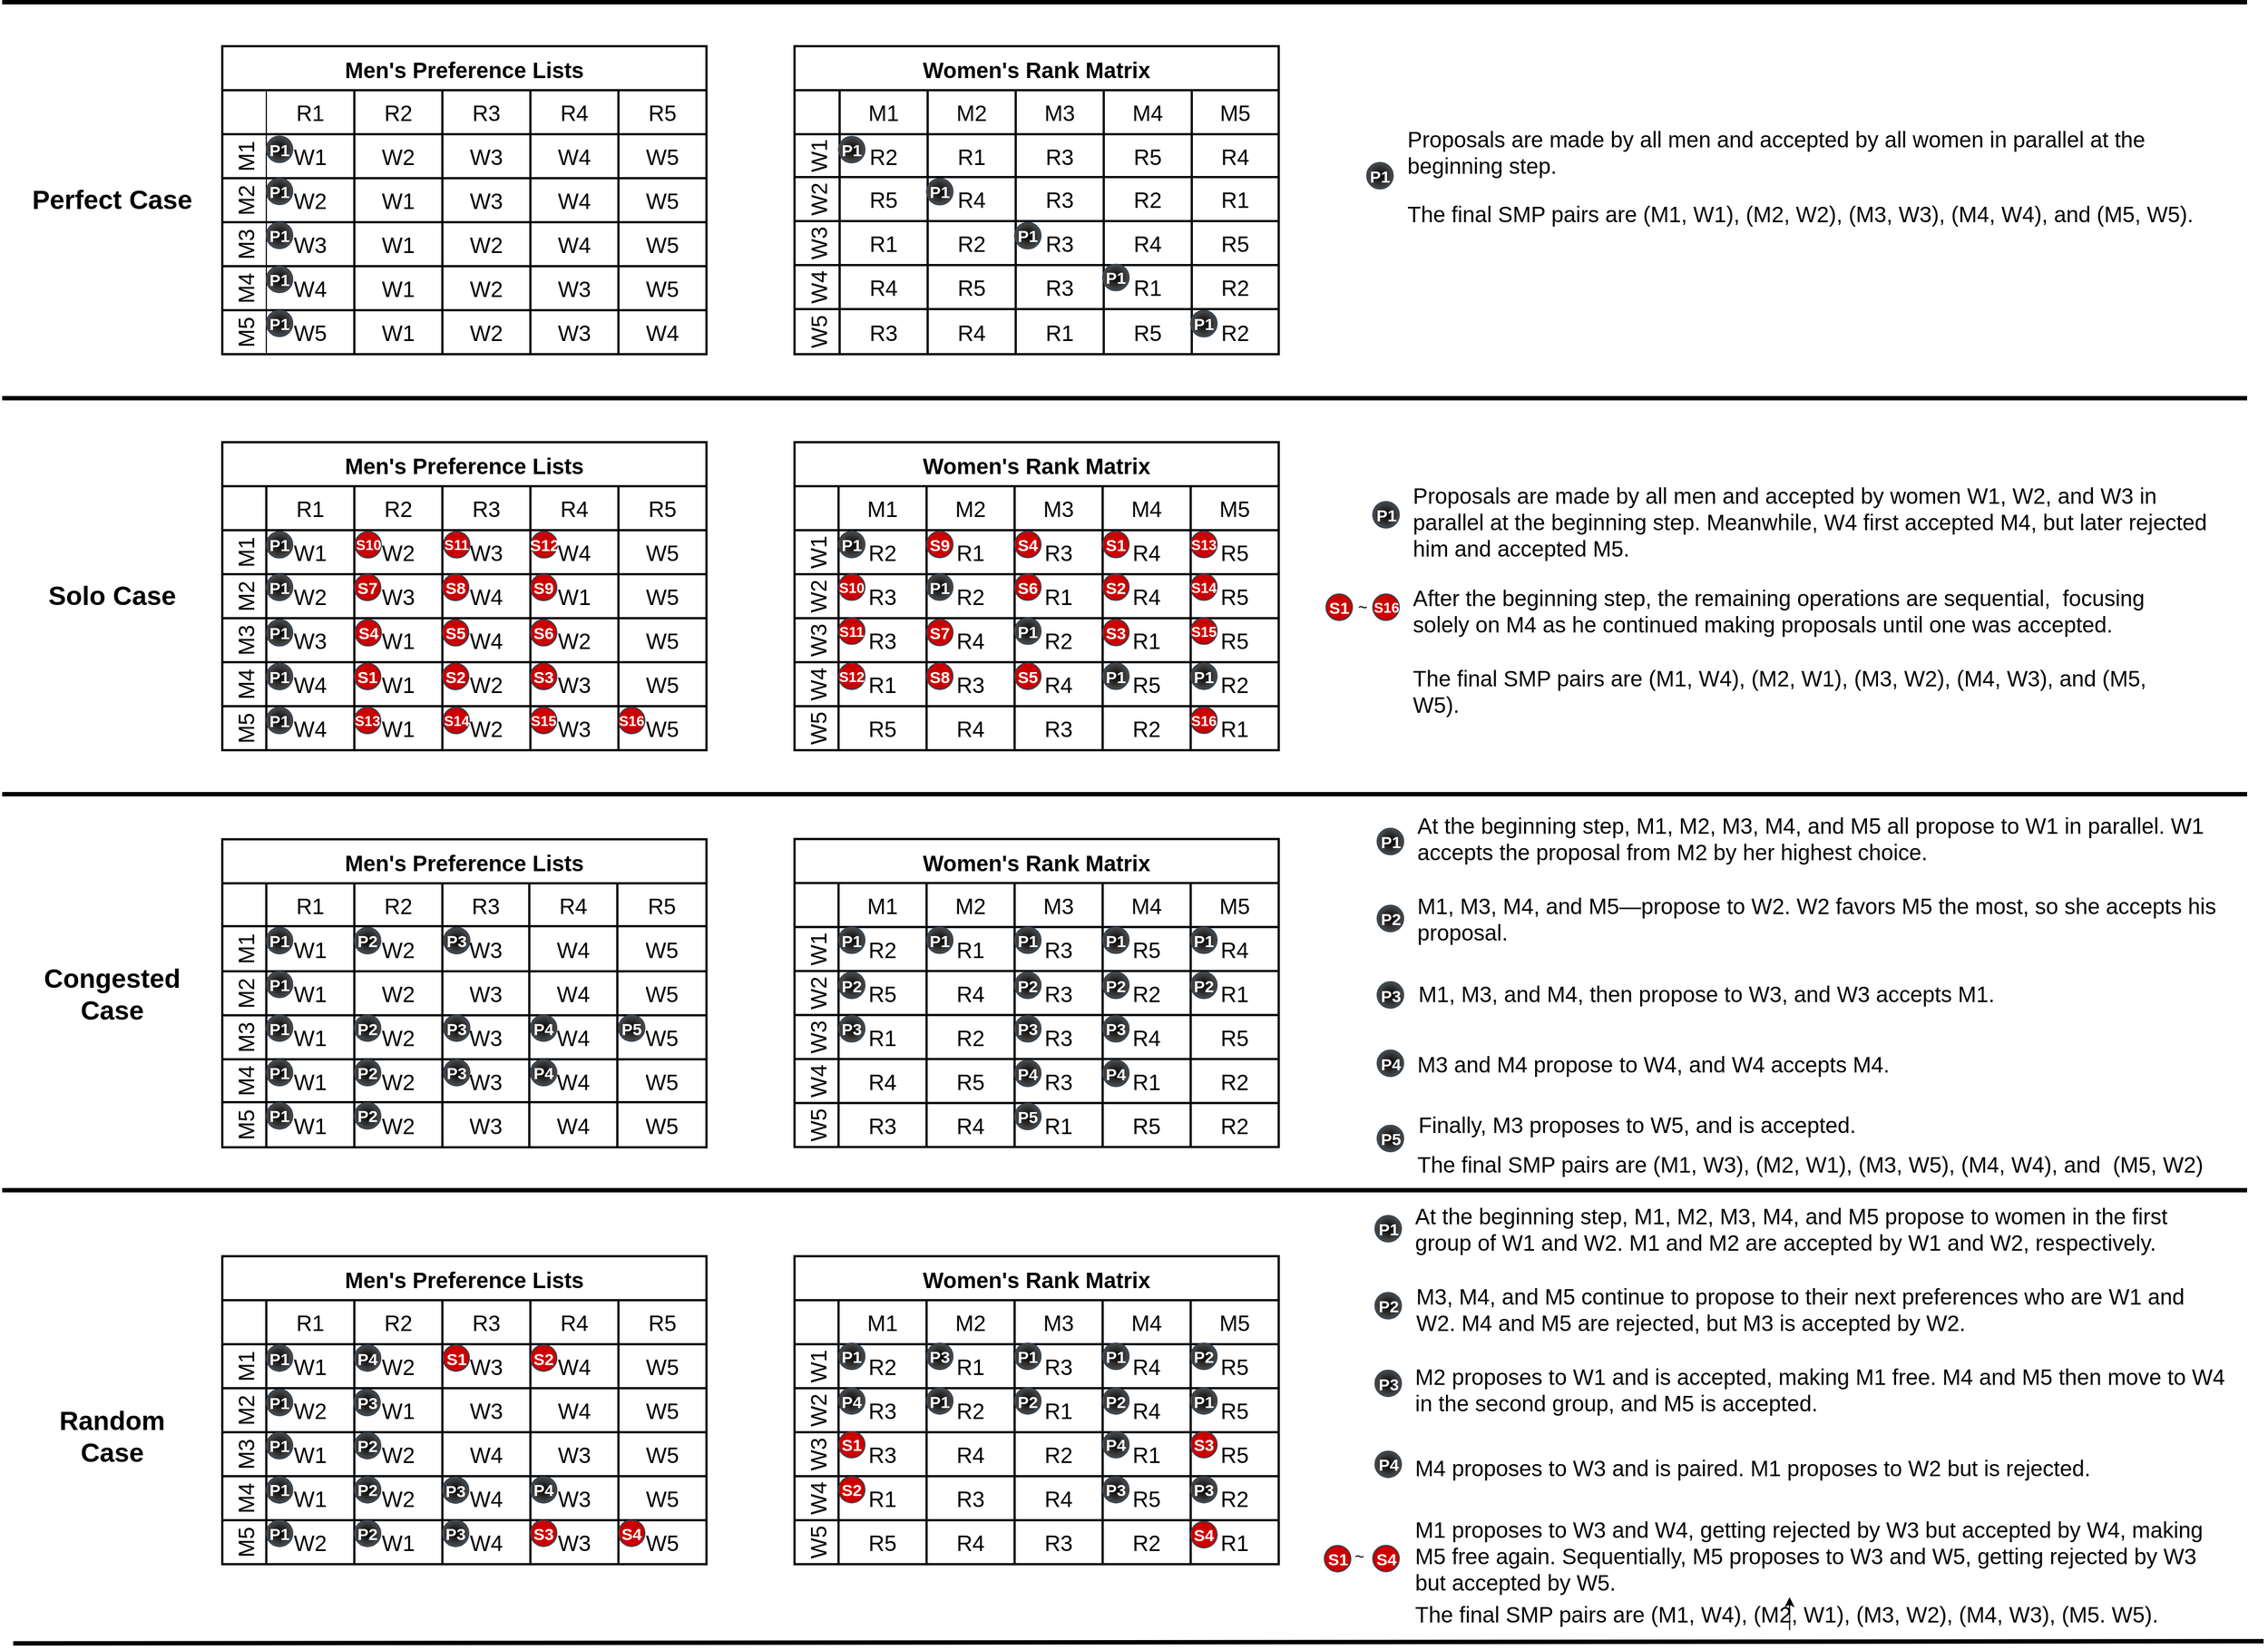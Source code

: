 <mxfile version="24.6.4" type="github">
  <diagram name="Page-1" id="Z41dUS2Wk9HJYVy0OwEA">
    <mxGraphModel dx="3666" dy="2590" grid="1" gridSize="10" guides="1" tooltips="1" connect="1" arrows="1" fold="1" page="1" pageScale="1" pageWidth="850" pageHeight="1100" math="0" shadow="0">
      <root>
        <mxCell id="0" />
        <mxCell id="1" parent="0" />
        <mxCell id="g0JNM9iUR0qo6FFxscxd-1" value="Men&#39;s Preference Lists" style="shape=table;startSize=40;container=1;collapsible=0;childLayout=tableLayout;resizeLast=0;resizeLastRow=0;fontStyle=1;fontSize=20;strokeWidth=2;" parent="1" vertex="1">
          <mxGeometry x="-280" y="-39" width="440" height="280.0" as="geometry" />
        </mxCell>
        <mxCell id="g0JNM9iUR0qo6FFxscxd-2" value="" style="shape=tableRow;horizontal=0;startSize=40;swimlaneHead=0;swimlaneBody=0;strokeColor=inherit;top=0;left=0;bottom=0;right=0;collapsible=0;dropTarget=0;fillColor=none;points=[[0,0.5],[1,0.5]];portConstraint=eastwest;fontSize=20;fontStyle=0;strokeWidth=2;" parent="g0JNM9iUR0qo6FFxscxd-1" vertex="1">
          <mxGeometry y="40" width="440" height="39" as="geometry" />
        </mxCell>
        <mxCell id="g0JNM9iUR0qo6FFxscxd-3" value="R1" style="shape=partialRectangle;html=1;whiteSpace=wrap;connectable=0;strokeColor=inherit;overflow=hidden;fillColor=none;top=0;left=0;bottom=0;right=0;pointerEvents=1;fontSize=20;fontStyle=0;strokeWidth=2;" parent="g0JNM9iUR0qo6FFxscxd-2" vertex="1">
          <mxGeometry x="40" width="80" height="39" as="geometry">
            <mxRectangle width="80" height="39" as="alternateBounds" />
          </mxGeometry>
        </mxCell>
        <mxCell id="g0JNM9iUR0qo6FFxscxd-4" value="R2" style="shape=partialRectangle;html=1;whiteSpace=wrap;connectable=0;strokeColor=inherit;overflow=hidden;fillColor=none;top=0;left=0;bottom=0;right=0;pointerEvents=1;fontSize=20;fontStyle=0;strokeWidth=2;" parent="g0JNM9iUR0qo6FFxscxd-2" vertex="1">
          <mxGeometry x="120" width="80" height="39" as="geometry">
            <mxRectangle width="80" height="39" as="alternateBounds" />
          </mxGeometry>
        </mxCell>
        <mxCell id="g0JNM9iUR0qo6FFxscxd-5" value="R3" style="shape=partialRectangle;html=1;whiteSpace=wrap;connectable=0;strokeColor=inherit;overflow=hidden;fillColor=none;top=0;left=0;bottom=0;right=0;pointerEvents=1;strokeWidth=2;resizeWidth=1;resizeHeight=1;fontSize=20;fontStyle=0" parent="g0JNM9iUR0qo6FFxscxd-2" vertex="1">
          <mxGeometry x="200" width="79" height="39" as="geometry">
            <mxRectangle width="79" height="39" as="alternateBounds" />
          </mxGeometry>
        </mxCell>
        <mxCell id="g0JNM9iUR0qo6FFxscxd-6" value="R4" style="shape=partialRectangle;html=1;whiteSpace=wrap;connectable=0;strokeColor=inherit;overflow=hidden;fillColor=none;top=0;left=0;bottom=0;right=0;pointerEvents=1;strokeWidth=2;resizeWidth=1;resizeHeight=1;fontSize=20;fontStyle=0" parent="g0JNM9iUR0qo6FFxscxd-2" vertex="1">
          <mxGeometry x="279" width="80" height="39" as="geometry">
            <mxRectangle width="80" height="39" as="alternateBounds" />
          </mxGeometry>
        </mxCell>
        <mxCell id="g0JNM9iUR0qo6FFxscxd-7" value="R5" style="shape=partialRectangle;html=1;whiteSpace=wrap;connectable=0;strokeColor=inherit;overflow=hidden;fillColor=none;top=0;left=0;bottom=0;right=0;pointerEvents=1;strokeWidth=2;resizeWidth=1;resizeHeight=1;fontSize=20;fontStyle=0" parent="g0JNM9iUR0qo6FFxscxd-2" vertex="1">
          <mxGeometry x="359" width="81" height="39" as="geometry">
            <mxRectangle width="81" height="39" as="alternateBounds" />
          </mxGeometry>
        </mxCell>
        <mxCell id="g0JNM9iUR0qo6FFxscxd-8" value="M1" style="shape=tableRow;horizontal=0;startSize=40;swimlaneHead=0;swimlaneBody=0;strokeColor=inherit;top=0;left=0;bottom=0;right=0;collapsible=0;dropTarget=0;fillColor=none;points=[[0,0.5],[1,0.5]];portConstraint=eastwest;fontSize=20;fontStyle=0;strokeWidth=2;" parent="g0JNM9iUR0qo6FFxscxd-1" vertex="1">
          <mxGeometry y="79" width="440" height="41" as="geometry" />
        </mxCell>
        <mxCell id="g0JNM9iUR0qo6FFxscxd-9" value="W1" style="shape=partialRectangle;html=1;whiteSpace=wrap;connectable=0;overflow=hidden;top=0;left=0;bottom=0;right=0;pointerEvents=1;strokeColor=default;fillColor=none;fontSize=20;fontStyle=0;strokeWidth=2;" parent="g0JNM9iUR0qo6FFxscxd-8" vertex="1">
          <mxGeometry x="40" width="80" height="41" as="geometry">
            <mxRectangle width="80" height="41" as="alternateBounds" />
          </mxGeometry>
        </mxCell>
        <mxCell id="g0JNM9iUR0qo6FFxscxd-10" value="W2" style="shape=partialRectangle;html=1;whiteSpace=wrap;connectable=0;overflow=hidden;top=0;left=0;bottom=0;right=0;pointerEvents=1;fillColor=none;labelBackgroundColor=none;labelBorderColor=none;strokeColor=default;shadow=0;resizable=1;resizeWidth=0;metaEdit=0;backgroundOutline=0;fontSize=20;fontStyle=0;strokeWidth=2;" parent="g0JNM9iUR0qo6FFxscxd-8" vertex="1">
          <mxGeometry x="120" width="80" height="41" as="geometry">
            <mxRectangle width="80" height="41" as="alternateBounds" />
          </mxGeometry>
        </mxCell>
        <mxCell id="g0JNM9iUR0qo6FFxscxd-11" value="W3" style="shape=partialRectangle;html=1;whiteSpace=wrap;connectable=0;overflow=hidden;top=0;left=0;bottom=0;right=0;pointerEvents=1;fillColor=none;fontSize=20;fontStyle=0;strokeWidth=2;" parent="g0JNM9iUR0qo6FFxscxd-8" vertex="1">
          <mxGeometry x="200" width="79" height="41" as="geometry">
            <mxRectangle width="79" height="41" as="alternateBounds" />
          </mxGeometry>
        </mxCell>
        <mxCell id="g0JNM9iUR0qo6FFxscxd-12" value="W4" style="shape=partialRectangle;html=1;whiteSpace=wrap;connectable=0;overflow=hidden;top=0;left=0;bottom=0;right=0;pointerEvents=1;fillColor=none;fontSize=20;fontStyle=0;strokeWidth=2;" parent="g0JNM9iUR0qo6FFxscxd-8" vertex="1">
          <mxGeometry x="279" width="80" height="41" as="geometry">
            <mxRectangle width="80" height="41" as="alternateBounds" />
          </mxGeometry>
        </mxCell>
        <mxCell id="g0JNM9iUR0qo6FFxscxd-13" value="W5" style="shape=partialRectangle;html=1;whiteSpace=wrap;connectable=0;overflow=hidden;top=0;left=0;bottom=0;right=0;pointerEvents=1;fillColor=none;fontSize=20;fontStyle=0;strokeWidth=2;" parent="g0JNM9iUR0qo6FFxscxd-8" vertex="1">
          <mxGeometry x="359" width="81" height="41" as="geometry">
            <mxRectangle width="81" height="41" as="alternateBounds" />
          </mxGeometry>
        </mxCell>
        <mxCell id="g0JNM9iUR0qo6FFxscxd-14" value="M2" style="shape=tableRow;horizontal=0;startSize=40;swimlaneHead=0;swimlaneBody=0;strokeColor=inherit;top=0;left=0;bottom=0;right=0;collapsible=0;dropTarget=0;fillColor=none;points=[[0,0.5],[1,0.5]];portConstraint=eastwest;fontSize=20;fontStyle=0;strokeWidth=2;" parent="g0JNM9iUR0qo6FFxscxd-1" vertex="1">
          <mxGeometry y="120" width="440" height="40" as="geometry" />
        </mxCell>
        <mxCell id="g0JNM9iUR0qo6FFxscxd-15" value="W1" style="shape=partialRectangle;html=1;whiteSpace=wrap;connectable=0;overflow=hidden;top=0;left=0;bottom=0;right=0;pointerEvents=1;strokeOpacity=100;fillColor=none;fontSize=20;fontStyle=0;strokeWidth=2;" parent="g0JNM9iUR0qo6FFxscxd-14" vertex="1">
          <mxGeometry x="40" width="80" height="40" as="geometry">
            <mxRectangle width="80" height="40" as="alternateBounds" />
          </mxGeometry>
        </mxCell>
        <mxCell id="g0JNM9iUR0qo6FFxscxd-16" value="W2" style="shape=partialRectangle;html=1;whiteSpace=wrap;connectable=0;strokeColor=inherit;overflow=hidden;fillColor=none;top=0;left=0;bottom=0;right=0;pointerEvents=1;fontSize=20;fontStyle=0;strokeWidth=2;" parent="g0JNM9iUR0qo6FFxscxd-14" vertex="1">
          <mxGeometry x="120" width="80" height="40" as="geometry">
            <mxRectangle width="80" height="40" as="alternateBounds" />
          </mxGeometry>
        </mxCell>
        <mxCell id="g0JNM9iUR0qo6FFxscxd-17" value="W3" style="shape=partialRectangle;html=1;whiteSpace=wrap;connectable=0;strokeColor=inherit;overflow=hidden;fillColor=none;top=0;left=0;bottom=0;right=0;pointerEvents=1;fontSize=20;fontStyle=0;strokeWidth=2;" parent="g0JNM9iUR0qo6FFxscxd-14" vertex="1">
          <mxGeometry x="200" width="79" height="40" as="geometry">
            <mxRectangle width="79" height="40" as="alternateBounds" />
          </mxGeometry>
        </mxCell>
        <mxCell id="g0JNM9iUR0qo6FFxscxd-18" value="W4" style="shape=partialRectangle;html=1;whiteSpace=wrap;connectable=0;strokeColor=inherit;overflow=hidden;fillColor=none;top=0;left=0;bottom=0;right=0;pointerEvents=1;fontSize=20;fontStyle=0;strokeWidth=2;" parent="g0JNM9iUR0qo6FFxscxd-14" vertex="1">
          <mxGeometry x="279" width="80" height="40" as="geometry">
            <mxRectangle width="80" height="40" as="alternateBounds" />
          </mxGeometry>
        </mxCell>
        <mxCell id="g0JNM9iUR0qo6FFxscxd-19" value="W5" style="shape=partialRectangle;html=1;whiteSpace=wrap;connectable=0;strokeColor=inherit;overflow=hidden;fillColor=none;top=0;left=0;bottom=0;right=0;pointerEvents=1;fontSize=20;fontStyle=0;strokeWidth=2;" parent="g0JNM9iUR0qo6FFxscxd-14" vertex="1">
          <mxGeometry x="359" width="81" height="40" as="geometry">
            <mxRectangle width="81" height="40" as="alternateBounds" />
          </mxGeometry>
        </mxCell>
        <mxCell id="g0JNM9iUR0qo6FFxscxd-20" value="M3" style="shape=tableRow;horizontal=0;startSize=40;swimlaneHead=0;swimlaneBody=0;strokeColor=inherit;top=0;left=0;bottom=0;right=0;collapsible=0;dropTarget=0;fillColor=none;points=[[0,0.5],[1,0.5]];portConstraint=eastwest;fontSize=20;fontStyle=0;strokeWidth=2;" parent="g0JNM9iUR0qo6FFxscxd-1" vertex="1">
          <mxGeometry y="160" width="440" height="40" as="geometry" />
        </mxCell>
        <mxCell id="g0JNM9iUR0qo6FFxscxd-21" value="W1" style="shape=partialRectangle;html=1;whiteSpace=wrap;connectable=0;overflow=hidden;top=0;left=0;bottom=0;right=0;pointerEvents=1;fillColor=none;fontSize=20;fontStyle=0;strokeWidth=2;" parent="g0JNM9iUR0qo6FFxscxd-20" vertex="1">
          <mxGeometry x="40" width="80" height="40" as="geometry">
            <mxRectangle width="80" height="40" as="alternateBounds" />
          </mxGeometry>
        </mxCell>
        <mxCell id="g0JNM9iUR0qo6FFxscxd-22" value="W2" style="shape=partialRectangle;html=1;whiteSpace=wrap;connectable=0;overflow=hidden;top=0;left=0;bottom=0;right=0;pointerEvents=1;fillColor=none;fontSize=20;fontStyle=0;strokeWidth=2;" parent="g0JNM9iUR0qo6FFxscxd-20" vertex="1">
          <mxGeometry x="120" width="80" height="40" as="geometry">
            <mxRectangle width="80" height="40" as="alternateBounds" />
          </mxGeometry>
        </mxCell>
        <mxCell id="g0JNM9iUR0qo6FFxscxd-23" value="W3" style="shape=partialRectangle;html=1;whiteSpace=wrap;connectable=0;strokeColor=inherit;overflow=hidden;fillColor=none;top=0;left=0;bottom=0;right=0;pointerEvents=1;fontSize=20;fontStyle=0;strokeWidth=2;" parent="g0JNM9iUR0qo6FFxscxd-20" vertex="1">
          <mxGeometry x="200" width="79" height="40" as="geometry">
            <mxRectangle width="79" height="40" as="alternateBounds" />
          </mxGeometry>
        </mxCell>
        <mxCell id="g0JNM9iUR0qo6FFxscxd-24" value="W4" style="shape=partialRectangle;html=1;whiteSpace=wrap;connectable=0;strokeColor=inherit;overflow=hidden;fillColor=none;top=0;left=0;bottom=0;right=0;pointerEvents=1;fontSize=20;fontStyle=0;strokeWidth=2;" parent="g0JNM9iUR0qo6FFxscxd-20" vertex="1">
          <mxGeometry x="279" width="80" height="40" as="geometry">
            <mxRectangle width="80" height="40" as="alternateBounds" />
          </mxGeometry>
        </mxCell>
        <mxCell id="g0JNM9iUR0qo6FFxscxd-25" value="W5" style="shape=partialRectangle;html=1;whiteSpace=wrap;connectable=0;strokeColor=inherit;overflow=hidden;fillColor=none;top=0;left=0;bottom=0;right=0;pointerEvents=1;fontSize=20;fontStyle=0;strokeWidth=2;" parent="g0JNM9iUR0qo6FFxscxd-20" vertex="1">
          <mxGeometry x="359" width="81" height="40" as="geometry">
            <mxRectangle width="81" height="40" as="alternateBounds" />
          </mxGeometry>
        </mxCell>
        <mxCell id="g0JNM9iUR0qo6FFxscxd-26" value="M4" style="shape=tableRow;horizontal=0;startSize=40;swimlaneHead=0;swimlaneBody=0;strokeColor=inherit;top=0;left=0;bottom=0;right=0;collapsible=0;dropTarget=0;fillColor=none;points=[[0,0.5],[1,0.5]];portConstraint=eastwest;fontSize=20;fontStyle=0;strokeWidth=2;" parent="g0JNM9iUR0qo6FFxscxd-1" vertex="1">
          <mxGeometry y="200" width="440" height="39" as="geometry" />
        </mxCell>
        <mxCell id="g0JNM9iUR0qo6FFxscxd-27" value="W1" style="shape=partialRectangle;html=1;whiteSpace=wrap;connectable=0;overflow=hidden;top=0;left=0;bottom=0;right=0;pointerEvents=1;fillColor=none;fontSize=20;fontStyle=0;strokeWidth=2;" parent="g0JNM9iUR0qo6FFxscxd-26" vertex="1">
          <mxGeometry x="40" width="80" height="39" as="geometry">
            <mxRectangle width="80" height="39" as="alternateBounds" />
          </mxGeometry>
        </mxCell>
        <mxCell id="g0JNM9iUR0qo6FFxscxd-28" value="W2" style="shape=partialRectangle;html=1;whiteSpace=wrap;connectable=0;overflow=hidden;top=0;left=0;bottom=0;right=0;pointerEvents=1;fillColor=none;fontSize=20;fontStyle=0;strokeWidth=2;" parent="g0JNM9iUR0qo6FFxscxd-26" vertex="1">
          <mxGeometry x="120" width="80" height="39" as="geometry">
            <mxRectangle width="80" height="39" as="alternateBounds" />
          </mxGeometry>
        </mxCell>
        <mxCell id="g0JNM9iUR0qo6FFxscxd-29" value="W3" style="shape=partialRectangle;html=1;whiteSpace=wrap;connectable=0;strokeColor=inherit;overflow=hidden;fillColor=none;top=0;left=0;bottom=0;right=0;pointerEvents=1;fontSize=20;fontStyle=0;strokeWidth=2;" parent="g0JNM9iUR0qo6FFxscxd-26" vertex="1">
          <mxGeometry x="200" width="79" height="39" as="geometry">
            <mxRectangle width="79" height="39" as="alternateBounds" />
          </mxGeometry>
        </mxCell>
        <mxCell id="g0JNM9iUR0qo6FFxscxd-30" value="W4" style="shape=partialRectangle;html=1;whiteSpace=wrap;connectable=0;strokeColor=inherit;overflow=hidden;fillColor=none;top=0;left=0;bottom=0;right=0;pointerEvents=1;fontSize=20;fontStyle=0;strokeWidth=2;" parent="g0JNM9iUR0qo6FFxscxd-26" vertex="1">
          <mxGeometry x="279" width="80" height="39" as="geometry">
            <mxRectangle width="80" height="39" as="alternateBounds" />
          </mxGeometry>
        </mxCell>
        <mxCell id="g0JNM9iUR0qo6FFxscxd-31" value="W5" style="shape=partialRectangle;html=1;whiteSpace=wrap;connectable=0;strokeColor=inherit;overflow=hidden;fillColor=none;top=0;left=0;bottom=0;right=0;pointerEvents=1;fontSize=20;fontStyle=0;strokeWidth=2;" parent="g0JNM9iUR0qo6FFxscxd-26" vertex="1">
          <mxGeometry x="359" width="81" height="39" as="geometry">
            <mxRectangle width="81" height="39" as="alternateBounds" />
          </mxGeometry>
        </mxCell>
        <mxCell id="g0JNM9iUR0qo6FFxscxd-32" value="M5" style="shape=tableRow;horizontal=0;startSize=40;swimlaneHead=0;swimlaneBody=0;strokeColor=inherit;top=0;left=0;bottom=0;right=0;collapsible=0;dropTarget=0;fillColor=none;points=[[0,0.5],[1,0.5]];portConstraint=eastwest;fontSize=20;fontStyle=0;strokeWidth=2;" parent="g0JNM9iUR0qo6FFxscxd-1" vertex="1">
          <mxGeometry y="239" width="440" height="41" as="geometry" />
        </mxCell>
        <mxCell id="g0JNM9iUR0qo6FFxscxd-33" value="W1" style="shape=partialRectangle;html=1;whiteSpace=wrap;connectable=0;overflow=hidden;top=0;left=0;bottom=0;right=0;pointerEvents=1;fillColor=none;fontSize=20;fontStyle=0;strokeWidth=2;" parent="g0JNM9iUR0qo6FFxscxd-32" vertex="1">
          <mxGeometry x="40" width="80" height="41" as="geometry">
            <mxRectangle width="80" height="41" as="alternateBounds" />
          </mxGeometry>
        </mxCell>
        <mxCell id="g0JNM9iUR0qo6FFxscxd-34" value="W2" style="shape=partialRectangle;html=1;whiteSpace=wrap;connectable=0;overflow=hidden;top=0;left=0;bottom=0;right=0;pointerEvents=1;fillColor=none;fontSize=20;fontStyle=0;strokeWidth=2;" parent="g0JNM9iUR0qo6FFxscxd-32" vertex="1">
          <mxGeometry x="120" width="80" height="41" as="geometry">
            <mxRectangle width="80" height="41" as="alternateBounds" />
          </mxGeometry>
        </mxCell>
        <mxCell id="g0JNM9iUR0qo6FFxscxd-35" value="W3" style="shape=partialRectangle;html=1;whiteSpace=wrap;connectable=0;strokeColor=inherit;overflow=hidden;fillColor=none;top=0;left=0;bottom=0;right=0;pointerEvents=1;fontSize=20;fontStyle=0;strokeWidth=2;" parent="g0JNM9iUR0qo6FFxscxd-32" vertex="1">
          <mxGeometry x="200" width="79" height="41" as="geometry">
            <mxRectangle width="79" height="41" as="alternateBounds" />
          </mxGeometry>
        </mxCell>
        <mxCell id="g0JNM9iUR0qo6FFxscxd-36" value="W4" style="shape=partialRectangle;html=1;whiteSpace=wrap;connectable=0;strokeColor=inherit;overflow=hidden;fillColor=none;top=0;left=0;bottom=0;right=0;pointerEvents=1;fontSize=20;fontStyle=0;strokeWidth=2;" parent="g0JNM9iUR0qo6FFxscxd-32" vertex="1">
          <mxGeometry x="279" width="80" height="41" as="geometry">
            <mxRectangle width="80" height="41" as="alternateBounds" />
          </mxGeometry>
        </mxCell>
        <mxCell id="g0JNM9iUR0qo6FFxscxd-37" value="W5" style="shape=partialRectangle;html=1;whiteSpace=wrap;connectable=0;strokeColor=inherit;overflow=hidden;fillColor=none;top=0;left=0;bottom=0;right=0;pointerEvents=1;fontSize=20;fontStyle=0;strokeWidth=2;" parent="g0JNM9iUR0qo6FFxscxd-32" vertex="1">
          <mxGeometry x="359" width="81" height="41" as="geometry">
            <mxRectangle width="81" height="41" as="alternateBounds" />
          </mxGeometry>
        </mxCell>
        <mxCell id="g0JNM9iUR0qo6FFxscxd-38" value="Men&#39;s Preference Lists" style="shape=table;startSize=40;container=1;collapsible=0;childLayout=tableLayout;resizeLast=0;resizeLastRow=0;fontStyle=1;fontSize=20;strokeWidth=2;" parent="1" vertex="1">
          <mxGeometry x="-280" y="-400" width="440" height="280.0" as="geometry" />
        </mxCell>
        <mxCell id="g0JNM9iUR0qo6FFxscxd-39" value="" style="shape=tableRow;horizontal=0;startSize=40;swimlaneHead=0;swimlaneBody=0;strokeColor=inherit;top=0;left=0;bottom=0;right=0;collapsible=0;dropTarget=0;fillColor=none;points=[[0,0.5],[1,0.5]];portConstraint=eastwest;fontSize=20;strokeWidth=2;" parent="g0JNM9iUR0qo6FFxscxd-38" vertex="1">
          <mxGeometry y="40" width="440" height="40" as="geometry" />
        </mxCell>
        <mxCell id="g0JNM9iUR0qo6FFxscxd-40" value="R1" style="shape=partialRectangle;html=1;whiteSpace=wrap;connectable=0;strokeColor=inherit;overflow=hidden;fillColor=none;top=0;left=0;bottom=0;right=0;pointerEvents=1;fontSize=20;strokeWidth=2;" parent="g0JNM9iUR0qo6FFxscxd-39" vertex="1">
          <mxGeometry x="40" width="80" height="40" as="geometry">
            <mxRectangle width="80" height="40" as="alternateBounds" />
          </mxGeometry>
        </mxCell>
        <mxCell id="g0JNM9iUR0qo6FFxscxd-41" value="R2" style="shape=partialRectangle;html=1;whiteSpace=wrap;connectable=0;strokeColor=inherit;overflow=hidden;fillColor=none;top=0;left=0;bottom=0;right=0;pointerEvents=1;fontSize=20;strokeWidth=2;" parent="g0JNM9iUR0qo6FFxscxd-39" vertex="1">
          <mxGeometry x="120" width="80" height="40" as="geometry">
            <mxRectangle width="80" height="40" as="alternateBounds" />
          </mxGeometry>
        </mxCell>
        <mxCell id="g0JNM9iUR0qo6FFxscxd-42" value="R3" style="shape=partialRectangle;html=1;whiteSpace=wrap;connectable=0;strokeColor=inherit;overflow=hidden;fillColor=none;top=0;left=0;bottom=0;right=0;pointerEvents=1;strokeWidth=2;resizeWidth=1;resizeHeight=1;fontSize=20;" parent="g0JNM9iUR0qo6FFxscxd-39" vertex="1">
          <mxGeometry x="200" width="80" height="40" as="geometry">
            <mxRectangle width="80" height="40" as="alternateBounds" />
          </mxGeometry>
        </mxCell>
        <mxCell id="g0JNM9iUR0qo6FFxscxd-43" value="R4" style="shape=partialRectangle;html=1;whiteSpace=wrap;connectable=0;strokeColor=inherit;overflow=hidden;fillColor=none;top=0;left=0;bottom=0;right=0;pointerEvents=1;strokeWidth=2;resizeWidth=1;resizeHeight=1;fontSize=20;" parent="g0JNM9iUR0qo6FFxscxd-39" vertex="1">
          <mxGeometry x="280" width="80" height="40" as="geometry">
            <mxRectangle width="80" height="40" as="alternateBounds" />
          </mxGeometry>
        </mxCell>
        <mxCell id="g0JNM9iUR0qo6FFxscxd-44" value="R5" style="shape=partialRectangle;html=1;whiteSpace=wrap;connectable=0;strokeColor=inherit;overflow=hidden;fillColor=none;top=0;left=0;bottom=0;right=0;pointerEvents=1;strokeWidth=2;resizeWidth=1;resizeHeight=1;fontSize=20;" parent="g0JNM9iUR0qo6FFxscxd-39" vertex="1">
          <mxGeometry x="360" width="80" height="40" as="geometry">
            <mxRectangle width="80" height="40" as="alternateBounds" />
          </mxGeometry>
        </mxCell>
        <mxCell id="g0JNM9iUR0qo6FFxscxd-45" value="M1" style="shape=tableRow;horizontal=0;startSize=40;swimlaneHead=0;swimlaneBody=0;strokeColor=inherit;top=0;left=0;bottom=0;right=0;collapsible=0;dropTarget=0;fillColor=none;points=[[0,0.5],[1,0.5]];portConstraint=eastwest;fontSize=20;strokeWidth=2;" parent="g0JNM9iUR0qo6FFxscxd-38" vertex="1">
          <mxGeometry y="80" width="440" height="40" as="geometry" />
        </mxCell>
        <mxCell id="g0JNM9iUR0qo6FFxscxd-46" value="W1" style="shape=partialRectangle;html=1;whiteSpace=wrap;connectable=0;overflow=hidden;top=0;left=0;bottom=0;right=0;pointerEvents=1;strokeColor=default;fillColor=none;fontSize=20;strokeWidth=2;" parent="g0JNM9iUR0qo6FFxscxd-45" vertex="1">
          <mxGeometry x="40" width="80" height="40" as="geometry">
            <mxRectangle width="80" height="40" as="alternateBounds" />
          </mxGeometry>
        </mxCell>
        <mxCell id="g0JNM9iUR0qo6FFxscxd-47" value="W2" style="shape=partialRectangle;html=1;whiteSpace=wrap;connectable=0;overflow=hidden;top=0;left=0;bottom=0;right=0;pointerEvents=1;fillColor=none;labelBackgroundColor=none;labelBorderColor=none;strokeColor=default;shadow=0;resizable=1;resizeWidth=0;metaEdit=0;backgroundOutline=0;fontSize=20;strokeWidth=2;" parent="g0JNM9iUR0qo6FFxscxd-45" vertex="1">
          <mxGeometry x="120" width="80" height="40" as="geometry">
            <mxRectangle width="80" height="40" as="alternateBounds" />
          </mxGeometry>
        </mxCell>
        <mxCell id="g0JNM9iUR0qo6FFxscxd-48" value="W3" style="shape=partialRectangle;html=1;whiteSpace=wrap;connectable=0;overflow=hidden;top=0;left=0;bottom=0;right=0;pointerEvents=1;fillColor=none;fontSize=20;strokeWidth=2;" parent="g0JNM9iUR0qo6FFxscxd-45" vertex="1">
          <mxGeometry x="200" width="80" height="40" as="geometry">
            <mxRectangle width="80" height="40" as="alternateBounds" />
          </mxGeometry>
        </mxCell>
        <mxCell id="g0JNM9iUR0qo6FFxscxd-49" value="W4" style="shape=partialRectangle;html=1;whiteSpace=wrap;connectable=0;overflow=hidden;top=0;left=0;bottom=0;right=0;pointerEvents=1;fillColor=none;fontSize=20;strokeWidth=2;" parent="g0JNM9iUR0qo6FFxscxd-45" vertex="1">
          <mxGeometry x="280" width="80" height="40" as="geometry">
            <mxRectangle width="80" height="40" as="alternateBounds" />
          </mxGeometry>
        </mxCell>
        <mxCell id="g0JNM9iUR0qo6FFxscxd-50" value="W5" style="shape=partialRectangle;html=1;whiteSpace=wrap;connectable=0;overflow=hidden;top=0;left=0;bottom=0;right=0;pointerEvents=1;fillColor=none;fontSize=20;strokeWidth=2;" parent="g0JNM9iUR0qo6FFxscxd-45" vertex="1">
          <mxGeometry x="360" width="80" height="40" as="geometry">
            <mxRectangle width="80" height="40" as="alternateBounds" />
          </mxGeometry>
        </mxCell>
        <mxCell id="g0JNM9iUR0qo6FFxscxd-51" value="M2" style="shape=tableRow;horizontal=0;startSize=40;swimlaneHead=0;swimlaneBody=0;strokeColor=inherit;top=0;left=0;bottom=0;right=0;collapsible=0;dropTarget=0;fillColor=none;points=[[0,0.5],[1,0.5]];portConstraint=eastwest;fontSize=20;strokeWidth=2;" parent="g0JNM9iUR0qo6FFxscxd-38" vertex="1">
          <mxGeometry y="120" width="440" height="40" as="geometry" />
        </mxCell>
        <mxCell id="g0JNM9iUR0qo6FFxscxd-52" value="W2" style="shape=partialRectangle;html=1;whiteSpace=wrap;connectable=0;overflow=hidden;top=0;left=0;bottom=0;right=0;pointerEvents=1;strokeOpacity=100;fillColor=none;fontSize=20;strokeWidth=2;" parent="g0JNM9iUR0qo6FFxscxd-51" vertex="1">
          <mxGeometry x="40" width="80" height="40" as="geometry">
            <mxRectangle width="80" height="40" as="alternateBounds" />
          </mxGeometry>
        </mxCell>
        <mxCell id="g0JNM9iUR0qo6FFxscxd-53" value="W3" style="shape=partialRectangle;html=1;whiteSpace=wrap;connectable=0;strokeColor=inherit;overflow=hidden;fillColor=none;top=0;left=0;bottom=0;right=0;pointerEvents=1;fontSize=20;strokeWidth=2;" parent="g0JNM9iUR0qo6FFxscxd-51" vertex="1">
          <mxGeometry x="120" width="80" height="40" as="geometry">
            <mxRectangle width="80" height="40" as="alternateBounds" />
          </mxGeometry>
        </mxCell>
        <mxCell id="g0JNM9iUR0qo6FFxscxd-54" value="W4" style="shape=partialRectangle;html=1;whiteSpace=wrap;connectable=0;strokeColor=inherit;overflow=hidden;fillColor=none;top=0;left=0;bottom=0;right=0;pointerEvents=1;fontSize=20;strokeWidth=2;" parent="g0JNM9iUR0qo6FFxscxd-51" vertex="1">
          <mxGeometry x="200" width="80" height="40" as="geometry">
            <mxRectangle width="80" height="40" as="alternateBounds" />
          </mxGeometry>
        </mxCell>
        <mxCell id="g0JNM9iUR0qo6FFxscxd-55" value="W1" style="shape=partialRectangle;html=1;whiteSpace=wrap;connectable=0;strokeColor=inherit;overflow=hidden;fillColor=none;top=0;left=0;bottom=0;right=0;pointerEvents=1;fontSize=20;strokeWidth=2;" parent="g0JNM9iUR0qo6FFxscxd-51" vertex="1">
          <mxGeometry x="280" width="80" height="40" as="geometry">
            <mxRectangle width="80" height="40" as="alternateBounds" />
          </mxGeometry>
        </mxCell>
        <mxCell id="g0JNM9iUR0qo6FFxscxd-56" value="W5" style="shape=partialRectangle;html=1;whiteSpace=wrap;connectable=0;strokeColor=inherit;overflow=hidden;fillColor=none;top=0;left=0;bottom=0;right=0;pointerEvents=1;fontSize=20;strokeWidth=2;" parent="g0JNM9iUR0qo6FFxscxd-51" vertex="1">
          <mxGeometry x="360" width="80" height="40" as="geometry">
            <mxRectangle width="80" height="40" as="alternateBounds" />
          </mxGeometry>
        </mxCell>
        <mxCell id="g0JNM9iUR0qo6FFxscxd-57" value="M3" style="shape=tableRow;horizontal=0;startSize=40;swimlaneHead=0;swimlaneBody=0;strokeColor=inherit;top=0;left=0;bottom=0;right=0;collapsible=0;dropTarget=0;fillColor=none;points=[[0,0.5],[1,0.5]];portConstraint=eastwest;fontSize=20;strokeWidth=2;" parent="g0JNM9iUR0qo6FFxscxd-38" vertex="1">
          <mxGeometry y="160" width="440" height="40" as="geometry" />
        </mxCell>
        <mxCell id="g0JNM9iUR0qo6FFxscxd-58" value="W3" style="shape=partialRectangle;html=1;whiteSpace=wrap;connectable=0;overflow=hidden;top=0;left=0;bottom=0;right=0;pointerEvents=1;fillColor=none;fontSize=20;strokeWidth=2;" parent="g0JNM9iUR0qo6FFxscxd-57" vertex="1">
          <mxGeometry x="40" width="80" height="40" as="geometry">
            <mxRectangle width="80" height="40" as="alternateBounds" />
          </mxGeometry>
        </mxCell>
        <mxCell id="g0JNM9iUR0qo6FFxscxd-59" value="W1" style="shape=partialRectangle;html=1;whiteSpace=wrap;connectable=0;overflow=hidden;top=0;left=0;bottom=0;right=0;pointerEvents=1;fillColor=none;fontSize=20;strokeWidth=2;" parent="g0JNM9iUR0qo6FFxscxd-57" vertex="1">
          <mxGeometry x="120" width="80" height="40" as="geometry">
            <mxRectangle width="80" height="40" as="alternateBounds" />
          </mxGeometry>
        </mxCell>
        <mxCell id="g0JNM9iUR0qo6FFxscxd-60" value="W4" style="shape=partialRectangle;html=1;whiteSpace=wrap;connectable=0;strokeColor=inherit;overflow=hidden;fillColor=none;top=0;left=0;bottom=0;right=0;pointerEvents=1;fontSize=20;strokeWidth=2;" parent="g0JNM9iUR0qo6FFxscxd-57" vertex="1">
          <mxGeometry x="200" width="80" height="40" as="geometry">
            <mxRectangle width="80" height="40" as="alternateBounds" />
          </mxGeometry>
        </mxCell>
        <mxCell id="g0JNM9iUR0qo6FFxscxd-61" value="W2" style="shape=partialRectangle;html=1;whiteSpace=wrap;connectable=0;strokeColor=inherit;overflow=hidden;fillColor=none;top=0;left=0;bottom=0;right=0;pointerEvents=1;fontSize=20;strokeWidth=2;" parent="g0JNM9iUR0qo6FFxscxd-57" vertex="1">
          <mxGeometry x="280" width="80" height="40" as="geometry">
            <mxRectangle width="80" height="40" as="alternateBounds" />
          </mxGeometry>
        </mxCell>
        <mxCell id="g0JNM9iUR0qo6FFxscxd-62" value="W5" style="shape=partialRectangle;html=1;whiteSpace=wrap;connectable=0;strokeColor=inherit;overflow=hidden;fillColor=none;top=0;left=0;bottom=0;right=0;pointerEvents=1;fontSize=20;strokeWidth=2;" parent="g0JNM9iUR0qo6FFxscxd-57" vertex="1">
          <mxGeometry x="360" width="80" height="40" as="geometry">
            <mxRectangle width="80" height="40" as="alternateBounds" />
          </mxGeometry>
        </mxCell>
        <mxCell id="g0JNM9iUR0qo6FFxscxd-63" value="M4" style="shape=tableRow;horizontal=0;startSize=40;swimlaneHead=0;swimlaneBody=0;strokeColor=inherit;top=0;left=0;bottom=0;right=0;collapsible=0;dropTarget=0;fillColor=none;points=[[0,0.5],[1,0.5]];portConstraint=eastwest;fontSize=20;strokeWidth=2;" parent="g0JNM9iUR0qo6FFxscxd-38" vertex="1">
          <mxGeometry y="200" width="440" height="40" as="geometry" />
        </mxCell>
        <mxCell id="g0JNM9iUR0qo6FFxscxd-64" value="W4" style="shape=partialRectangle;html=1;whiteSpace=wrap;connectable=0;overflow=hidden;top=0;left=0;bottom=0;right=0;pointerEvents=1;fillColor=none;fontSize=20;strokeWidth=2;" parent="g0JNM9iUR0qo6FFxscxd-63" vertex="1">
          <mxGeometry x="40" width="80" height="40" as="geometry">
            <mxRectangle width="80" height="40" as="alternateBounds" />
          </mxGeometry>
        </mxCell>
        <mxCell id="g0JNM9iUR0qo6FFxscxd-65" value="W1" style="shape=partialRectangle;html=1;whiteSpace=wrap;connectable=0;overflow=hidden;top=0;left=0;bottom=0;right=0;pointerEvents=1;fillColor=none;fontSize=20;strokeWidth=2;" parent="g0JNM9iUR0qo6FFxscxd-63" vertex="1">
          <mxGeometry x="120" width="80" height="40" as="geometry">
            <mxRectangle width="80" height="40" as="alternateBounds" />
          </mxGeometry>
        </mxCell>
        <mxCell id="g0JNM9iUR0qo6FFxscxd-66" value="W2" style="shape=partialRectangle;html=1;whiteSpace=wrap;connectable=0;strokeColor=inherit;overflow=hidden;fillColor=none;top=0;left=0;bottom=0;right=0;pointerEvents=1;fontSize=20;strokeWidth=2;" parent="g0JNM9iUR0qo6FFxscxd-63" vertex="1">
          <mxGeometry x="200" width="80" height="40" as="geometry">
            <mxRectangle width="80" height="40" as="alternateBounds" />
          </mxGeometry>
        </mxCell>
        <mxCell id="g0JNM9iUR0qo6FFxscxd-67" value="W3" style="shape=partialRectangle;html=1;whiteSpace=wrap;connectable=0;strokeColor=inherit;overflow=hidden;fillColor=none;top=0;left=0;bottom=0;right=0;pointerEvents=1;fontSize=20;strokeWidth=2;" parent="g0JNM9iUR0qo6FFxscxd-63" vertex="1">
          <mxGeometry x="280" width="80" height="40" as="geometry">
            <mxRectangle width="80" height="40" as="alternateBounds" />
          </mxGeometry>
        </mxCell>
        <mxCell id="g0JNM9iUR0qo6FFxscxd-68" value="W5" style="shape=partialRectangle;html=1;whiteSpace=wrap;connectable=0;strokeColor=inherit;overflow=hidden;fillColor=none;top=0;left=0;bottom=0;right=0;pointerEvents=1;fontSize=20;strokeWidth=2;" parent="g0JNM9iUR0qo6FFxscxd-63" vertex="1">
          <mxGeometry x="360" width="80" height="40" as="geometry">
            <mxRectangle width="80" height="40" as="alternateBounds" />
          </mxGeometry>
        </mxCell>
        <mxCell id="g0JNM9iUR0qo6FFxscxd-69" value="M5" style="shape=tableRow;horizontal=0;startSize=40;swimlaneHead=0;swimlaneBody=0;strokeColor=inherit;top=0;left=0;bottom=0;right=0;collapsible=0;dropTarget=0;fillColor=none;points=[[0,0.5],[1,0.5]];portConstraint=eastwest;fontSize=20;strokeWidth=2;" parent="g0JNM9iUR0qo6FFxscxd-38" vertex="1">
          <mxGeometry y="240" width="440" height="40" as="geometry" />
        </mxCell>
        <mxCell id="g0JNM9iUR0qo6FFxscxd-70" value="W4" style="shape=partialRectangle;html=1;whiteSpace=wrap;connectable=0;overflow=hidden;top=0;left=0;bottom=0;right=0;pointerEvents=1;fillColor=none;fontSize=20;strokeWidth=2;" parent="g0JNM9iUR0qo6FFxscxd-69" vertex="1">
          <mxGeometry x="40" width="80" height="40" as="geometry">
            <mxRectangle width="80" height="40" as="alternateBounds" />
          </mxGeometry>
        </mxCell>
        <mxCell id="g0JNM9iUR0qo6FFxscxd-71" value="W1" style="shape=partialRectangle;html=1;whiteSpace=wrap;connectable=0;overflow=hidden;top=0;left=0;bottom=0;right=0;pointerEvents=1;fillColor=none;fontSize=20;strokeWidth=2;" parent="g0JNM9iUR0qo6FFxscxd-69" vertex="1">
          <mxGeometry x="120" width="80" height="40" as="geometry">
            <mxRectangle width="80" height="40" as="alternateBounds" />
          </mxGeometry>
        </mxCell>
        <mxCell id="g0JNM9iUR0qo6FFxscxd-72" value="W2" style="shape=partialRectangle;html=1;whiteSpace=wrap;connectable=0;strokeColor=inherit;overflow=hidden;fillColor=none;top=0;left=0;bottom=0;right=0;pointerEvents=1;fontSize=20;strokeWidth=2;" parent="g0JNM9iUR0qo6FFxscxd-69" vertex="1">
          <mxGeometry x="200" width="80" height="40" as="geometry">
            <mxRectangle width="80" height="40" as="alternateBounds" />
          </mxGeometry>
        </mxCell>
        <mxCell id="g0JNM9iUR0qo6FFxscxd-73" value="W3" style="shape=partialRectangle;html=1;whiteSpace=wrap;connectable=0;strokeColor=inherit;overflow=hidden;fillColor=none;top=0;left=0;bottom=0;right=0;pointerEvents=1;fontSize=20;strokeWidth=2;" parent="g0JNM9iUR0qo6FFxscxd-69" vertex="1">
          <mxGeometry x="280" width="80" height="40" as="geometry">
            <mxRectangle width="80" height="40" as="alternateBounds" />
          </mxGeometry>
        </mxCell>
        <mxCell id="g0JNM9iUR0qo6FFxscxd-74" value="W5" style="shape=partialRectangle;html=1;whiteSpace=wrap;connectable=0;strokeColor=inherit;overflow=hidden;fillColor=none;top=0;left=0;bottom=0;right=0;pointerEvents=1;fontSize=20;strokeWidth=2;" parent="g0JNM9iUR0qo6FFxscxd-69" vertex="1">
          <mxGeometry x="360" width="80" height="40" as="geometry">
            <mxRectangle width="80" height="40" as="alternateBounds" />
          </mxGeometry>
        </mxCell>
        <mxCell id="g0JNM9iUR0qo6FFxscxd-75" value="" style="endArrow=none;html=1;rounded=0;strokeWidth=4;" parent="1" edge="1">
          <mxGeometry width="50" height="50" relative="1" as="geometry">
            <mxPoint x="-480" y="-440" as="sourcePoint" />
            <mxPoint x="1560" y="-440" as="targetPoint" />
          </mxGeometry>
        </mxCell>
        <mxCell id="g0JNM9iUR0qo6FFxscxd-76" value="Men&#39;s Preference Lists" style="shape=table;startSize=40;container=1;collapsible=0;childLayout=tableLayout;resizeLast=0;resizeLastRow=0;fontStyle=1;fontSize=20;perimeterSpacing=0;strokeWidth=2;" parent="1" vertex="1">
          <mxGeometry x="-280" y="-760" width="440" height="280" as="geometry" />
        </mxCell>
        <mxCell id="g0JNM9iUR0qo6FFxscxd-77" value="" style="shape=tableRow;horizontal=0;startSize=40;swimlaneHead=0;swimlaneBody=0;strokeColor=inherit;top=0;left=0;bottom=0;right=0;collapsible=0;dropTarget=0;fillColor=none;points=[[0,0.5],[1,0.5]];portConstraint=eastwest;fontSize=20;" parent="g0JNM9iUR0qo6FFxscxd-76" vertex="1">
          <mxGeometry y="40" width="440" height="40" as="geometry" />
        </mxCell>
        <mxCell id="g0JNM9iUR0qo6FFxscxd-78" value="R1" style="shape=partialRectangle;html=1;whiteSpace=wrap;connectable=0;strokeColor=inherit;overflow=hidden;fillColor=none;top=0;left=0;bottom=0;right=0;pointerEvents=1;fontSize=20;" parent="g0JNM9iUR0qo6FFxscxd-77" vertex="1">
          <mxGeometry x="40" width="80" height="40" as="geometry">
            <mxRectangle width="80" height="40" as="alternateBounds" />
          </mxGeometry>
        </mxCell>
        <mxCell id="g0JNM9iUR0qo6FFxscxd-79" value="R2" style="shape=partialRectangle;html=1;whiteSpace=wrap;connectable=0;strokeColor=inherit;overflow=hidden;fillColor=none;top=0;left=0;bottom=0;right=0;pointerEvents=1;fontSize=20;" parent="g0JNM9iUR0qo6FFxscxd-77" vertex="1">
          <mxGeometry x="120" width="80" height="40" as="geometry">
            <mxRectangle width="80" height="40" as="alternateBounds" />
          </mxGeometry>
        </mxCell>
        <mxCell id="g0JNM9iUR0qo6FFxscxd-80" value="R3" style="shape=partialRectangle;html=1;whiteSpace=wrap;connectable=0;strokeColor=inherit;overflow=hidden;fillColor=none;top=0;left=0;bottom=0;right=0;pointerEvents=1;strokeWidth=1;resizeWidth=1;resizeHeight=1;fontSize=20;" parent="g0JNM9iUR0qo6FFxscxd-77" vertex="1">
          <mxGeometry x="200" width="80" height="40" as="geometry">
            <mxRectangle width="80" height="40" as="alternateBounds" />
          </mxGeometry>
        </mxCell>
        <mxCell id="g0JNM9iUR0qo6FFxscxd-81" value="R4" style="shape=partialRectangle;html=1;whiteSpace=wrap;connectable=0;strokeColor=inherit;overflow=hidden;fillColor=none;top=0;left=0;bottom=0;right=0;pointerEvents=1;strokeWidth=1;resizeWidth=1;resizeHeight=1;fontSize=20;" parent="g0JNM9iUR0qo6FFxscxd-77" vertex="1">
          <mxGeometry x="280" width="80" height="40" as="geometry">
            <mxRectangle width="80" height="40" as="alternateBounds" />
          </mxGeometry>
        </mxCell>
        <mxCell id="g0JNM9iUR0qo6FFxscxd-82" value="R5" style="shape=partialRectangle;html=1;whiteSpace=wrap;connectable=0;strokeColor=inherit;overflow=hidden;fillColor=none;top=0;left=0;bottom=0;right=0;pointerEvents=1;strokeWidth=1;resizeWidth=1;resizeHeight=1;fontSize=20;" parent="g0JNM9iUR0qo6FFxscxd-77" vertex="1">
          <mxGeometry x="360" width="80" height="40" as="geometry">
            <mxRectangle width="80" height="40" as="alternateBounds" />
          </mxGeometry>
        </mxCell>
        <mxCell id="g0JNM9iUR0qo6FFxscxd-83" value="M1" style="shape=tableRow;horizontal=0;startSize=40;swimlaneHead=0;swimlaneBody=0;strokeColor=inherit;top=0;left=0;bottom=0;right=0;collapsible=0;dropTarget=0;fillColor=none;points=[[0,0.5],[1,0.5]];portConstraint=eastwest;fontSize=20;" parent="g0JNM9iUR0qo6FFxscxd-76" vertex="1">
          <mxGeometry y="80" width="440" height="40" as="geometry" />
        </mxCell>
        <mxCell id="g0JNM9iUR0qo6FFxscxd-84" value="W1" style="shape=partialRectangle;html=1;whiteSpace=wrap;connectable=0;overflow=hidden;top=0;left=0;bottom=0;right=0;pointerEvents=1;strokeColor=default;fillColor=none;fontSize=20;" parent="g0JNM9iUR0qo6FFxscxd-83" vertex="1">
          <mxGeometry x="40" width="80" height="40" as="geometry">
            <mxRectangle width="80" height="40" as="alternateBounds" />
          </mxGeometry>
        </mxCell>
        <mxCell id="g0JNM9iUR0qo6FFxscxd-85" value="W2" style="shape=partialRectangle;html=1;whiteSpace=wrap;connectable=0;overflow=hidden;top=0;left=0;bottom=0;right=0;pointerEvents=1;fillColor=none;labelBackgroundColor=none;labelBorderColor=none;strokeColor=default;shadow=0;resizable=1;resizeWidth=0;metaEdit=0;backgroundOutline=0;fontSize=20;" parent="g0JNM9iUR0qo6FFxscxd-83" vertex="1">
          <mxGeometry x="120" width="80" height="40" as="geometry">
            <mxRectangle width="80" height="40" as="alternateBounds" />
          </mxGeometry>
        </mxCell>
        <mxCell id="g0JNM9iUR0qo6FFxscxd-86" value="W3" style="shape=partialRectangle;html=1;whiteSpace=wrap;connectable=0;overflow=hidden;top=0;left=0;bottom=0;right=0;pointerEvents=1;fillColor=none;fontSize=20;" parent="g0JNM9iUR0qo6FFxscxd-83" vertex="1">
          <mxGeometry x="200" width="80" height="40" as="geometry">
            <mxRectangle width="80" height="40" as="alternateBounds" />
          </mxGeometry>
        </mxCell>
        <mxCell id="g0JNM9iUR0qo6FFxscxd-87" value="W4" style="shape=partialRectangle;html=1;whiteSpace=wrap;connectable=0;overflow=hidden;top=0;left=0;bottom=0;right=0;pointerEvents=1;fillColor=none;fontSize=20;" parent="g0JNM9iUR0qo6FFxscxd-83" vertex="1">
          <mxGeometry x="280" width="80" height="40" as="geometry">
            <mxRectangle width="80" height="40" as="alternateBounds" />
          </mxGeometry>
        </mxCell>
        <mxCell id="g0JNM9iUR0qo6FFxscxd-88" value="W5" style="shape=partialRectangle;html=1;whiteSpace=wrap;connectable=0;overflow=hidden;top=0;left=0;bottom=0;right=0;pointerEvents=1;fillColor=none;fontSize=20;" parent="g0JNM9iUR0qo6FFxscxd-83" vertex="1">
          <mxGeometry x="360" width="80" height="40" as="geometry">
            <mxRectangle width="80" height="40" as="alternateBounds" />
          </mxGeometry>
        </mxCell>
        <mxCell id="g0JNM9iUR0qo6FFxscxd-89" value="M2" style="shape=tableRow;horizontal=0;startSize=40;swimlaneHead=0;swimlaneBody=0;strokeColor=inherit;top=0;left=0;bottom=0;right=0;collapsible=0;dropTarget=0;fillColor=none;points=[[0,0.5],[1,0.5]];portConstraint=eastwest;fontSize=20;" parent="g0JNM9iUR0qo6FFxscxd-76" vertex="1">
          <mxGeometry y="120" width="440" height="40" as="geometry" />
        </mxCell>
        <mxCell id="g0JNM9iUR0qo6FFxscxd-90" value="W2" style="shape=partialRectangle;html=1;whiteSpace=wrap;connectable=0;overflow=hidden;top=0;left=0;bottom=0;right=0;pointerEvents=1;strokeOpacity=100;fillColor=none;fontSize=20;" parent="g0JNM9iUR0qo6FFxscxd-89" vertex="1">
          <mxGeometry x="40" width="80" height="40" as="geometry">
            <mxRectangle width="80" height="40" as="alternateBounds" />
          </mxGeometry>
        </mxCell>
        <mxCell id="g0JNM9iUR0qo6FFxscxd-91" value="W1" style="shape=partialRectangle;html=1;whiteSpace=wrap;connectable=0;strokeColor=inherit;overflow=hidden;fillColor=none;top=0;left=0;bottom=0;right=0;pointerEvents=1;fontSize=20;" parent="g0JNM9iUR0qo6FFxscxd-89" vertex="1">
          <mxGeometry x="120" width="80" height="40" as="geometry">
            <mxRectangle width="80" height="40" as="alternateBounds" />
          </mxGeometry>
        </mxCell>
        <mxCell id="g0JNM9iUR0qo6FFxscxd-92" value="W3" style="shape=partialRectangle;html=1;whiteSpace=wrap;connectable=0;strokeColor=inherit;overflow=hidden;fillColor=none;top=0;left=0;bottom=0;right=0;pointerEvents=1;fontSize=20;" parent="g0JNM9iUR0qo6FFxscxd-89" vertex="1">
          <mxGeometry x="200" width="80" height="40" as="geometry">
            <mxRectangle width="80" height="40" as="alternateBounds" />
          </mxGeometry>
        </mxCell>
        <mxCell id="g0JNM9iUR0qo6FFxscxd-93" value="W4" style="shape=partialRectangle;html=1;whiteSpace=wrap;connectable=0;strokeColor=inherit;overflow=hidden;fillColor=none;top=0;left=0;bottom=0;right=0;pointerEvents=1;fontSize=20;" parent="g0JNM9iUR0qo6FFxscxd-89" vertex="1">
          <mxGeometry x="280" width="80" height="40" as="geometry">
            <mxRectangle width="80" height="40" as="alternateBounds" />
          </mxGeometry>
        </mxCell>
        <mxCell id="g0JNM9iUR0qo6FFxscxd-94" value="W5" style="shape=partialRectangle;html=1;whiteSpace=wrap;connectable=0;strokeColor=inherit;overflow=hidden;fillColor=none;top=0;left=0;bottom=0;right=0;pointerEvents=1;fontSize=20;" parent="g0JNM9iUR0qo6FFxscxd-89" vertex="1">
          <mxGeometry x="360" width="80" height="40" as="geometry">
            <mxRectangle width="80" height="40" as="alternateBounds" />
          </mxGeometry>
        </mxCell>
        <mxCell id="g0JNM9iUR0qo6FFxscxd-95" value="M3" style="shape=tableRow;horizontal=0;startSize=40;swimlaneHead=0;swimlaneBody=0;strokeColor=inherit;top=0;left=0;bottom=0;right=0;collapsible=0;dropTarget=0;fillColor=none;points=[[0,0.5],[1,0.5]];portConstraint=eastwest;fontSize=20;" parent="g0JNM9iUR0qo6FFxscxd-76" vertex="1">
          <mxGeometry y="160" width="440" height="40" as="geometry" />
        </mxCell>
        <mxCell id="g0JNM9iUR0qo6FFxscxd-96" value="W3" style="shape=partialRectangle;html=1;whiteSpace=wrap;connectable=0;overflow=hidden;top=0;left=0;bottom=0;right=0;pointerEvents=1;fillColor=none;fontSize=20;" parent="g0JNM9iUR0qo6FFxscxd-95" vertex="1">
          <mxGeometry x="40" width="80" height="40" as="geometry">
            <mxRectangle width="80" height="40" as="alternateBounds" />
          </mxGeometry>
        </mxCell>
        <mxCell id="g0JNM9iUR0qo6FFxscxd-97" value="W1" style="shape=partialRectangle;html=1;whiteSpace=wrap;connectable=0;overflow=hidden;top=0;left=0;bottom=0;right=0;pointerEvents=1;fillColor=none;fontSize=20;" parent="g0JNM9iUR0qo6FFxscxd-95" vertex="1">
          <mxGeometry x="120" width="80" height="40" as="geometry">
            <mxRectangle width="80" height="40" as="alternateBounds" />
          </mxGeometry>
        </mxCell>
        <mxCell id="g0JNM9iUR0qo6FFxscxd-98" value="W2" style="shape=partialRectangle;html=1;whiteSpace=wrap;connectable=0;strokeColor=inherit;overflow=hidden;fillColor=none;top=0;left=0;bottom=0;right=0;pointerEvents=1;fontSize=20;" parent="g0JNM9iUR0qo6FFxscxd-95" vertex="1">
          <mxGeometry x="200" width="80" height="40" as="geometry">
            <mxRectangle width="80" height="40" as="alternateBounds" />
          </mxGeometry>
        </mxCell>
        <mxCell id="g0JNM9iUR0qo6FFxscxd-99" value="W4" style="shape=partialRectangle;html=1;whiteSpace=wrap;connectable=0;strokeColor=inherit;overflow=hidden;fillColor=none;top=0;left=0;bottom=0;right=0;pointerEvents=1;fontSize=20;" parent="g0JNM9iUR0qo6FFxscxd-95" vertex="1">
          <mxGeometry x="280" width="80" height="40" as="geometry">
            <mxRectangle width="80" height="40" as="alternateBounds" />
          </mxGeometry>
        </mxCell>
        <mxCell id="g0JNM9iUR0qo6FFxscxd-100" value="W5" style="shape=partialRectangle;html=1;whiteSpace=wrap;connectable=0;strokeColor=inherit;overflow=hidden;fillColor=none;top=0;left=0;bottom=0;right=0;pointerEvents=1;fontSize=20;" parent="g0JNM9iUR0qo6FFxscxd-95" vertex="1">
          <mxGeometry x="360" width="80" height="40" as="geometry">
            <mxRectangle width="80" height="40" as="alternateBounds" />
          </mxGeometry>
        </mxCell>
        <mxCell id="g0JNM9iUR0qo6FFxscxd-101" value="M4" style="shape=tableRow;horizontal=0;startSize=40;swimlaneHead=0;swimlaneBody=0;strokeColor=inherit;top=0;left=0;bottom=0;right=0;collapsible=0;dropTarget=0;fillColor=none;points=[[0,0.5],[1,0.5]];portConstraint=eastwest;fontSize=20;" parent="g0JNM9iUR0qo6FFxscxd-76" vertex="1">
          <mxGeometry y="200" width="440" height="40" as="geometry" />
        </mxCell>
        <mxCell id="g0JNM9iUR0qo6FFxscxd-102" value="W4" style="shape=partialRectangle;html=1;whiteSpace=wrap;connectable=0;overflow=hidden;top=0;left=0;bottom=0;right=0;pointerEvents=1;fillColor=none;fontSize=20;" parent="g0JNM9iUR0qo6FFxscxd-101" vertex="1">
          <mxGeometry x="40" width="80" height="40" as="geometry">
            <mxRectangle width="80" height="40" as="alternateBounds" />
          </mxGeometry>
        </mxCell>
        <mxCell id="g0JNM9iUR0qo6FFxscxd-103" value="W1" style="shape=partialRectangle;html=1;whiteSpace=wrap;connectable=0;overflow=hidden;top=0;left=0;bottom=0;right=0;pointerEvents=1;fillColor=none;fontSize=20;" parent="g0JNM9iUR0qo6FFxscxd-101" vertex="1">
          <mxGeometry x="120" width="80" height="40" as="geometry">
            <mxRectangle width="80" height="40" as="alternateBounds" />
          </mxGeometry>
        </mxCell>
        <mxCell id="g0JNM9iUR0qo6FFxscxd-104" value="W2" style="shape=partialRectangle;html=1;whiteSpace=wrap;connectable=0;strokeColor=inherit;overflow=hidden;fillColor=none;top=0;left=0;bottom=0;right=0;pointerEvents=1;fontSize=20;" parent="g0JNM9iUR0qo6FFxscxd-101" vertex="1">
          <mxGeometry x="200" width="80" height="40" as="geometry">
            <mxRectangle width="80" height="40" as="alternateBounds" />
          </mxGeometry>
        </mxCell>
        <mxCell id="g0JNM9iUR0qo6FFxscxd-105" value="W3" style="shape=partialRectangle;html=1;whiteSpace=wrap;connectable=0;strokeColor=inherit;overflow=hidden;fillColor=none;top=0;left=0;bottom=0;right=0;pointerEvents=1;fontSize=20;" parent="g0JNM9iUR0qo6FFxscxd-101" vertex="1">
          <mxGeometry x="280" width="80" height="40" as="geometry">
            <mxRectangle width="80" height="40" as="alternateBounds" />
          </mxGeometry>
        </mxCell>
        <mxCell id="g0JNM9iUR0qo6FFxscxd-106" value="W5" style="shape=partialRectangle;html=1;whiteSpace=wrap;connectable=0;strokeColor=inherit;overflow=hidden;fillColor=none;top=0;left=0;bottom=0;right=0;pointerEvents=1;fontSize=20;" parent="g0JNM9iUR0qo6FFxscxd-101" vertex="1">
          <mxGeometry x="360" width="80" height="40" as="geometry">
            <mxRectangle width="80" height="40" as="alternateBounds" />
          </mxGeometry>
        </mxCell>
        <mxCell id="g0JNM9iUR0qo6FFxscxd-107" value="M5" style="shape=tableRow;horizontal=0;startSize=40;swimlaneHead=0;swimlaneBody=0;strokeColor=inherit;top=0;left=0;bottom=0;right=0;collapsible=0;dropTarget=0;fillColor=none;points=[[0,0.5],[1,0.5]];portConstraint=eastwest;fontSize=20;" parent="g0JNM9iUR0qo6FFxscxd-76" vertex="1">
          <mxGeometry y="240" width="440" height="40" as="geometry" />
        </mxCell>
        <mxCell id="g0JNM9iUR0qo6FFxscxd-108" value="W5" style="shape=partialRectangle;html=1;whiteSpace=wrap;connectable=0;overflow=hidden;top=0;left=0;bottom=0;right=0;pointerEvents=1;fillColor=none;fontSize=20;" parent="g0JNM9iUR0qo6FFxscxd-107" vertex="1">
          <mxGeometry x="40" width="80" height="40" as="geometry">
            <mxRectangle width="80" height="40" as="alternateBounds" />
          </mxGeometry>
        </mxCell>
        <mxCell id="g0JNM9iUR0qo6FFxscxd-109" value="W1" style="shape=partialRectangle;html=1;whiteSpace=wrap;connectable=0;overflow=hidden;top=0;left=0;bottom=0;right=0;pointerEvents=1;fillColor=none;fontSize=20;" parent="g0JNM9iUR0qo6FFxscxd-107" vertex="1">
          <mxGeometry x="120" width="80" height="40" as="geometry">
            <mxRectangle width="80" height="40" as="alternateBounds" />
          </mxGeometry>
        </mxCell>
        <mxCell id="g0JNM9iUR0qo6FFxscxd-110" value="W2" style="shape=partialRectangle;html=1;whiteSpace=wrap;connectable=0;strokeColor=inherit;overflow=hidden;fillColor=none;top=0;left=0;bottom=0;right=0;pointerEvents=1;fontSize=20;" parent="g0JNM9iUR0qo6FFxscxd-107" vertex="1">
          <mxGeometry x="200" width="80" height="40" as="geometry">
            <mxRectangle width="80" height="40" as="alternateBounds" />
          </mxGeometry>
        </mxCell>
        <mxCell id="g0JNM9iUR0qo6FFxscxd-111" value="W3" style="shape=partialRectangle;html=1;whiteSpace=wrap;connectable=0;strokeColor=inherit;overflow=hidden;fillColor=none;top=0;left=0;bottom=0;right=0;pointerEvents=1;fontSize=20;" parent="g0JNM9iUR0qo6FFxscxd-107" vertex="1">
          <mxGeometry x="280" width="80" height="40" as="geometry">
            <mxRectangle width="80" height="40" as="alternateBounds" />
          </mxGeometry>
        </mxCell>
        <mxCell id="g0JNM9iUR0qo6FFxscxd-112" value="W4" style="shape=partialRectangle;html=1;whiteSpace=wrap;connectable=0;strokeColor=inherit;overflow=hidden;fillColor=none;top=0;left=0;bottom=0;right=0;pointerEvents=1;fontSize=20;" parent="g0JNM9iUR0qo6FFxscxd-107" vertex="1">
          <mxGeometry x="360" width="80" height="40" as="geometry">
            <mxRectangle width="80" height="40" as="alternateBounds" />
          </mxGeometry>
        </mxCell>
        <mxCell id="g0JNM9iUR0qo6FFxscxd-155" value="&lt;font style=&quot;font-size: 24px;&quot;&gt;&lt;b style=&quot;font-size: 24px;&quot;&gt;Perfect Case&lt;/b&gt;&lt;/font&gt;" style="text;strokeColor=none;align=center;fillColor=none;html=1;verticalAlign=middle;whiteSpace=wrap;rounded=0;fontSize=24;" parent="1" vertex="1">
          <mxGeometry x="-460" y="-660.25" width="160" height="80" as="geometry" />
        </mxCell>
        <mxCell id="g0JNM9iUR0qo6FFxscxd-156" value="&lt;font style=&quot;font-size: 24px;&quot;&gt;&lt;b style=&quot;font-size: 24px;&quot;&gt;Solo Case&lt;/b&gt;&lt;/font&gt;" style="text;strokeColor=none;align=center;fillColor=none;html=1;verticalAlign=middle;whiteSpace=wrap;rounded=0;fontSize=24;" parent="1" vertex="1">
          <mxGeometry x="-460" y="-300.5" width="160" height="80" as="geometry" />
        </mxCell>
        <mxCell id="g0JNM9iUR0qo6FFxscxd-157" value="&lt;font style=&quot;font-size: 24px;&quot;&gt;&lt;b style=&quot;font-size: 24px;&quot;&gt;Congested Case&lt;/b&gt;&lt;/font&gt;" style="text;strokeColor=none;align=center;fillColor=none;html=1;verticalAlign=middle;whiteSpace=wrap;rounded=0;fontSize=24;" parent="1" vertex="1">
          <mxGeometry x="-460" y="27.51" width="160" height="148.5" as="geometry" />
        </mxCell>
        <mxCell id="g0JNM9iUR0qo6FFxscxd-158" value="P1" style="ellipse;whiteSpace=wrap;html=1;aspect=fixed;strokeColor=#314354;align=center;verticalAlign=middle;fontFamily=Helvetica;fontSize=15;fillColor=#000000;fontColor=#ffffff;gradientColor=#4D4D4D;gradientDirection=radial;fontStyle=1" parent="1" vertex="1">
          <mxGeometry x="-240" y="120.63" width="24" height="24" as="geometry" />
        </mxCell>
        <mxCell id="g0JNM9iUR0qo6FFxscxd-159" value="P1" style="ellipse;whiteSpace=wrap;html=1;aspect=fixed;strokeColor=#314354;align=center;verticalAlign=middle;fontFamily=Helvetica;fontSize=15;fillColor=#000000;fontColor=#ffffff;fillStyle=solid;strokeWidth=1;fontStyle=1;gradientColor=#4D4D4D;gradientDirection=radial;" parent="1" vertex="1">
          <mxGeometry x="-240" y="80.88" width="24" height="24" as="geometry" />
        </mxCell>
        <mxCell id="g0JNM9iUR0qo6FFxscxd-160" value="P1" style="ellipse;whiteSpace=wrap;html=1;aspect=fixed;strokeColor=#314354;align=center;verticalAlign=middle;fontFamily=Helvetica;fontSize=15;fillColor=#000000;fontColor=#ffffff;strokeWidth=1;perimeterSpacing=1;gradientColor=#4D4D4D;gradientDirection=radial;fontStyle=1" parent="1" vertex="1">
          <mxGeometry x="-240" y="41.13" width="24" height="24" as="geometry" />
        </mxCell>
        <mxCell id="g0JNM9iUR0qo6FFxscxd-161" value="P1" style="ellipse;whiteSpace=wrap;html=1;aspect=fixed;strokeColor=#314354;align=center;verticalAlign=middle;fontFamily=Helvetica;fontSize=15;fillColor=#000000;fontColor=#ffffff;gradientColor=#4D4D4D;gradientDirection=radial;fontStyle=1" parent="1" vertex="1">
          <mxGeometry x="-240" y="161.13" width="24" height="24" as="geometry" />
        </mxCell>
        <mxCell id="g0JNM9iUR0qo6FFxscxd-162" value="P1" style="ellipse;whiteSpace=wrap;html=1;aspect=fixed;strokeColor=#314354;align=center;verticalAlign=middle;fontFamily=Helvetica;fontSize=15;fillColor=#000000;fontColor=#ffffff;gradientColor=#4D4D4D;gradientDirection=radial;fontStyle=1" parent="1" vertex="1">
          <mxGeometry x="-240" y="200.38" width="24" height="24" as="geometry" />
        </mxCell>
        <mxCell id="g0JNM9iUR0qo6FFxscxd-163" value="" style="endArrow=none;html=1;rounded=0;strokeWidth=4;" parent="1" edge="1">
          <mxGeometry width="50" height="50" relative="1" as="geometry">
            <mxPoint x="-480" y="-80" as="sourcePoint" />
            <mxPoint x="1560" y="-80" as="targetPoint" />
          </mxGeometry>
        </mxCell>
        <mxCell id="g0JNM9iUR0qo6FFxscxd-164" value="P2" style="ellipse;whiteSpace=wrap;html=1;aspect=fixed;strokeColor=#314354;align=center;verticalAlign=middle;fontFamily=Helvetica;fontSize=15;fillColor=#000000;fontColor=#ffffff;strokeWidth=1;perimeterSpacing=1;gradientColor=#4D4D4D;gradientDirection=radial;fontStyle=1" parent="1" vertex="1">
          <mxGeometry x="-160" y="41.13" width="24" height="24" as="geometry" />
        </mxCell>
        <mxCell id="g0JNM9iUR0qo6FFxscxd-165" value="P2" style="ellipse;whiteSpace=wrap;html=1;aspect=fixed;strokeColor=#314354;align=center;verticalAlign=middle;fontFamily=Helvetica;fontSize=15;fillColor=#000000;fontColor=#ffffff;strokeWidth=1;perimeterSpacing=1;gradientColor=#4D4D4D;gradientDirection=radial;fontStyle=1" parent="1" vertex="1">
          <mxGeometry x="-160" y="120.63" width="24" height="24" as="geometry" />
        </mxCell>
        <mxCell id="g0JNM9iUR0qo6FFxscxd-166" value="P2" style="ellipse;whiteSpace=wrap;html=1;aspect=fixed;strokeColor=#314354;align=center;verticalAlign=middle;fontFamily=Helvetica;fontSize=15;fillColor=#000000;fontColor=#ffffff;strokeWidth=1;perimeterSpacing=1;gradientColor=#4D4D4D;gradientDirection=radial;fontStyle=1" parent="1" vertex="1">
          <mxGeometry x="-160" y="161.13" width="24" height="24" as="geometry" />
        </mxCell>
        <mxCell id="g0JNM9iUR0qo6FFxscxd-167" value="P2" style="ellipse;whiteSpace=wrap;html=1;aspect=fixed;strokeColor=#314354;align=center;verticalAlign=middle;fontFamily=Helvetica;fontSize=15;fillColor=#000000;fontColor=#ffffff;strokeWidth=1;perimeterSpacing=1;fillStyle=solid;fontStyle=1;gradientColor=#4D4D4D;gradientDirection=radial;" parent="1" vertex="1">
          <mxGeometry x="-160" y="200.38" width="24" height="24" as="geometry" />
        </mxCell>
        <mxCell id="g0JNM9iUR0qo6FFxscxd-168" value="P3" style="ellipse;whiteSpace=wrap;html=1;aspect=fixed;strokeColor=#314354;align=center;verticalAlign=middle;fontFamily=Helvetica;fontSize=15;fillColor=#000000;fontColor=#ffffff;strokeWidth=1;perimeterSpacing=1;fillStyle=solid;fontStyle=1;gradientColor=#4D4D4D;gradientDirection=radial;" parent="1" vertex="1">
          <mxGeometry x="-79" y="41.13" width="24" height="24" as="geometry" />
        </mxCell>
        <mxCell id="g0JNM9iUR0qo6FFxscxd-169" value="P3" style="ellipse;whiteSpace=wrap;html=1;aspect=fixed;strokeColor=#314354;align=center;verticalAlign=middle;fontFamily=Helvetica;fontSize=15;fillColor=#000000;fontColor=#ffffff;strokeWidth=1;perimeterSpacing=1;gradientColor=#4D4D4D;gradientDirection=radial;fontStyle=1" parent="1" vertex="1">
          <mxGeometry x="-79" y="120.63" width="24" height="24" as="geometry" />
        </mxCell>
        <mxCell id="g0JNM9iUR0qo6FFxscxd-170" value="P3" style="ellipse;whiteSpace=wrap;html=1;aspect=fixed;strokeColor=#314354;align=center;verticalAlign=middle;fontFamily=Helvetica;fontSize=15;fillColor=#000000;fontColor=#ffffff;strokeWidth=1;perimeterSpacing=1;gradientColor=#4D4D4D;gradientDirection=radial;fontStyle=1" parent="1" vertex="1">
          <mxGeometry x="-79" y="161.13" width="24" height="24" as="geometry" />
        </mxCell>
        <mxCell id="g0JNM9iUR0qo6FFxscxd-171" value="P4" style="ellipse;whiteSpace=wrap;html=1;aspect=fixed;strokeColor=#314354;align=center;verticalAlign=middle;fontFamily=Helvetica;fontSize=15;fillColor=#000000;fontColor=#ffffff;strokeWidth=1;perimeterSpacing=1;gradientColor=#4D4D4D;gradientDirection=radial;fontStyle=1" parent="1" vertex="1">
          <mxGeometry y="120.63" width="24" height="24" as="geometry" />
        </mxCell>
        <mxCell id="g0JNM9iUR0qo6FFxscxd-172" value="P4" style="ellipse;whiteSpace=wrap;html=1;aspect=fixed;strokeColor=#314354;align=center;verticalAlign=middle;fontFamily=Helvetica;fontSize=15;fillColor=#000000;fontColor=#ffffff;strokeWidth=1;perimeterSpacing=1;fillStyle=solid;fontStyle=1;gradientColor=#4D4D4D;gradientDirection=radial;" parent="1" vertex="1">
          <mxGeometry y="161.13" width="24" height="24" as="geometry" />
        </mxCell>
        <mxCell id="g0JNM9iUR0qo6FFxscxd-173" value="P5" style="ellipse;whiteSpace=wrap;html=1;aspect=fixed;strokeColor=#314354;align=center;verticalAlign=middle;fontFamily=Helvetica;fontSize=15;fillColor=#000000;fontColor=#ffffff;strokeWidth=1;perimeterSpacing=1;fillStyle=solid;fontStyle=1;gradientColor=#4D4D4D;gradientDirection=radial;" parent="1" vertex="1">
          <mxGeometry x="80" y="120.63" width="24" height="24" as="geometry" />
        </mxCell>
        <mxCell id="g0JNM9iUR0qo6FFxscxd-221" value="P1" style="ellipse;whiteSpace=wrap;html=1;aspect=fixed;strokeColor=#314354;align=center;verticalAlign=middle;fontFamily=Helvetica;fontSize=15;fillColor=#000000;fontColor=#ffffff;fillStyle=solid;strokeWidth=1;fontStyle=1;gradientColor=#4D4D4D;gradientDirection=radial;" parent="1" vertex="1">
          <mxGeometry x="-240" y="-600" width="24" height="24" as="geometry" />
        </mxCell>
        <mxCell id="g0JNM9iUR0qo6FFxscxd-222" value="P1" style="ellipse;whiteSpace=wrap;html=1;aspect=fixed;strokeColor=#314354;align=center;verticalAlign=middle;fontFamily=Helvetica;fontSize=15;fillColor=#000000;fontColor=#ffffff;fillStyle=solid;strokeWidth=1;fontStyle=1;gradientColor=#4D4D4D;gradientDirection=radial;" parent="1" vertex="1">
          <mxGeometry x="-240" y="-640" width="24" height="24" as="geometry" />
        </mxCell>
        <mxCell id="g0JNM9iUR0qo6FFxscxd-223" value="P1" style="ellipse;whiteSpace=wrap;html=1;aspect=fixed;strokeColor=#314354;align=center;verticalAlign=middle;fontFamily=Helvetica;fontSize=15;fillColor=#000000;fontColor=#ffffff;strokeWidth=1;perimeterSpacing=1;fillStyle=solid;fontStyle=1;gradientColor=#4D4D4D;gradientDirection=radial;" parent="1" vertex="1">
          <mxGeometry x="-240" y="-678.25" width="24" height="24" as="geometry" />
        </mxCell>
        <mxCell id="g0JNM9iUR0qo6FFxscxd-224" value="P1" style="ellipse;whiteSpace=wrap;html=1;aspect=fixed;strokeColor=#314354;align=center;verticalAlign=middle;fontFamily=Helvetica;fontSize=15;fillColor=#000000;fontColor=#ffffff;fillStyle=solid;strokeWidth=1;fontStyle=1;gradientColor=#4D4D4D;gradientDirection=radial;" parent="1" vertex="1">
          <mxGeometry x="-240" y="-560" width="24" height="24" as="geometry" />
        </mxCell>
        <mxCell id="g0JNM9iUR0qo6FFxscxd-225" value="P1" style="ellipse;whiteSpace=wrap;html=1;aspect=fixed;strokeColor=#314354;align=center;verticalAlign=middle;fontFamily=Helvetica;fontSize=15;fillColor=#000000;fontColor=#ffffff;fillStyle=solid;strokeWidth=1;fontStyle=1;gradientColor=#4D4D4D;gradientDirection=radial;" parent="1" vertex="1">
          <mxGeometry x="-240" y="-520" width="24" height="24" as="geometry" />
        </mxCell>
        <mxCell id="g0JNM9iUR0qo6FFxscxd-231" value="P1" style="ellipse;whiteSpace=wrap;html=1;aspect=fixed;strokeColor=#314354;align=center;verticalAlign=middle;fontFamily=Helvetica;fontSize=15;fillColor=#000000;fontColor=#ffffff;fontStyle=1;gradientColor=#4D4D4D;gradientDirection=radial;" parent="1" vertex="1">
          <mxGeometry x="-240" y="-318.75" width="24" height="24" as="geometry" />
        </mxCell>
        <mxCell id="g0JNM9iUR0qo6FFxscxd-232" value="P1" style="ellipse;whiteSpace=wrap;html=1;aspect=fixed;strokeColor=#314354;align=center;verticalAlign=middle;fontFamily=Helvetica;fontSize=15;fillColor=#000000;fontColor=#ffffff;fontStyle=1;gradientColor=#4D4D4D;gradientDirection=radial;" parent="1" vertex="1">
          <mxGeometry x="-240" y="-280" width="24" height="24" as="geometry" />
        </mxCell>
        <mxCell id="g0JNM9iUR0qo6FFxscxd-233" value="P1" style="ellipse;whiteSpace=wrap;html=1;aspect=fixed;strokeColor=#314354;align=center;verticalAlign=middle;fontFamily=Helvetica;fontSize=15;fillColor=#000000;fontColor=#ffffff;fontStyle=1;gradientColor=#4D4D4D;gradientDirection=radial;" parent="1" vertex="1">
          <mxGeometry x="-240" y="-238.75" width="24" height="24" as="geometry" />
        </mxCell>
        <mxCell id="g0JNM9iUR0qo6FFxscxd-234" value="P1" style="ellipse;whiteSpace=wrap;html=1;aspect=fixed;strokeColor=#314354;align=center;verticalAlign=middle;fontFamily=Helvetica;fontSize=15;fillColor=#000000;fontColor=#ffffff;fontStyle=1;gradientColor=#4D4D4D;gradientDirection=radial;" parent="1" vertex="1">
          <mxGeometry x="-240" y="-199" width="24" height="24" as="geometry" />
        </mxCell>
        <mxCell id="g0JNM9iUR0qo6FFxscxd-235" value="P1" style="ellipse;whiteSpace=wrap;html=1;aspect=fixed;strokeColor=#314354;align=center;verticalAlign=middle;fontFamily=Helvetica;fontSize=15;fillColor=#000000;fontColor=#ffffff;fontStyle=1;gradientColor=#4D4D4D;gradientDirection=radial;" parent="1" vertex="1">
          <mxGeometry x="-240" y="-159" width="24" height="24" as="geometry" />
        </mxCell>
        <mxCell id="g0JNM9iUR0qo6FFxscxd-236" value="S10" style="ellipse;whiteSpace=wrap;html=1;aspect=fixed;strokeColor=#314354;align=center;verticalAlign=middle;fontFamily=Helvetica;fontSize=13;fillColor=#CC0000;fontColor=#ffffff;fontStyle=1;" parent="1" vertex="1">
          <mxGeometry x="-159.5" y="-318.75" width="24" height="24" as="geometry" />
        </mxCell>
        <mxCell id="g0JNM9iUR0qo6FFxscxd-237" value="S11" style="ellipse;whiteSpace=wrap;html=1;aspect=fixed;strokeColor=#314354;align=center;verticalAlign=middle;fontFamily=Helvetica;fontSize=13;fillColor=#CC0000;fontColor=#ffffff;fontStyle=1;" parent="1" vertex="1">
          <mxGeometry x="-79" y="-318.75" width="24" height="24" as="geometry" />
        </mxCell>
        <mxCell id="g0JNM9iUR0qo6FFxscxd-238" value="S12" style="ellipse;whiteSpace=wrap;html=1;aspect=fixed;strokeColor=#314354;align=center;verticalAlign=middle;fontFamily=Helvetica;fontSize=15;fillColor=#CC0000;fontColor=#ffffff;gradientColor=none;fillStyle=solid;strokeWidth=1;fontStyle=1;gradientDirection=radial;" parent="1" vertex="1">
          <mxGeometry x="0.5" y="-318.75" width="24" height="24" as="geometry" />
        </mxCell>
        <mxCell id="g0JNM9iUR0qo6FFxscxd-239" value="S7" style="ellipse;whiteSpace=wrap;html=1;aspect=fixed;strokeColor=#314354;align=center;verticalAlign=middle;fontFamily=Helvetica;fontSize=15;fillColor=#CC0000;fontColor=#ffffff;fontStyle=1;" parent="1" vertex="1">
          <mxGeometry x="-160" y="-280" width="24" height="24" as="geometry" />
        </mxCell>
        <mxCell id="g0JNM9iUR0qo6FFxscxd-240" value="S8" style="ellipse;whiteSpace=wrap;html=1;aspect=fixed;strokeColor=#314354;align=center;verticalAlign=middle;fontFamily=Helvetica;fontSize=15;fillColor=#CC0000;fontColor=#ffffff;fontStyle=1;" parent="1" vertex="1">
          <mxGeometry x="-80" y="-280" width="24" height="24" as="geometry" />
        </mxCell>
        <mxCell id="g0JNM9iUR0qo6FFxscxd-241" value="S9" style="ellipse;whiteSpace=wrap;html=1;aspect=fixed;strokeColor=#314354;align=center;verticalAlign=middle;fontFamily=Helvetica;fontSize=15;fillColor=#CC0000;fontColor=#ffffff;gradientColor=none;fillStyle=solid;strokeWidth=1;fontStyle=1;gradientDirection=radial;" parent="1" vertex="1">
          <mxGeometry y="-280" width="24" height="24" as="geometry" />
        </mxCell>
        <mxCell id="g0JNM9iUR0qo6FFxscxd-242" value="S4" style="ellipse;whiteSpace=wrap;html=1;aspect=fixed;strokeColor=#314354;align=center;verticalAlign=middle;fontFamily=Helvetica;fontSize=15;fillColor=#CC0000;fontColor=#ffffff;fontStyle=1;" parent="1" vertex="1">
          <mxGeometry x="-159.5" y="-238.75" width="24" height="24" as="geometry" />
        </mxCell>
        <mxCell id="g0JNM9iUR0qo6FFxscxd-243" value="S5" style="ellipse;whiteSpace=wrap;html=1;aspect=fixed;strokeColor=#314354;align=center;verticalAlign=middle;fontFamily=Helvetica;fontSize=15;fillColor=#CC0000;fontColor=#ffffff;fontStyle=1;" parent="1" vertex="1">
          <mxGeometry x="-80" y="-238.75" width="24" height="24" as="geometry" />
        </mxCell>
        <mxCell id="g0JNM9iUR0qo6FFxscxd-244" value="S6" style="ellipse;whiteSpace=wrap;html=1;aspect=fixed;strokeColor=#314354;align=center;verticalAlign=middle;fontFamily=Helvetica;fontSize=15;fillColor=#CC0000;fontColor=#ffffff;gradientColor=none;fillStyle=solid;strokeWidth=1;fontStyle=1;gradientDirection=radial;" parent="1" vertex="1">
          <mxGeometry y="-238.75" width="24" height="24" as="geometry" />
        </mxCell>
        <mxCell id="g0JNM9iUR0qo6FFxscxd-245" value="S1" style="ellipse;whiteSpace=wrap;html=1;aspect=fixed;strokeColor=#314354;align=center;verticalAlign=middle;fontFamily=Helvetica;fontSize=15;fillColor=#CC0000;fontColor=#ffffff;fontStyle=1;" parent="1" vertex="1">
          <mxGeometry x="-160" y="-199" width="24" height="24" as="geometry" />
        </mxCell>
        <mxCell id="g0JNM9iUR0qo6FFxscxd-246" value="S2" style="ellipse;whiteSpace=wrap;html=1;aspect=fixed;strokeColor=#314354;align=center;verticalAlign=middle;fontFamily=Helvetica;fontSize=15;fillColor=#CC0000;fontColor=#ffffff;fontStyle=1;" parent="1" vertex="1">
          <mxGeometry x="-80" y="-199" width="24" height="24" as="geometry" />
        </mxCell>
        <mxCell id="g0JNM9iUR0qo6FFxscxd-247" value="S3" style="ellipse;whiteSpace=wrap;html=1;aspect=fixed;strokeColor=#314354;align=center;verticalAlign=middle;fontFamily=Helvetica;fontSize=15;fillColor=#CC0000;fontColor=#ffffff;gradientColor=none;fillStyle=solid;strokeWidth=1;fontStyle=1;gradientDirection=radial;" parent="1" vertex="1">
          <mxGeometry y="-199" width="24" height="24" as="geometry" />
        </mxCell>
        <mxCell id="g0JNM9iUR0qo6FFxscxd-248" value="S13" style="ellipse;whiteSpace=wrap;html=1;aspect=fixed;strokeColor=#314354;align=center;verticalAlign=middle;fontFamily=Helvetica;fontSize=13;fillColor=#CC0000;fontColor=#ffffff;fontStyle=1;" parent="1" vertex="1">
          <mxGeometry x="-160" y="-159" width="24" height="24" as="geometry" />
        </mxCell>
        <mxCell id="g0JNM9iUR0qo6FFxscxd-249" value="S14" style="ellipse;whiteSpace=wrap;html=1;aspect=fixed;strokeColor=#314354;align=center;verticalAlign=middle;fontFamily=Helvetica;fontSize=13;fillColor=#CC0000;fontColor=#ffffff;fontStyle=1;" parent="1" vertex="1">
          <mxGeometry x="-79.5" y="-159" width="24" height="24" as="geometry" />
        </mxCell>
        <mxCell id="g0JNM9iUR0qo6FFxscxd-250" value="S15" style="ellipse;whiteSpace=wrap;html=1;aspect=fixed;strokeColor=#314354;align=center;verticalAlign=middle;fontFamily=Helvetica;fontSize=13;fillColor=#CC0000;fontColor=#ffffff;fontStyle=1;" parent="1" vertex="1">
          <mxGeometry y="-159" width="24" height="24" as="geometry" />
        </mxCell>
        <mxCell id="g0JNM9iUR0qo6FFxscxd-251" value="S16" style="ellipse;whiteSpace=wrap;html=1;aspect=fixed;strokeColor=#314354;align=center;verticalAlign=middle;fontFamily=Helvetica;fontSize=13;fillColor=#CC0000;fontColor=#ffffff;gradientColor=none;fillStyle=solid;strokeWidth=1;fontStyle=1;gradientDirection=radial;" parent="1" vertex="1">
          <mxGeometry x="80" y="-159" width="24" height="24" as="geometry" />
        </mxCell>
        <mxCell id="g0JNM9iUR0qo6FFxscxd-310" value="" style="endArrow=none;html=1;rounded=0;strokeWidth=4;" parent="1" edge="1">
          <mxGeometry width="50" height="50" relative="1" as="geometry">
            <mxPoint x="-480" y="280" as="sourcePoint" />
            <mxPoint x="1560" y="280" as="targetPoint" />
          </mxGeometry>
        </mxCell>
        <mxCell id="g0JNM9iUR0qo6FFxscxd-311" value="Men&#39;s Preference Lists" style="shape=table;startSize=40;container=1;collapsible=0;childLayout=tableLayout;resizeLast=0;resizeLastRow=0;fontStyle=1;fontSize=20;strokeWidth=2;" parent="1" vertex="1">
          <mxGeometry x="-280" y="340" width="440" height="280" as="geometry" />
        </mxCell>
        <mxCell id="g0JNM9iUR0qo6FFxscxd-312" value="" style="shape=tableRow;horizontal=0;startSize=40;swimlaneHead=0;swimlaneBody=0;strokeColor=inherit;top=0;left=0;bottom=0;right=0;collapsible=0;dropTarget=0;fillColor=none;points=[[0,0.5],[1,0.5]];portConstraint=eastwest;fontSize=20;fontStyle=0;strokeWidth=2;" parent="g0JNM9iUR0qo6FFxscxd-311" vertex="1">
          <mxGeometry y="40" width="440" height="40" as="geometry" />
        </mxCell>
        <mxCell id="g0JNM9iUR0qo6FFxscxd-313" value="R1" style="shape=partialRectangle;html=1;whiteSpace=wrap;connectable=0;strokeColor=inherit;overflow=hidden;fillColor=none;top=0;left=0;bottom=0;right=0;pointerEvents=1;fontSize=20;fontStyle=0;strokeWidth=2;" parent="g0JNM9iUR0qo6FFxscxd-312" vertex="1">
          <mxGeometry x="40" width="80" height="40" as="geometry">
            <mxRectangle width="80" height="40" as="alternateBounds" />
          </mxGeometry>
        </mxCell>
        <mxCell id="g0JNM9iUR0qo6FFxscxd-314" value="R2" style="shape=partialRectangle;html=1;whiteSpace=wrap;connectable=0;strokeColor=inherit;overflow=hidden;fillColor=none;top=0;left=0;bottom=0;right=0;pointerEvents=1;fontSize=20;fontStyle=0;strokeWidth=2;" parent="g0JNM9iUR0qo6FFxscxd-312" vertex="1">
          <mxGeometry x="120" width="80" height="40" as="geometry">
            <mxRectangle width="80" height="40" as="alternateBounds" />
          </mxGeometry>
        </mxCell>
        <mxCell id="g0JNM9iUR0qo6FFxscxd-315" value="R3" style="shape=partialRectangle;html=1;whiteSpace=wrap;connectable=0;strokeColor=inherit;overflow=hidden;fillColor=none;top=0;left=0;bottom=0;right=0;pointerEvents=1;strokeWidth=2;resizeWidth=1;resizeHeight=1;fontSize=20;fontStyle=0" parent="g0JNM9iUR0qo6FFxscxd-312" vertex="1">
          <mxGeometry x="200" width="80" height="40" as="geometry">
            <mxRectangle width="80" height="40" as="alternateBounds" />
          </mxGeometry>
        </mxCell>
        <mxCell id="g0JNM9iUR0qo6FFxscxd-316" value="R4" style="shape=partialRectangle;html=1;whiteSpace=wrap;connectable=0;strokeColor=inherit;overflow=hidden;fillColor=none;top=0;left=0;bottom=0;right=0;pointerEvents=1;strokeWidth=2;resizeWidth=1;resizeHeight=1;fontSize=20;fontStyle=0" parent="g0JNM9iUR0qo6FFxscxd-312" vertex="1">
          <mxGeometry x="280" width="80" height="40" as="geometry">
            <mxRectangle width="80" height="40" as="alternateBounds" />
          </mxGeometry>
        </mxCell>
        <mxCell id="g0JNM9iUR0qo6FFxscxd-317" value="R5" style="shape=partialRectangle;html=1;whiteSpace=wrap;connectable=0;strokeColor=inherit;overflow=hidden;fillColor=none;top=0;left=0;bottom=0;right=0;pointerEvents=1;strokeWidth=2;resizeWidth=1;resizeHeight=1;fontSize=20;fontStyle=0" parent="g0JNM9iUR0qo6FFxscxd-312" vertex="1">
          <mxGeometry x="360" width="80" height="40" as="geometry">
            <mxRectangle width="80" height="40" as="alternateBounds" />
          </mxGeometry>
        </mxCell>
        <mxCell id="g0JNM9iUR0qo6FFxscxd-318" value="M1" style="shape=tableRow;horizontal=0;startSize=40;swimlaneHead=0;swimlaneBody=0;strokeColor=inherit;top=0;left=0;bottom=0;right=0;collapsible=0;dropTarget=0;fillColor=none;points=[[0,0.5],[1,0.5]];portConstraint=eastwest;fontSize=20;fontStyle=0;strokeWidth=2;" parent="g0JNM9iUR0qo6FFxscxd-311" vertex="1">
          <mxGeometry y="80" width="440" height="40" as="geometry" />
        </mxCell>
        <mxCell id="g0JNM9iUR0qo6FFxscxd-319" value="W1" style="shape=partialRectangle;html=1;whiteSpace=wrap;connectable=0;overflow=hidden;top=0;left=0;bottom=0;right=0;pointerEvents=1;strokeColor=default;fillColor=none;fontSize=20;fontStyle=0;strokeWidth=2;" parent="g0JNM9iUR0qo6FFxscxd-318" vertex="1">
          <mxGeometry x="40" width="80" height="40" as="geometry">
            <mxRectangle width="80" height="40" as="alternateBounds" />
          </mxGeometry>
        </mxCell>
        <mxCell id="g0JNM9iUR0qo6FFxscxd-320" value="W2" style="shape=partialRectangle;html=1;whiteSpace=wrap;connectable=0;overflow=hidden;top=0;left=0;bottom=0;right=0;pointerEvents=1;fillColor=none;labelBackgroundColor=none;labelBorderColor=none;strokeColor=default;shadow=0;resizable=1;resizeWidth=0;metaEdit=0;backgroundOutline=0;fontSize=20;fontStyle=0;strokeWidth=2;" parent="g0JNM9iUR0qo6FFxscxd-318" vertex="1">
          <mxGeometry x="120" width="80" height="40" as="geometry">
            <mxRectangle width="80" height="40" as="alternateBounds" />
          </mxGeometry>
        </mxCell>
        <mxCell id="g0JNM9iUR0qo6FFxscxd-321" value="W3" style="shape=partialRectangle;html=1;whiteSpace=wrap;connectable=0;overflow=hidden;top=0;left=0;bottom=0;right=0;pointerEvents=1;fillColor=none;fontSize=20;fontStyle=0;strokeWidth=2;" parent="g0JNM9iUR0qo6FFxscxd-318" vertex="1">
          <mxGeometry x="200" width="80" height="40" as="geometry">
            <mxRectangle width="80" height="40" as="alternateBounds" />
          </mxGeometry>
        </mxCell>
        <mxCell id="g0JNM9iUR0qo6FFxscxd-322" value="W4" style="shape=partialRectangle;html=1;whiteSpace=wrap;connectable=0;overflow=hidden;top=0;left=0;bottom=0;right=0;pointerEvents=1;fillColor=none;fontSize=20;fontStyle=0;strokeWidth=2;" parent="g0JNM9iUR0qo6FFxscxd-318" vertex="1">
          <mxGeometry x="280" width="80" height="40" as="geometry">
            <mxRectangle width="80" height="40" as="alternateBounds" />
          </mxGeometry>
        </mxCell>
        <mxCell id="g0JNM9iUR0qo6FFxscxd-323" value="W5" style="shape=partialRectangle;html=1;whiteSpace=wrap;connectable=0;overflow=hidden;top=0;left=0;bottom=0;right=0;pointerEvents=1;fillColor=none;fontSize=20;fontStyle=0;strokeWidth=2;" parent="g0JNM9iUR0qo6FFxscxd-318" vertex="1">
          <mxGeometry x="360" width="80" height="40" as="geometry">
            <mxRectangle width="80" height="40" as="alternateBounds" />
          </mxGeometry>
        </mxCell>
        <mxCell id="g0JNM9iUR0qo6FFxscxd-324" value="M2" style="shape=tableRow;horizontal=0;startSize=40;swimlaneHead=0;swimlaneBody=0;strokeColor=inherit;top=0;left=0;bottom=0;right=0;collapsible=0;dropTarget=0;fillColor=none;points=[[0,0.5],[1,0.5]];portConstraint=eastwest;fontSize=20;fontStyle=0;strokeWidth=2;" parent="g0JNM9iUR0qo6FFxscxd-311" vertex="1">
          <mxGeometry y="120" width="440" height="40" as="geometry" />
        </mxCell>
        <mxCell id="g0JNM9iUR0qo6FFxscxd-325" value="W2" style="shape=partialRectangle;html=1;whiteSpace=wrap;connectable=0;overflow=hidden;top=0;left=0;bottom=0;right=0;pointerEvents=1;strokeOpacity=100;fillColor=none;fontSize=20;fontStyle=0;strokeWidth=2;" parent="g0JNM9iUR0qo6FFxscxd-324" vertex="1">
          <mxGeometry x="40" width="80" height="40" as="geometry">
            <mxRectangle width="80" height="40" as="alternateBounds" />
          </mxGeometry>
        </mxCell>
        <mxCell id="g0JNM9iUR0qo6FFxscxd-326" value="W1" style="shape=partialRectangle;html=1;whiteSpace=wrap;connectable=0;strokeColor=inherit;overflow=hidden;fillColor=none;top=0;left=0;bottom=0;right=0;pointerEvents=1;fontSize=20;fontStyle=0;strokeWidth=2;" parent="g0JNM9iUR0qo6FFxscxd-324" vertex="1">
          <mxGeometry x="120" width="80" height="40" as="geometry">
            <mxRectangle width="80" height="40" as="alternateBounds" />
          </mxGeometry>
        </mxCell>
        <mxCell id="g0JNM9iUR0qo6FFxscxd-327" value="W3" style="shape=partialRectangle;html=1;whiteSpace=wrap;connectable=0;strokeColor=inherit;overflow=hidden;fillColor=none;top=0;left=0;bottom=0;right=0;pointerEvents=1;fontSize=20;fontStyle=0;strokeWidth=2;" parent="g0JNM9iUR0qo6FFxscxd-324" vertex="1">
          <mxGeometry x="200" width="80" height="40" as="geometry">
            <mxRectangle width="80" height="40" as="alternateBounds" />
          </mxGeometry>
        </mxCell>
        <mxCell id="g0JNM9iUR0qo6FFxscxd-328" value="W4" style="shape=partialRectangle;html=1;whiteSpace=wrap;connectable=0;strokeColor=inherit;overflow=hidden;fillColor=none;top=0;left=0;bottom=0;right=0;pointerEvents=1;fontSize=20;fontStyle=0;strokeWidth=2;" parent="g0JNM9iUR0qo6FFxscxd-324" vertex="1">
          <mxGeometry x="280" width="80" height="40" as="geometry">
            <mxRectangle width="80" height="40" as="alternateBounds" />
          </mxGeometry>
        </mxCell>
        <mxCell id="g0JNM9iUR0qo6FFxscxd-329" value="W5" style="shape=partialRectangle;html=1;whiteSpace=wrap;connectable=0;strokeColor=inherit;overflow=hidden;fillColor=none;top=0;left=0;bottom=0;right=0;pointerEvents=1;fontSize=20;fontStyle=0;strokeWidth=2;" parent="g0JNM9iUR0qo6FFxscxd-324" vertex="1">
          <mxGeometry x="360" width="80" height="40" as="geometry">
            <mxRectangle width="80" height="40" as="alternateBounds" />
          </mxGeometry>
        </mxCell>
        <mxCell id="g0JNM9iUR0qo6FFxscxd-330" value="M3" style="shape=tableRow;horizontal=0;startSize=40;swimlaneHead=0;swimlaneBody=0;strokeColor=inherit;top=0;left=0;bottom=0;right=0;collapsible=0;dropTarget=0;fillColor=none;points=[[0,0.5],[1,0.5]];portConstraint=eastwest;fontSize=20;fontStyle=0;strokeWidth=2;" parent="g0JNM9iUR0qo6FFxscxd-311" vertex="1">
          <mxGeometry y="160" width="440" height="40" as="geometry" />
        </mxCell>
        <mxCell id="g0JNM9iUR0qo6FFxscxd-331" value="W1" style="shape=partialRectangle;html=1;whiteSpace=wrap;connectable=0;overflow=hidden;top=0;left=0;bottom=0;right=0;pointerEvents=1;fillColor=none;fontSize=20;fontStyle=0;strokeWidth=2;" parent="g0JNM9iUR0qo6FFxscxd-330" vertex="1">
          <mxGeometry x="40" width="80" height="40" as="geometry">
            <mxRectangle width="80" height="40" as="alternateBounds" />
          </mxGeometry>
        </mxCell>
        <mxCell id="g0JNM9iUR0qo6FFxscxd-332" value="W2" style="shape=partialRectangle;html=1;whiteSpace=wrap;connectable=0;overflow=hidden;top=0;left=0;bottom=0;right=0;pointerEvents=1;fillColor=none;fontSize=20;fontStyle=0;strokeWidth=2;" parent="g0JNM9iUR0qo6FFxscxd-330" vertex="1">
          <mxGeometry x="120" width="80" height="40" as="geometry">
            <mxRectangle width="80" height="40" as="alternateBounds" />
          </mxGeometry>
        </mxCell>
        <mxCell id="g0JNM9iUR0qo6FFxscxd-333" value="W4" style="shape=partialRectangle;html=1;whiteSpace=wrap;connectable=0;strokeColor=inherit;overflow=hidden;fillColor=none;top=0;left=0;bottom=0;right=0;pointerEvents=1;fontSize=20;fontStyle=0;strokeWidth=2;" parent="g0JNM9iUR0qo6FFxscxd-330" vertex="1">
          <mxGeometry x="200" width="80" height="40" as="geometry">
            <mxRectangle width="80" height="40" as="alternateBounds" />
          </mxGeometry>
        </mxCell>
        <mxCell id="g0JNM9iUR0qo6FFxscxd-334" value="W3" style="shape=partialRectangle;html=1;whiteSpace=wrap;connectable=0;strokeColor=inherit;overflow=hidden;fillColor=none;top=0;left=0;bottom=0;right=0;pointerEvents=1;fontSize=20;fontStyle=0;strokeWidth=2;" parent="g0JNM9iUR0qo6FFxscxd-330" vertex="1">
          <mxGeometry x="280" width="80" height="40" as="geometry">
            <mxRectangle width="80" height="40" as="alternateBounds" />
          </mxGeometry>
        </mxCell>
        <mxCell id="g0JNM9iUR0qo6FFxscxd-335" value="W5" style="shape=partialRectangle;html=1;whiteSpace=wrap;connectable=0;strokeColor=inherit;overflow=hidden;fillColor=none;top=0;left=0;bottom=0;right=0;pointerEvents=1;fontSize=20;fontStyle=0;strokeWidth=2;" parent="g0JNM9iUR0qo6FFxscxd-330" vertex="1">
          <mxGeometry x="360" width="80" height="40" as="geometry">
            <mxRectangle width="80" height="40" as="alternateBounds" />
          </mxGeometry>
        </mxCell>
        <mxCell id="g0JNM9iUR0qo6FFxscxd-336" value="M4" style="shape=tableRow;horizontal=0;startSize=40;swimlaneHead=0;swimlaneBody=0;strokeColor=inherit;top=0;left=0;bottom=0;right=0;collapsible=0;dropTarget=0;fillColor=none;points=[[0,0.5],[1,0.5]];portConstraint=eastwest;fontSize=20;fontStyle=0;strokeWidth=2;" parent="g0JNM9iUR0qo6FFxscxd-311" vertex="1">
          <mxGeometry y="200" width="440" height="40" as="geometry" />
        </mxCell>
        <mxCell id="g0JNM9iUR0qo6FFxscxd-337" value="W1" style="shape=partialRectangle;html=1;whiteSpace=wrap;connectable=0;overflow=hidden;top=0;left=0;bottom=0;right=0;pointerEvents=1;fillColor=none;fontSize=20;fontStyle=0;strokeWidth=2;" parent="g0JNM9iUR0qo6FFxscxd-336" vertex="1">
          <mxGeometry x="40" width="80" height="40" as="geometry">
            <mxRectangle width="80" height="40" as="alternateBounds" />
          </mxGeometry>
        </mxCell>
        <mxCell id="g0JNM9iUR0qo6FFxscxd-338" value="W2" style="shape=partialRectangle;html=1;whiteSpace=wrap;connectable=0;overflow=hidden;top=0;left=0;bottom=0;right=0;pointerEvents=1;fillColor=none;fontSize=20;fontStyle=0;strokeWidth=2;" parent="g0JNM9iUR0qo6FFxscxd-336" vertex="1">
          <mxGeometry x="120" width="80" height="40" as="geometry">
            <mxRectangle width="80" height="40" as="alternateBounds" />
          </mxGeometry>
        </mxCell>
        <mxCell id="g0JNM9iUR0qo6FFxscxd-339" value="W4" style="shape=partialRectangle;html=1;whiteSpace=wrap;connectable=0;strokeColor=inherit;overflow=hidden;fillColor=none;top=0;left=0;bottom=0;right=0;pointerEvents=1;fontSize=20;fontStyle=0;strokeWidth=2;" parent="g0JNM9iUR0qo6FFxscxd-336" vertex="1">
          <mxGeometry x="200" width="80" height="40" as="geometry">
            <mxRectangle width="80" height="40" as="alternateBounds" />
          </mxGeometry>
        </mxCell>
        <mxCell id="g0JNM9iUR0qo6FFxscxd-340" value="W3" style="shape=partialRectangle;html=1;whiteSpace=wrap;connectable=0;strokeColor=inherit;overflow=hidden;fillColor=none;top=0;left=0;bottom=0;right=0;pointerEvents=1;fontSize=20;fontStyle=0;strokeWidth=2;" parent="g0JNM9iUR0qo6FFxscxd-336" vertex="1">
          <mxGeometry x="280" width="80" height="40" as="geometry">
            <mxRectangle width="80" height="40" as="alternateBounds" />
          </mxGeometry>
        </mxCell>
        <mxCell id="g0JNM9iUR0qo6FFxscxd-341" value="W5" style="shape=partialRectangle;html=1;whiteSpace=wrap;connectable=0;strokeColor=inherit;overflow=hidden;fillColor=none;top=0;left=0;bottom=0;right=0;pointerEvents=1;fontSize=20;fontStyle=0;strokeWidth=2;" parent="g0JNM9iUR0qo6FFxscxd-336" vertex="1">
          <mxGeometry x="360" width="80" height="40" as="geometry">
            <mxRectangle width="80" height="40" as="alternateBounds" />
          </mxGeometry>
        </mxCell>
        <mxCell id="g0JNM9iUR0qo6FFxscxd-342" value="M5" style="shape=tableRow;horizontal=0;startSize=40;swimlaneHead=0;swimlaneBody=0;strokeColor=inherit;top=0;left=0;bottom=0;right=0;collapsible=0;dropTarget=0;fillColor=none;points=[[0,0.5],[1,0.5]];portConstraint=eastwest;fontSize=20;fontStyle=0;strokeWidth=2;" parent="g0JNM9iUR0qo6FFxscxd-311" vertex="1">
          <mxGeometry y="240" width="440" height="40" as="geometry" />
        </mxCell>
        <mxCell id="g0JNM9iUR0qo6FFxscxd-343" value="W2" style="shape=partialRectangle;html=1;whiteSpace=wrap;connectable=0;overflow=hidden;top=0;left=0;bottom=0;right=0;pointerEvents=1;fillColor=none;fontSize=20;fontStyle=0;strokeWidth=2;" parent="g0JNM9iUR0qo6FFxscxd-342" vertex="1">
          <mxGeometry x="40" width="80" height="40" as="geometry">
            <mxRectangle width="80" height="40" as="alternateBounds" />
          </mxGeometry>
        </mxCell>
        <mxCell id="g0JNM9iUR0qo6FFxscxd-344" value="W1" style="shape=partialRectangle;html=1;whiteSpace=wrap;connectable=0;overflow=hidden;top=0;left=0;bottom=0;right=0;pointerEvents=1;fillColor=none;fontSize=20;fontStyle=0;strokeWidth=2;" parent="g0JNM9iUR0qo6FFxscxd-342" vertex="1">
          <mxGeometry x="120" width="80" height="40" as="geometry">
            <mxRectangle width="80" height="40" as="alternateBounds" />
          </mxGeometry>
        </mxCell>
        <mxCell id="g0JNM9iUR0qo6FFxscxd-345" value="W4" style="shape=partialRectangle;html=1;whiteSpace=wrap;connectable=0;strokeColor=inherit;overflow=hidden;fillColor=none;top=0;left=0;bottom=0;right=0;pointerEvents=1;fontSize=20;fontStyle=0;strokeWidth=2;" parent="g0JNM9iUR0qo6FFxscxd-342" vertex="1">
          <mxGeometry x="200" width="80" height="40" as="geometry">
            <mxRectangle width="80" height="40" as="alternateBounds" />
          </mxGeometry>
        </mxCell>
        <mxCell id="g0JNM9iUR0qo6FFxscxd-346" value="W3" style="shape=partialRectangle;html=1;whiteSpace=wrap;connectable=0;strokeColor=inherit;overflow=hidden;fillColor=none;top=0;left=0;bottom=0;right=0;pointerEvents=1;fontSize=20;fontStyle=0;strokeWidth=2;" parent="g0JNM9iUR0qo6FFxscxd-342" vertex="1">
          <mxGeometry x="280" width="80" height="40" as="geometry">
            <mxRectangle width="80" height="40" as="alternateBounds" />
          </mxGeometry>
        </mxCell>
        <mxCell id="g0JNM9iUR0qo6FFxscxd-347" value="W5" style="shape=partialRectangle;html=1;whiteSpace=wrap;connectable=0;strokeColor=inherit;overflow=hidden;fillColor=none;top=0;left=0;bottom=0;right=0;pointerEvents=1;fontSize=20;fontStyle=0;strokeWidth=2;" parent="g0JNM9iUR0qo6FFxscxd-342" vertex="1">
          <mxGeometry x="360" width="80" height="40" as="geometry">
            <mxRectangle width="80" height="40" as="alternateBounds" />
          </mxGeometry>
        </mxCell>
        <mxCell id="g0JNM9iUR0qo6FFxscxd-348" value="&lt;font style=&quot;font-size: 24px;&quot;&gt;&lt;b style=&quot;font-size: 24px;&quot;&gt;Random Case&lt;/b&gt;&lt;/font&gt;" style="text;strokeColor=none;align=center;fillColor=none;html=1;verticalAlign=middle;whiteSpace=wrap;rounded=0;fontSize=24;" parent="1" vertex="1">
          <mxGeometry x="-460" y="431.0" width="160" height="146.67" as="geometry" />
        </mxCell>
        <mxCell id="g0JNM9iUR0qo6FFxscxd-386" value="P1" style="ellipse;whiteSpace=wrap;html=1;aspect=fixed;strokeColor=#314354;align=center;verticalAlign=middle;fontFamily=Helvetica;fontSize=15;fillColor=#000000;fontColor=#ffffff;gradientColor=#4D4D4D;gradientDirection=radial;fontStyle=1" parent="1" vertex="1">
          <mxGeometry x="-240" y="500.31" width="24" height="24" as="geometry" />
        </mxCell>
        <mxCell id="g0JNM9iUR0qo6FFxscxd-387" value="P1" style="ellipse;whiteSpace=wrap;html=1;aspect=fixed;strokeColor=#314354;align=center;verticalAlign=middle;fontFamily=Helvetica;fontSize=15;fillColor=#000000;fontColor=#ffffff;gradientColor=#4D4D4D;gradientDirection=radial;fontStyle=1" parent="1" vertex="1">
          <mxGeometry x="-240" y="540.45" width="24" height="24" as="geometry" />
        </mxCell>
        <mxCell id="g0JNM9iUR0qo6FFxscxd-388" value="P1" style="ellipse;whiteSpace=wrap;html=1;aspect=fixed;strokeColor=#314354;align=center;verticalAlign=middle;fontFamily=Helvetica;fontSize=15;fillColor=#000000;fontColor=#ffffff;gradientColor=#4D4D4D;gradientDirection=radial;fontStyle=1" parent="1" vertex="1">
          <mxGeometry x="-240" y="579.94" width="24" height="24" as="geometry" />
        </mxCell>
        <mxCell id="g0JNM9iUR0qo6FFxscxd-389" value="P2" style="ellipse;whiteSpace=wrap;html=1;aspect=fixed;strokeColor=#314354;align=center;verticalAlign=middle;fontFamily=Helvetica;fontSize=15;fillColor=#000000;fontColor=#ffffff;fillStyle=solid;strokeWidth=1;fontStyle=1;gradientColor=#4D4D4D;gradientDirection=radial;" parent="1" vertex="1">
          <mxGeometry x="-160" y="500.19" width="24" height="24" as="geometry" />
        </mxCell>
        <mxCell id="g0JNM9iUR0qo6FFxscxd-390" value="P2" style="ellipse;whiteSpace=wrap;html=1;aspect=fixed;strokeColor=#314354;align=center;verticalAlign=middle;fontFamily=Helvetica;fontSize=15;fillColor=#000000;fontColor=#ffffff;gradientColor=#4D4D4D;gradientDirection=radial;fontStyle=1;" parent="1" vertex="1">
          <mxGeometry x="-160" y="540.33" width="24" height="24" as="geometry" />
        </mxCell>
        <mxCell id="g0JNM9iUR0qo6FFxscxd-391" value="S1" style="ellipse;whiteSpace=wrap;html=1;aspect=fixed;strokeColor=#314354;align=center;verticalAlign=middle;fontFamily=Helvetica;fontSize=15;fillColor=#CC0000;fontColor=#ffffff;fontStyle=1;" parent="1" vertex="1">
          <mxGeometry x="-79.5" y="420.57" width="24" height="24" as="geometry" />
        </mxCell>
        <mxCell id="g0JNM9iUR0qo6FFxscxd-398" value="P4" style="ellipse;whiteSpace=wrap;html=1;aspect=fixed;strokeColor=#314354;align=center;verticalAlign=middle;fontFamily=Helvetica;fontSize=15;fillColor=#000000;fontColor=#ffffff;fillStyle=solid;strokeWidth=1;fontStyle=1;gradientColor=#4D4D4D;gradientDirection=radial;" parent="1" vertex="1">
          <mxGeometry y="540.33" width="24" height="24" as="geometry" />
        </mxCell>
        <mxCell id="g0JNM9iUR0qo6FFxscxd-399" value="S4" style="ellipse;whiteSpace=wrap;html=1;aspect=fixed;strokeColor=#314354;align=center;verticalAlign=middle;fontFamily=Helvetica;fontSize=15;fillColor=#CC0000;fontColor=#ffffff;fillStyle=solid;strokeWidth=1;fontStyle=1;gradientColor=none;gradientDirection=radial;" parent="1" vertex="1">
          <mxGeometry x="80" y="579.82" width="24" height="24" as="geometry" />
        </mxCell>
        <mxCell id="g0JNM9iUR0qo6FFxscxd-400" value="S1" style="ellipse;whiteSpace=wrap;html=1;aspect=fixed;strokeColor=#314354;align=center;verticalAlign=middle;fontFamily=Helvetica;fontSize=15;fillColor=#CC0000;fontColor=#ffffff;fontStyle=1;" parent="1" vertex="1">
          <mxGeometry x="723" y="-262" width="24" height="24" as="geometry" />
        </mxCell>
        <mxCell id="g0JNM9iUR0qo6FFxscxd-401" value="P1" style="ellipse;whiteSpace=wrap;html=1;aspect=fixed;strokeColor=#314354;align=center;verticalAlign=middle;fontFamily=Helvetica;fontSize=15;fillColor=#000000;fontColor=#ffffff;fontStyle=1;gradientColor=#4D4D4D;gradientDirection=radial;" parent="1" vertex="1">
          <mxGeometry x="765.5" y="-346" width="24" height="24" as="geometry" />
        </mxCell>
        <mxCell id="g0JNM9iUR0qo6FFxscxd-402" value="P1" style="ellipse;whiteSpace=wrap;html=1;aspect=fixed;strokeColor=#314354;align=center;verticalAlign=middle;fontFamily=Helvetica;fontSize=15;fillColor=#000000;fontColor=#ffffff;strokeWidth=1;perimeterSpacing=1;fillStyle=solid;fontStyle=1;gradientColor=#4D4D4D;gradientDirection=radial;" parent="1" vertex="1">
          <mxGeometry x="760" y="-654.25" width="24" height="24" as="geometry" />
        </mxCell>
        <mxCell id="g0JNM9iUR0qo6FFxscxd-403" value="P1" style="ellipse;whiteSpace=wrap;html=1;aspect=fixed;strokeColor=#314354;align=center;verticalAlign=middle;fontFamily=Helvetica;fontSize=15;fillColor=#000000;fontColor=#ffffff;gradientColor=#4D4D4D;gradientDirection=radial;fontStyle=1" parent="1" vertex="1">
          <mxGeometry x="769.5" y="-49" width="24" height="24" as="geometry" />
        </mxCell>
        <mxCell id="g0JNM9iUR0qo6FFxscxd-404" value="P2" style="ellipse;whiteSpace=wrap;html=1;aspect=fixed;strokeColor=#314354;align=center;verticalAlign=middle;fontFamily=Helvetica;fontSize=15;fillColor=#000000;fontColor=#ffffff;gradientColor=#4D4D4D;gradientDirection=radial;fontStyle=1" parent="1" vertex="1">
          <mxGeometry x="769.5" y="21" width="24" height="24" as="geometry" />
        </mxCell>
        <mxCell id="g0JNM9iUR0qo6FFxscxd-405" value="P3" style="ellipse;whiteSpace=wrap;html=1;aspect=fixed;strokeColor=#314354;align=center;verticalAlign=middle;fontFamily=Helvetica;fontSize=15;fillColor=#000000;fontColor=#ffffff;gradientColor=#4D4D4D;gradientDirection=radial;fontStyle=1" parent="1" vertex="1">
          <mxGeometry x="769.5" y="90.5" width="24" height="24" as="geometry" />
        </mxCell>
        <mxCell id="g0JNM9iUR0qo6FFxscxd-406" value="P4" style="ellipse;whiteSpace=wrap;html=1;aspect=fixed;strokeColor=#314354;align=center;verticalAlign=middle;fontFamily=Helvetica;fontSize=15;fillColor=#000000;fontColor=#ffffff;gradientColor=#4D4D4D;gradientDirection=radial;fontStyle=1;direction=south;" parent="1" vertex="1">
          <mxGeometry x="769.5" y="152.63" width="24" height="24" as="geometry" />
        </mxCell>
        <mxCell id="g0JNM9iUR0qo6FFxscxd-407" value="" style="endArrow=none;html=1;rounded=0;strokeWidth=4;" parent="1" edge="1">
          <mxGeometry width="50" height="50" relative="1" as="geometry">
            <mxPoint x="-470" y="692" as="sourcePoint" />
            <mxPoint x="1575" y="690" as="targetPoint" />
          </mxGeometry>
        </mxCell>
        <mxCell id="g0JNM9iUR0qo6FFxscxd-408" value="" style="endArrow=none;html=1;rounded=0;strokeWidth=4;" parent="1" edge="1">
          <mxGeometry width="50" height="50" relative="1" as="geometry">
            <mxPoint x="-480" y="-800" as="sourcePoint" />
            <mxPoint x="1560" y="-800" as="targetPoint" />
          </mxGeometry>
        </mxCell>
        <mxCell id="g0JNM9iUR0qo6FFxscxd-409" value="P2" style="ellipse;whiteSpace=wrap;html=1;aspect=fixed;strokeColor=#314354;align=center;verticalAlign=middle;fontFamily=Helvetica;fontSize=15;fillColor=#000000;fontColor=#ffffff;gradientColor=#4D4D4D;gradientDirection=radial;fontStyle=1;" parent="1" vertex="1">
          <mxGeometry x="-160" y="579.94" width="24" height="24" as="geometry" />
        </mxCell>
        <mxCell id="g0JNM9iUR0qo6FFxscxd-412" value="P3" style="ellipse;whiteSpace=wrap;html=1;aspect=fixed;strokeColor=#314354;align=center;verticalAlign=middle;fontFamily=Helvetica;fontSize=15;fillColor=#000000;fontColor=#ffffff;fillStyle=solid;strokeWidth=1;fontStyle=1;gradientColor=#4D4D4D;gradientDirection=radial;" parent="1" vertex="1">
          <mxGeometry x="-160.5" y="461" width="24" height="24" as="geometry" />
        </mxCell>
        <mxCell id="g0JNM9iUR0qo6FFxscxd-414" value="P4" style="ellipse;whiteSpace=wrap;html=1;aspect=fixed;strokeColor=#314354;align=center;verticalAlign=middle;fontFamily=Helvetica;fontSize=15;fillColor=#000000;fontColor=#ffffff;fontStyle=1;gradientColor=#4D4D4D;gradientDirection=radial;" parent="1" vertex="1">
          <mxGeometry x="-160" y="420.57" width="24" height="24" as="geometry" />
        </mxCell>
        <mxCell id="g0JNM9iUR0qo6FFxscxd-415" value="P3" style="ellipse;whiteSpace=wrap;html=1;aspect=fixed;strokeColor=#314354;align=center;verticalAlign=middle;fontFamily=Helvetica;fontSize=15;fillColor=#000000;fontColor=#ffffff;fillStyle=solid;strokeWidth=1;fontStyle=1;gradientColor=#4D4D4D;gradientDirection=radial;" parent="1" vertex="1">
          <mxGeometry x="-80" y="579.94" width="24" height="24" as="geometry" />
        </mxCell>
        <mxCell id="g0JNM9iUR0qo6FFxscxd-419" value="P1" style="ellipse;whiteSpace=wrap;html=1;aspect=fixed;strokeColor=#314354;align=center;verticalAlign=middle;fontFamily=Helvetica;fontSize=15;fillColor=#000000;fontColor=#ffffff;strokeWidth=1;perimeterSpacing=1;gradientColor=#4D4D4D;gradientDirection=radial;fontStyle=1;fillStyle=solid;" parent="1" vertex="1">
          <mxGeometry x="-240" y="420.57" width="24" height="24" as="geometry" />
        </mxCell>
        <mxCell id="g0JNM9iUR0qo6FFxscxd-420" value="P1" style="ellipse;whiteSpace=wrap;html=1;aspect=fixed;strokeColor=#314354;align=center;verticalAlign=middle;fontFamily=Helvetica;fontSize=15;fillColor=#000000;fontColor=#ffffff;strokeWidth=1;perimeterSpacing=1;gradientColor=#4D4D4D;gradientDirection=radial;fontStyle=1;fillStyle=solid;" parent="1" vertex="1">
          <mxGeometry x="-240" y="461" width="24" height="24" as="geometry" />
        </mxCell>
        <mxCell id="g0JNM9iUR0qo6FFxscxd-421" value="S2" style="ellipse;whiteSpace=wrap;html=1;aspect=fixed;strokeColor=#314354;align=center;verticalAlign=middle;fontFamily=Helvetica;fontSize=15;fillColor=#CC0000;fontColor=#ffffff;fontStyle=1;fillStyle=solid;strokeWidth=1;gradientColor=none;gradientDirection=radial;" parent="1" vertex="1">
          <mxGeometry y="420.57" width="24" height="24" as="geometry" />
        </mxCell>
        <mxCell id="g0JNM9iUR0qo6FFxscxd-422" value="P3" style="ellipse;whiteSpace=wrap;html=1;aspect=fixed;strokeColor=#314354;align=center;verticalAlign=middle;fontFamily=Helvetica;fontSize=15;fillColor=#000000;fontColor=#ffffff;fontStyle=1;gradientColor=#4D4D4D;gradientDirection=radial;" parent="1" vertex="1">
          <mxGeometry x="-80" y="540.57" width="24" height="24" as="geometry" />
        </mxCell>
        <mxCell id="g0JNM9iUR0qo6FFxscxd-426" value="S3" style="ellipse;whiteSpace=wrap;html=1;aspect=fixed;strokeColor=#314354;align=center;verticalAlign=middle;fontFamily=Helvetica;fontSize=15;fillColor=#CC0000;fontColor=#ffffff;fillStyle=solid;strokeWidth=1;fontStyle=1;gradientColor=none;gradientDirection=radial;" parent="1" vertex="1">
          <mxGeometry y="579.82" width="24" height="24" as="geometry" />
        </mxCell>
        <mxCell id="g0JNM9iUR0qo6FFxscxd-429" value="S16" style="ellipse;whiteSpace=wrap;html=1;aspect=fixed;strokeColor=#314354;align=center;verticalAlign=middle;fontFamily=Helvetica;fontSize=13;fillColor=#CC0000;fontColor=#ffffff;fontStyle=1;" parent="1" vertex="1">
          <mxGeometry x="765.5" y="-262" width="24" height="24" as="geometry" />
        </mxCell>
        <mxCell id="g0JNM9iUR0qo6FFxscxd-430" value="&lt;h1 style=&quot;font-size: 15px;&quot;&gt;&lt;span style=&quot;font-weight: 400; font-size: 15px;&quot;&gt;~&lt;/span&gt;&lt;/h1&gt;" style="text;strokeColor=none;align=left;fillColor=none;html=1;verticalAlign=middle;whiteSpace=wrap;rounded=0;fontFamily=Helvetica;fontSize=15;fontColor=default;" parent="1" vertex="1">
          <mxGeometry x="749.5" y="-266" width="20" height="30" as="geometry" />
        </mxCell>
        <mxCell id="g0JNM9iUR0qo6FFxscxd-431" value="P1" style="ellipse;whiteSpace=wrap;html=1;aspect=fixed;strokeColor=#314354;align=center;verticalAlign=middle;fontFamily=Helvetica;fontSize=15;fillColor=#000000;fontColor=#ffffff;strokeWidth=1;perimeterSpacing=1;gradientColor=#4D4D4D;gradientDirection=radial;fontStyle=1;fillStyle=solid;" parent="1" vertex="1">
          <mxGeometry x="767.5" y="303" width="24" height="24" as="geometry" />
        </mxCell>
        <mxCell id="g0JNM9iUR0qo6FFxscxd-432" value="P2" style="ellipse;whiteSpace=wrap;html=1;aspect=fixed;strokeColor=#314354;align=center;verticalAlign=middle;fontFamily=Helvetica;fontSize=15;fillColor=#000000;fontColor=#ffffff;gradientColor=#4D4D4D;gradientDirection=radial;fontStyle=1;" parent="1" vertex="1">
          <mxGeometry x="767.5" y="373.0" width="24" height="24" as="geometry" />
        </mxCell>
        <mxCell id="g0JNM9iUR0qo6FFxscxd-433" value="P3" style="ellipse;whiteSpace=wrap;html=1;aspect=fixed;strokeColor=#314354;align=center;verticalAlign=middle;fontFamily=Helvetica;fontSize=15;fillColor=#000000;fontColor=#ffffff;fontStyle=1;gradientColor=#4D4D4D;gradientDirection=radial;" parent="1" vertex="1">
          <mxGeometry x="767.5" y="443.57" width="24" height="24" as="geometry" />
        </mxCell>
        <mxCell id="g0JNM9iUR0qo6FFxscxd-434" value="P4" style="ellipse;whiteSpace=wrap;html=1;aspect=fixed;strokeColor=#314354;align=center;verticalAlign=middle;fontFamily=Helvetica;fontSize=15;fillColor=#000000;fontColor=#ffffff;fontStyle=1;gradientColor=#4D4D4D;gradientDirection=radial;" parent="1" vertex="1">
          <mxGeometry x="767.5" y="517.19" width="24" height="24" as="geometry" />
        </mxCell>
        <mxCell id="g0JNM9iUR0qo6FFxscxd-435" value="S1" style="ellipse;whiteSpace=wrap;html=1;aspect=fixed;strokeColor=#314354;align=center;verticalAlign=middle;fontFamily=Helvetica;fontSize=15;fillColor=#CC0000;fontColor=#ffffff;fontStyle=1;" parent="1" vertex="1">
          <mxGeometry x="721.5" y="602.94" width="24" height="24" as="geometry" />
        </mxCell>
        <mxCell id="g0JNM9iUR0qo6FFxscxd-436" value="S4" style="ellipse;whiteSpace=wrap;html=1;aspect=fixed;strokeColor=#314354;align=center;verticalAlign=middle;fontFamily=Helvetica;fontSize=15;fillColor=#CC0000;fontColor=#ffffff;fillStyle=solid;strokeWidth=1;fontStyle=1;gradientColor=none;gradientDirection=radial;" parent="1" vertex="1">
          <mxGeometry x="765.5" y="602.82" width="24" height="24" as="geometry" />
        </mxCell>
        <mxCell id="g0JNM9iUR0qo6FFxscxd-437" value="&lt;h1 style=&quot;font-size: 15px;&quot;&gt;&lt;span style=&quot;font-weight: 400; font-size: 15px;&quot;&gt;~&lt;/span&gt;&lt;/h1&gt;" style="text;strokeColor=none;align=left;fillColor=none;html=1;verticalAlign=middle;whiteSpace=wrap;rounded=0;fontFamily=Helvetica;fontSize=15;fontColor=default;" parent="1" vertex="1">
          <mxGeometry x="747" y="596.94" width="20" height="30" as="geometry" />
        </mxCell>
        <mxCell id="g0JNM9iUR0qo6FFxscxd-438" value="&lt;p style=&quot;font-size: 20px;&quot;&gt;At the beginning step, M1, M2, M3, M4, and M5 all propose to W1 in parallel. W1 accepts the proposal from M2 by her highest choice.&lt;br style=&quot;font-size: 20px;&quot;&gt;&lt;/p&gt;" style="text;strokeColor=none;align=left;fillColor=none;html=1;verticalAlign=middle;whiteSpace=wrap;rounded=0;fontFamily=Helvetica;fontSize=20;fontColor=default;" parent="1" vertex="1">
          <mxGeometry x="804" y="-55" width="737.5" height="30" as="geometry" />
        </mxCell>
        <mxCell id="g0JNM9iUR0qo6FFxscxd-439" value="&lt;p style=&quot;font-size: 20px;&quot;&gt;M1, M3, M4, and M5—propose to W2. W2 favors M5 the most, so she accepts his proposal.&lt;br style=&quot;font-size: 20px;&quot;&gt;&lt;/p&gt;" style="text;strokeColor=none;align=left;fillColor=none;html=1;verticalAlign=middle;whiteSpace=wrap;rounded=0;fontFamily=Helvetica;fontSize=20;fontColor=default;" parent="1" vertex="1">
          <mxGeometry x="804" y="18" width="747.5" height="30" as="geometry" />
        </mxCell>
        <mxCell id="g0JNM9iUR0qo6FFxscxd-440" value="&lt;p style=&quot;font-size: 20px;&quot;&gt;M1, M3, and M4, then propose to W3, and W3 accepts M1.&lt;br style=&quot;font-size: 20px;&quot;&gt;&lt;/p&gt;" style="text;strokeColor=none;align=left;fillColor=none;html=1;verticalAlign=middle;whiteSpace=wrap;rounded=0;fontFamily=Helvetica;fontSize=20;fontColor=default;" parent="1" vertex="1">
          <mxGeometry x="805" y="86" width="727.5" height="30" as="geometry" />
        </mxCell>
        <mxCell id="g0JNM9iUR0qo6FFxscxd-441" value="&lt;p style=&quot;font-size: 20px;&quot;&gt;M3 and M4 propose to W4, and W4 accepts M4.&lt;br style=&quot;font-size: 20px;&quot;&gt;&lt;/p&gt;" style="text;strokeColor=none;align=left;fillColor=none;html=1;verticalAlign=middle;whiteSpace=wrap;rounded=0;fontFamily=Helvetica;fontSize=20;fontColor=default;" parent="1" vertex="1">
          <mxGeometry x="804" y="149.63" width="734" height="30" as="geometry" />
        </mxCell>
        <mxCell id="g0JNM9iUR0qo6FFxscxd-442" value="&lt;p style=&quot;font-size: 20px;&quot;&gt;Finally, M3 proposes to W5, and is accepted.&lt;br style=&quot;font-size: 20px;&quot;&gt;&lt;/p&gt;" style="text;strokeColor=none;align=left;fillColor=none;html=1;verticalAlign=middle;whiteSpace=wrap;rounded=0;fontFamily=Helvetica;fontSize=20;fontColor=default;" parent="1" vertex="1">
          <mxGeometry x="805" y="205.26" width="578.5" height="30" as="geometry" />
        </mxCell>
        <mxCell id="g0JNM9iUR0qo6FFxscxd-443" value="&lt;p style=&quot;font-size: 20px;&quot;&gt;&lt;span style=&quot;font-size: 20px; font-weight: 400;&quot;&gt;At the beginning step, M1, M2, M3, M4, and M5 propose to women in the first group of W1 and W2. M1 and M2 are accepted by W1 and W2, respectively.&lt;/span&gt;&lt;/p&gt;" style="text;strokeColor=none;align=left;fillColor=none;html=1;verticalAlign=middle;whiteSpace=wrap;rounded=0;fontFamily=Helvetica;fontSize=20;fontColor=default;" parent="1" vertex="1">
          <mxGeometry x="802" y="300" width="738.5" height="30" as="geometry" />
        </mxCell>
        <mxCell id="g0JNM9iUR0qo6FFxscxd-444" value="&lt;p style=&quot;font-size: 20px;&quot;&gt;M3, M4, and M5 continue to propose to their next preferences who are W1 and W2. M4 and M5 are rejected, but M3 is accepted by W2.&lt;br style=&quot;font-size: 20px;&quot;&gt;&lt;/p&gt;" style="text;strokeColor=none;align=left;fillColor=none;html=1;verticalAlign=middle;whiteSpace=wrap;rounded=0;fontFamily=Helvetica;fontSize=20;fontColor=default;" parent="1" vertex="1">
          <mxGeometry x="803" y="373" width="738.5" height="30" as="geometry" />
        </mxCell>
        <mxCell id="g0JNM9iUR0qo6FFxscxd-445" value="&lt;p style=&quot;font-size: 20px;&quot;&gt;M4 proposes to W3 and is paired. M1 proposes to W2 but is rejected.&lt;br style=&quot;font-size: 20px;&quot;&gt;&lt;/p&gt;" style="text;strokeColor=none;align=left;fillColor=none;html=1;verticalAlign=middle;whiteSpace=wrap;rounded=0;fontFamily=Helvetica;fontSize=20;fontColor=default;" parent="1" vertex="1">
          <mxGeometry x="801.5" y="517.19" width="738.5" height="30" as="geometry" />
        </mxCell>
        <mxCell id="g0JNM9iUR0qo6FFxscxd-446" value="&lt;p style=&quot;font-size: 20px;&quot;&gt;&lt;span style=&quot;font-size: 20px; font-weight: 400;&quot;&gt;Proposals are made by all men and accepted by women W1, W2, and W3 in parallel at the beginning step.&amp;nbsp;&lt;/span&gt;&lt;span style=&quot;background-color: initial; font-size: 20px;&quot;&gt;Meanwhile, W4 first accepted M4, but later rejected him and accepted M5.&lt;/span&gt;&lt;/p&gt;" style="text;strokeColor=none;align=left;fillColor=none;html=1;verticalAlign=middle;whiteSpace=wrap;rounded=0;fontFamily=Helvetica;fontSize=20;fontColor=default;" parent="1" vertex="1">
          <mxGeometry x="800" y="-360.5" width="746.5" height="64" as="geometry" />
        </mxCell>
        <mxCell id="g0JNM9iUR0qo6FFxscxd-447" value="&lt;p style=&quot;font-size: 20px;&quot;&gt;&lt;span style=&quot;font-size: 20px; font-weight: 400;&quot;&gt;After the beginning step, the remaining operations are sequential,&amp;nbsp;&amp;nbsp;&lt;/span&gt;&lt;span style=&quot;background-color: initial; font-size: 20px;&quot;&gt;focusing solely on M4 as he continued making proposals until one was accepted.&amp;nbsp;&lt;/span&gt;&lt;/p&gt;" style="text;strokeColor=none;align=left;fillColor=none;html=1;verticalAlign=middle;whiteSpace=wrap;rounded=0;fontFamily=Helvetica;fontSize=20;fontColor=default;" parent="1" vertex="1">
          <mxGeometry x="800" y="-276" width="706.5" height="57" as="geometry" />
        </mxCell>
        <mxCell id="g0JNM9iUR0qo6FFxscxd-448" value="&lt;p style=&quot;font-size: 20px;&quot;&gt;&lt;span style=&quot;font-size: 20px; font-weight: 400;&quot;&gt;Proposals are made by all men and accepted by all women in parallel at the beginning step.&amp;nbsp;&lt;/span&gt;&lt;/p&gt;&lt;p style=&quot;font-size: 20px;&quot;&gt;The final SMP pairs are&amp;nbsp;&lt;span style=&quot;font-size: 20px; background-color: initial; font-weight: normal;&quot;&gt;(M1, W1), (M2, W2), (M3, W3), (M4, W4), and (M5, W5).&lt;/span&gt;&amp;nbsp;&lt;/p&gt;" style="text;strokeColor=none;align=left;fillColor=none;html=1;verticalAlign=middle;whiteSpace=wrap;rounded=0;fontFamily=Helvetica;fontSize=20;fontColor=default;" parent="1" vertex="1">
          <mxGeometry x="794.5" y="-697.25" width="746.5" height="110" as="geometry" />
        </mxCell>
        <mxCell id="g0JNM9iUR0qo6FFxscxd-449" value="&lt;p style=&quot;font-size: 20px;&quot;&gt;&lt;span style=&quot;font-size: 20px; font-weight: 400;&quot;&gt;The final SMP pairs are&amp;nbsp;&lt;/span&gt;&lt;span style=&quot;font-size: 20px; font-weight: normal;&quot;&gt;&lt;font style=&quot;font-size: 20px;&quot;&gt;(M1, W4), (M2, W1), (M3, W2), (M4, W3), and (M5, W5).&lt;/font&gt;&lt;/span&gt;&lt;/p&gt;" style="text;strokeColor=none;align=left;fillColor=none;html=1;verticalAlign=middle;whiteSpace=wrap;rounded=0;fontFamily=Helvetica;fontSize=20;fontColor=default;" parent="1" vertex="1">
          <mxGeometry x="800" y="-189" width="706.5" height="30" as="geometry" />
        </mxCell>
        <mxCell id="g0JNM9iUR0qo6FFxscxd-450" value="&lt;p style=&quot;font-size: 20px;&quot;&gt;&lt;span style=&quot;font-size: 20px; font-weight: 400;&quot;&gt;The final SMP pairs are&amp;nbsp;&lt;/span&gt;&lt;span style=&quot;font-size: 20px; font-weight: normal;&quot;&gt;&lt;font style=&quot;font-size: 20px;&quot;&gt;(M1, W3), (M2, W1), (M3, W5), (M4, W4), and&amp;nbsp; (M5, W2)&lt;/font&gt;&lt;/span&gt;&lt;/p&gt;" style="text;strokeColor=none;align=left;fillColor=none;html=1;verticalAlign=middle;whiteSpace=wrap;rounded=0;fontFamily=Helvetica;fontSize=20;fontColor=default;" parent="1" vertex="1">
          <mxGeometry x="804" y="241" width="736.5" height="30" as="geometry" />
        </mxCell>
        <mxCell id="g0JNM9iUR0qo6FFxscxd-451" value="&lt;p style=&quot;font-size: 20px;&quot;&gt;M2 proposes to W1 and is accepted, making M1 free. M4 and M5 then move to W4 in the second group, and M5 is accepted.&lt;br style=&quot;font-size: 20px;&quot;&gt;&lt;/p&gt;" style="text;strokeColor=none;align=left;fillColor=none;html=1;verticalAlign=middle;whiteSpace=wrap;rounded=0;fontFamily=Helvetica;fontSize=20;fontColor=default;" parent="1" vertex="1">
          <mxGeometry x="801.5" y="446.19" width="738.5" height="30" as="geometry" />
        </mxCell>
        <mxCell id="g0JNM9iUR0qo6FFxscxd-452" value="&lt;p style=&quot;font-size: 20px;&quot;&gt;M1 proposes to W3 and W4, getting rejected by W3 but accepted by W4, making M5 free again. Sequentially, M5 proposes to W3 and W5, getting rejected by W3 but accepted by W5.&lt;br style=&quot;font-size: 20px;&quot;&gt;&lt;/p&gt;" style="text;strokeColor=none;align=left;fillColor=none;html=1;verticalAlign=middle;whiteSpace=wrap;rounded=0;fontFamily=Helvetica;fontSize=20;fontColor=default;" parent="1" vertex="1">
          <mxGeometry x="802" y="596.94" width="717.5" height="30" as="geometry" />
        </mxCell>
        <mxCell id="g0JNM9iUR0qo6FFxscxd-453" value="&lt;p style=&quot;font-size: 20px;&quot;&gt;The final SMP pairs are (M1, W4), (M2, W1), (M3, W2), (M4, W3), (M5. W5).&lt;br style=&quot;font-size: 20px;&quot;&gt;&lt;/p&gt;" style="text;strokeColor=none;align=left;fillColor=none;html=1;verticalAlign=middle;whiteSpace=wrap;rounded=0;fontFamily=Helvetica;fontSize=20;fontColor=default;" parent="1" vertex="1">
          <mxGeometry x="801.5" y="650" width="685.5" height="30" as="geometry" />
        </mxCell>
        <mxCell id="g0JNM9iUR0qo6FFxscxd-454" value="P5" style="ellipse;whiteSpace=wrap;html=1;aspect=fixed;strokeColor=#314354;align=center;verticalAlign=middle;fontFamily=Helvetica;fontSize=15;fillColor=#000000;fontColor=#ffffff;fillStyle=solid;strokeWidth=1;fontStyle=1;gradientColor=#4D4D4D;gradientDirection=radial;" parent="1" vertex="1">
          <mxGeometry x="769.5" y="221" width="24" height="24" as="geometry" />
        </mxCell>
        <mxCell id="g0JNM9iUR0qo6FFxscxd-455" value="Women&#39;s Rank Matrix" style="shape=table;startSize=40;container=1;collapsible=0;childLayout=tableLayout;resizeLast=0;resizeLastRow=0;fontStyle=1;fontSize=20;strokeWidth=2;" parent="1" vertex="1">
          <mxGeometry x="240" y="-760" width="440" height="280.0" as="geometry" />
        </mxCell>
        <mxCell id="g0JNM9iUR0qo6FFxscxd-456" value="" style="shape=tableRow;horizontal=0;startSize=41;swimlaneHead=0;swimlaneBody=0;strokeColor=inherit;top=0;left=0;bottom=0;right=0;collapsible=0;dropTarget=0;fillColor=none;points=[[0,0.5],[1,0.5]];portConstraint=eastwest;fontSize=20;strokeWidth=2;" parent="g0JNM9iUR0qo6FFxscxd-455" vertex="1">
          <mxGeometry y="40" width="440" height="40" as="geometry" />
        </mxCell>
        <mxCell id="g0JNM9iUR0qo6FFxscxd-457" value="M1" style="shape=partialRectangle;html=1;whiteSpace=wrap;connectable=0;strokeColor=inherit;overflow=hidden;fillColor=none;top=0;left=0;bottom=0;right=0;pointerEvents=1;fontSize=20;strokeWidth=2;" parent="g0JNM9iUR0qo6FFxscxd-456" vertex="1">
          <mxGeometry x="41" width="80" height="40" as="geometry">
            <mxRectangle width="80" height="40" as="alternateBounds" />
          </mxGeometry>
        </mxCell>
        <mxCell id="g0JNM9iUR0qo6FFxscxd-458" value="M2" style="shape=partialRectangle;html=1;whiteSpace=wrap;connectable=0;strokeColor=inherit;overflow=hidden;fillColor=none;top=0;left=0;bottom=0;right=0;pointerEvents=1;fontSize=20;strokeWidth=2;" parent="g0JNM9iUR0qo6FFxscxd-456" vertex="1">
          <mxGeometry x="121" width="80" height="40" as="geometry">
            <mxRectangle width="80" height="40" as="alternateBounds" />
          </mxGeometry>
        </mxCell>
        <mxCell id="g0JNM9iUR0qo6FFxscxd-459" value="M3" style="shape=partialRectangle;html=1;whiteSpace=wrap;connectable=0;strokeColor=inherit;overflow=hidden;fillColor=none;top=0;left=0;bottom=0;right=0;pointerEvents=1;strokeWidth=2;resizeWidth=1;resizeHeight=1;fontSize=20;" parent="g0JNM9iUR0qo6FFxscxd-456" vertex="1">
          <mxGeometry x="201" width="80" height="40" as="geometry">
            <mxRectangle width="80" height="40" as="alternateBounds" />
          </mxGeometry>
        </mxCell>
        <mxCell id="g0JNM9iUR0qo6FFxscxd-460" value="M4" style="shape=partialRectangle;html=1;whiteSpace=wrap;connectable=0;strokeColor=inherit;overflow=hidden;fillColor=none;top=0;left=0;bottom=0;right=0;pointerEvents=1;strokeWidth=2;resizeWidth=1;resizeHeight=1;fontSize=20;" parent="g0JNM9iUR0qo6FFxscxd-456" vertex="1">
          <mxGeometry x="281" width="80" height="40" as="geometry">
            <mxRectangle width="80" height="40" as="alternateBounds" />
          </mxGeometry>
        </mxCell>
        <mxCell id="g0JNM9iUR0qo6FFxscxd-461" value="M5" style="shape=partialRectangle;html=1;whiteSpace=wrap;connectable=0;strokeColor=inherit;overflow=hidden;fillColor=none;top=0;left=0;bottom=0;right=0;pointerEvents=1;strokeWidth=2;resizeWidth=1;resizeHeight=1;fontSize=20;" parent="g0JNM9iUR0qo6FFxscxd-456" vertex="1">
          <mxGeometry x="361" width="79" height="40" as="geometry">
            <mxRectangle width="79" height="40" as="alternateBounds" />
          </mxGeometry>
        </mxCell>
        <mxCell id="g0JNM9iUR0qo6FFxscxd-462" value="W1" style="shape=tableRow;horizontal=0;startSize=41;swimlaneHead=0;swimlaneBody=0;strokeColor=inherit;top=0;left=0;bottom=0;right=0;collapsible=0;dropTarget=0;fillColor=none;points=[[0,0.5],[1,0.5]];portConstraint=eastwest;fontSize=20;strokeWidth=2;" parent="g0JNM9iUR0qo6FFxscxd-455" vertex="1">
          <mxGeometry y="80" width="440" height="39" as="geometry" />
        </mxCell>
        <mxCell id="g0JNM9iUR0qo6FFxscxd-463" value="R2" style="shape=partialRectangle;html=1;whiteSpace=wrap;connectable=0;overflow=hidden;top=0;left=0;bottom=0;right=0;pointerEvents=1;strokeColor=default;fillColor=none;fontSize=20;strokeWidth=2;" parent="g0JNM9iUR0qo6FFxscxd-462" vertex="1">
          <mxGeometry x="41" width="80" height="39" as="geometry">
            <mxRectangle width="80" height="39" as="alternateBounds" />
          </mxGeometry>
        </mxCell>
        <mxCell id="g0JNM9iUR0qo6FFxscxd-464" value="R1" style="shape=partialRectangle;html=1;whiteSpace=wrap;connectable=0;overflow=hidden;top=0;left=0;bottom=0;right=0;pointerEvents=1;fillColor=none;labelBackgroundColor=none;labelBorderColor=none;strokeColor=default;shadow=0;resizable=1;resizeWidth=0;metaEdit=0;backgroundOutline=0;fontSize=20;strokeWidth=2;" parent="g0JNM9iUR0qo6FFxscxd-462" vertex="1">
          <mxGeometry x="121" width="80" height="39" as="geometry">
            <mxRectangle width="80" height="39" as="alternateBounds" />
          </mxGeometry>
        </mxCell>
        <mxCell id="g0JNM9iUR0qo6FFxscxd-465" value="R3" style="shape=partialRectangle;html=1;whiteSpace=wrap;connectable=0;overflow=hidden;top=0;left=0;bottom=0;right=0;pointerEvents=1;fillColor=none;fontSize=20;strokeWidth=2;" parent="g0JNM9iUR0qo6FFxscxd-462" vertex="1">
          <mxGeometry x="201" width="80" height="39" as="geometry">
            <mxRectangle width="80" height="39" as="alternateBounds" />
          </mxGeometry>
        </mxCell>
        <mxCell id="g0JNM9iUR0qo6FFxscxd-466" value="R5" style="shape=partialRectangle;html=1;whiteSpace=wrap;connectable=0;overflow=hidden;top=0;left=0;bottom=0;right=0;pointerEvents=1;fillColor=none;fontSize=20;strokeWidth=2;" parent="g0JNM9iUR0qo6FFxscxd-462" vertex="1">
          <mxGeometry x="281" width="80" height="39" as="geometry">
            <mxRectangle width="80" height="39" as="alternateBounds" />
          </mxGeometry>
        </mxCell>
        <mxCell id="g0JNM9iUR0qo6FFxscxd-467" value="R4" style="shape=partialRectangle;html=1;whiteSpace=wrap;connectable=0;overflow=hidden;top=0;left=0;bottom=0;right=0;pointerEvents=1;fillColor=none;fontSize=20;strokeWidth=2;" parent="g0JNM9iUR0qo6FFxscxd-462" vertex="1">
          <mxGeometry x="361" width="79" height="39" as="geometry">
            <mxRectangle width="79" height="39" as="alternateBounds" />
          </mxGeometry>
        </mxCell>
        <mxCell id="g0JNM9iUR0qo6FFxscxd-468" value="W2" style="shape=tableRow;horizontal=0;startSize=41;swimlaneHead=0;swimlaneBody=0;strokeColor=inherit;top=0;left=0;bottom=0;right=0;collapsible=0;dropTarget=0;fillColor=none;points=[[0,0.5],[1,0.5]];portConstraint=eastwest;fontSize=20;strokeWidth=2;" parent="g0JNM9iUR0qo6FFxscxd-455" vertex="1">
          <mxGeometry y="119" width="440" height="40" as="geometry" />
        </mxCell>
        <mxCell id="g0JNM9iUR0qo6FFxscxd-469" value="R5" style="shape=partialRectangle;html=1;whiteSpace=wrap;connectable=0;overflow=hidden;top=0;left=0;bottom=0;right=0;pointerEvents=1;strokeOpacity=100;fillColor=none;fontSize=20;strokeWidth=2;" parent="g0JNM9iUR0qo6FFxscxd-468" vertex="1">
          <mxGeometry x="41" width="80" height="40" as="geometry">
            <mxRectangle width="80" height="40" as="alternateBounds" />
          </mxGeometry>
        </mxCell>
        <mxCell id="g0JNM9iUR0qo6FFxscxd-470" value="R4" style="shape=partialRectangle;html=1;whiteSpace=wrap;connectable=0;strokeColor=inherit;overflow=hidden;fillColor=none;top=0;left=0;bottom=0;right=0;pointerEvents=1;fontSize=20;strokeWidth=2;" parent="g0JNM9iUR0qo6FFxscxd-468" vertex="1">
          <mxGeometry x="121" width="80" height="40" as="geometry">
            <mxRectangle width="80" height="40" as="alternateBounds" />
          </mxGeometry>
        </mxCell>
        <mxCell id="g0JNM9iUR0qo6FFxscxd-471" value="R3" style="shape=partialRectangle;html=1;whiteSpace=wrap;connectable=0;strokeColor=inherit;overflow=hidden;fillColor=none;top=0;left=0;bottom=0;right=0;pointerEvents=1;fontSize=20;strokeWidth=2;" parent="g0JNM9iUR0qo6FFxscxd-468" vertex="1">
          <mxGeometry x="201" width="80" height="40" as="geometry">
            <mxRectangle width="80" height="40" as="alternateBounds" />
          </mxGeometry>
        </mxCell>
        <mxCell id="g0JNM9iUR0qo6FFxscxd-472" value="R2" style="shape=partialRectangle;html=1;whiteSpace=wrap;connectable=0;strokeColor=inherit;overflow=hidden;fillColor=none;top=0;left=0;bottom=0;right=0;pointerEvents=1;fontSize=20;strokeWidth=2;" parent="g0JNM9iUR0qo6FFxscxd-468" vertex="1">
          <mxGeometry x="281" width="80" height="40" as="geometry">
            <mxRectangle width="80" height="40" as="alternateBounds" />
          </mxGeometry>
        </mxCell>
        <mxCell id="g0JNM9iUR0qo6FFxscxd-473" value="R1" style="shape=partialRectangle;html=1;whiteSpace=wrap;connectable=0;strokeColor=inherit;overflow=hidden;fillColor=none;top=0;left=0;bottom=0;right=0;pointerEvents=1;fontSize=20;strokeWidth=2;" parent="g0JNM9iUR0qo6FFxscxd-468" vertex="1">
          <mxGeometry x="361" width="79" height="40" as="geometry">
            <mxRectangle width="79" height="40" as="alternateBounds" />
          </mxGeometry>
        </mxCell>
        <mxCell id="g0JNM9iUR0qo6FFxscxd-474" value="W3" style="shape=tableRow;horizontal=0;startSize=41;swimlaneHead=0;swimlaneBody=0;strokeColor=inherit;top=0;left=0;bottom=0;right=0;collapsible=0;dropTarget=0;fillColor=none;points=[[0,0.5],[1,0.5]];portConstraint=eastwest;fontSize=20;strokeWidth=2;" parent="g0JNM9iUR0qo6FFxscxd-455" vertex="1">
          <mxGeometry y="159" width="440" height="40" as="geometry" />
        </mxCell>
        <mxCell id="g0JNM9iUR0qo6FFxscxd-475" value="R1" style="shape=partialRectangle;html=1;whiteSpace=wrap;connectable=0;overflow=hidden;top=0;left=0;bottom=0;right=0;pointerEvents=1;fillColor=none;fontSize=20;strokeWidth=2;" parent="g0JNM9iUR0qo6FFxscxd-474" vertex="1">
          <mxGeometry x="41" width="80" height="40" as="geometry">
            <mxRectangle width="80" height="40" as="alternateBounds" />
          </mxGeometry>
        </mxCell>
        <mxCell id="g0JNM9iUR0qo6FFxscxd-476" value="R2" style="shape=partialRectangle;html=1;whiteSpace=wrap;connectable=0;overflow=hidden;top=0;left=0;bottom=0;right=0;pointerEvents=1;fillColor=none;fontSize=20;strokeWidth=2;" parent="g0JNM9iUR0qo6FFxscxd-474" vertex="1">
          <mxGeometry x="121" width="80" height="40" as="geometry">
            <mxRectangle width="80" height="40" as="alternateBounds" />
          </mxGeometry>
        </mxCell>
        <mxCell id="g0JNM9iUR0qo6FFxscxd-477" value="R3" style="shape=partialRectangle;html=1;whiteSpace=wrap;connectable=0;strokeColor=inherit;overflow=hidden;fillColor=none;top=0;left=0;bottom=0;right=0;pointerEvents=1;fontSize=20;strokeWidth=2;" parent="g0JNM9iUR0qo6FFxscxd-474" vertex="1">
          <mxGeometry x="201" width="80" height="40" as="geometry">
            <mxRectangle width="80" height="40" as="alternateBounds" />
          </mxGeometry>
        </mxCell>
        <mxCell id="g0JNM9iUR0qo6FFxscxd-478" value="R4" style="shape=partialRectangle;html=1;whiteSpace=wrap;connectable=0;strokeColor=inherit;overflow=hidden;fillColor=none;top=0;left=0;bottom=0;right=0;pointerEvents=1;fontSize=20;strokeWidth=2;" parent="g0JNM9iUR0qo6FFxscxd-474" vertex="1">
          <mxGeometry x="281" width="80" height="40" as="geometry">
            <mxRectangle width="80" height="40" as="alternateBounds" />
          </mxGeometry>
        </mxCell>
        <mxCell id="g0JNM9iUR0qo6FFxscxd-479" value="R5" style="shape=partialRectangle;html=1;whiteSpace=wrap;connectable=0;strokeColor=inherit;overflow=hidden;fillColor=none;top=0;left=0;bottom=0;right=0;pointerEvents=1;fontSize=20;strokeWidth=2;" parent="g0JNM9iUR0qo6FFxscxd-474" vertex="1">
          <mxGeometry x="361" width="79" height="40" as="geometry">
            <mxRectangle width="79" height="40" as="alternateBounds" />
          </mxGeometry>
        </mxCell>
        <mxCell id="g0JNM9iUR0qo6FFxscxd-480" value="W4" style="shape=tableRow;horizontal=0;startSize=41;swimlaneHead=0;swimlaneBody=0;strokeColor=inherit;top=0;left=0;bottom=0;right=0;collapsible=0;dropTarget=0;fillColor=none;points=[[0,0.5],[1,0.5]];portConstraint=eastwest;fontSize=20;strokeWidth=2;" parent="g0JNM9iUR0qo6FFxscxd-455" vertex="1">
          <mxGeometry y="199" width="440" height="40" as="geometry" />
        </mxCell>
        <mxCell id="g0JNM9iUR0qo6FFxscxd-481" value="R4" style="shape=partialRectangle;html=1;whiteSpace=wrap;connectable=0;overflow=hidden;top=0;left=0;bottom=0;right=0;pointerEvents=1;fillColor=none;fontSize=20;strokeWidth=2;" parent="g0JNM9iUR0qo6FFxscxd-480" vertex="1">
          <mxGeometry x="41" width="80" height="40" as="geometry">
            <mxRectangle width="80" height="40" as="alternateBounds" />
          </mxGeometry>
        </mxCell>
        <mxCell id="g0JNM9iUR0qo6FFxscxd-482" value="R5" style="shape=partialRectangle;html=1;whiteSpace=wrap;connectable=0;overflow=hidden;top=0;left=0;bottom=0;right=0;pointerEvents=1;fillColor=none;fontSize=20;strokeWidth=2;" parent="g0JNM9iUR0qo6FFxscxd-480" vertex="1">
          <mxGeometry x="121" width="80" height="40" as="geometry">
            <mxRectangle width="80" height="40" as="alternateBounds" />
          </mxGeometry>
        </mxCell>
        <mxCell id="g0JNM9iUR0qo6FFxscxd-483" value="R3" style="shape=partialRectangle;html=1;whiteSpace=wrap;connectable=0;strokeColor=inherit;overflow=hidden;fillColor=none;top=0;left=0;bottom=0;right=0;pointerEvents=1;fontSize=20;strokeWidth=2;" parent="g0JNM9iUR0qo6FFxscxd-480" vertex="1">
          <mxGeometry x="201" width="80" height="40" as="geometry">
            <mxRectangle width="80" height="40" as="alternateBounds" />
          </mxGeometry>
        </mxCell>
        <mxCell id="g0JNM9iUR0qo6FFxscxd-484" value="R1" style="shape=partialRectangle;html=1;whiteSpace=wrap;connectable=0;strokeColor=inherit;overflow=hidden;fillColor=none;top=0;left=0;bottom=0;right=0;pointerEvents=1;fontSize=20;strokeWidth=2;" parent="g0JNM9iUR0qo6FFxscxd-480" vertex="1">
          <mxGeometry x="281" width="80" height="40" as="geometry">
            <mxRectangle width="80" height="40" as="alternateBounds" />
          </mxGeometry>
        </mxCell>
        <mxCell id="g0JNM9iUR0qo6FFxscxd-485" value="R2" style="shape=partialRectangle;html=1;whiteSpace=wrap;connectable=0;strokeColor=inherit;overflow=hidden;fillColor=none;top=0;left=0;bottom=0;right=0;pointerEvents=1;fontSize=20;strokeWidth=2;" parent="g0JNM9iUR0qo6FFxscxd-480" vertex="1">
          <mxGeometry x="361" width="79" height="40" as="geometry">
            <mxRectangle width="79" height="40" as="alternateBounds" />
          </mxGeometry>
        </mxCell>
        <mxCell id="g0JNM9iUR0qo6FFxscxd-486" value="W5" style="shape=tableRow;horizontal=0;startSize=41;swimlaneHead=0;swimlaneBody=0;strokeColor=inherit;top=0;left=0;bottom=0;right=0;collapsible=0;dropTarget=0;fillColor=none;points=[[0,0.5],[1,0.5]];portConstraint=eastwest;fontSize=20;strokeWidth=2;" parent="g0JNM9iUR0qo6FFxscxd-455" vertex="1">
          <mxGeometry y="239" width="440" height="41" as="geometry" />
        </mxCell>
        <mxCell id="g0JNM9iUR0qo6FFxscxd-487" value="R3" style="shape=partialRectangle;html=1;whiteSpace=wrap;connectable=0;overflow=hidden;top=0;left=0;bottom=0;right=0;pointerEvents=1;fillColor=none;fontSize=20;strokeWidth=2;" parent="g0JNM9iUR0qo6FFxscxd-486" vertex="1">
          <mxGeometry x="41" width="80" height="41" as="geometry">
            <mxRectangle width="80" height="41" as="alternateBounds" />
          </mxGeometry>
        </mxCell>
        <mxCell id="g0JNM9iUR0qo6FFxscxd-488" value="R4" style="shape=partialRectangle;html=1;whiteSpace=wrap;connectable=0;overflow=hidden;top=0;left=0;bottom=0;right=0;pointerEvents=1;fillColor=none;fontSize=20;strokeWidth=2;" parent="g0JNM9iUR0qo6FFxscxd-486" vertex="1">
          <mxGeometry x="121" width="80" height="41" as="geometry">
            <mxRectangle width="80" height="41" as="alternateBounds" />
          </mxGeometry>
        </mxCell>
        <mxCell id="g0JNM9iUR0qo6FFxscxd-489" value="R1" style="shape=partialRectangle;html=1;whiteSpace=wrap;connectable=0;strokeColor=inherit;overflow=hidden;fillColor=none;top=0;left=0;bottom=0;right=0;pointerEvents=1;fontSize=20;strokeWidth=2;" parent="g0JNM9iUR0qo6FFxscxd-486" vertex="1">
          <mxGeometry x="201" width="80" height="41" as="geometry">
            <mxRectangle width="80" height="41" as="alternateBounds" />
          </mxGeometry>
        </mxCell>
        <mxCell id="g0JNM9iUR0qo6FFxscxd-490" value="R5" style="shape=partialRectangle;html=1;whiteSpace=wrap;connectable=0;strokeColor=inherit;overflow=hidden;fillColor=none;top=0;left=0;bottom=0;right=0;pointerEvents=1;fontSize=20;strokeWidth=2;" parent="g0JNM9iUR0qo6FFxscxd-486" vertex="1">
          <mxGeometry x="281" width="80" height="41" as="geometry">
            <mxRectangle width="80" height="41" as="alternateBounds" />
          </mxGeometry>
        </mxCell>
        <mxCell id="g0JNM9iUR0qo6FFxscxd-491" value="R2" style="shape=partialRectangle;html=1;whiteSpace=wrap;connectable=0;strokeColor=inherit;overflow=hidden;fillColor=none;top=0;left=0;bottom=0;right=0;pointerEvents=1;fontSize=20;strokeWidth=2;" parent="g0JNM9iUR0qo6FFxscxd-486" vertex="1">
          <mxGeometry x="361" width="79" height="41" as="geometry">
            <mxRectangle width="79" height="41" as="alternateBounds" />
          </mxGeometry>
        </mxCell>
        <mxCell id="g0JNM9iUR0qo6FFxscxd-529" value="Women&#39;s Rank Matrix" style="shape=table;startSize=40;container=1;collapsible=0;childLayout=tableLayout;resizeLast=0;resizeLastRow=0;fontStyle=1;fontSize=20;strokeWidth=2;" parent="1" vertex="1">
          <mxGeometry x="240" y="-400" width="440" height="280" as="geometry" />
        </mxCell>
        <mxCell id="g0JNM9iUR0qo6FFxscxd-530" value="" style="shape=tableRow;horizontal=0;startSize=40;swimlaneHead=0;swimlaneBody=0;strokeColor=inherit;top=0;left=0;bottom=0;right=0;collapsible=0;dropTarget=0;fillColor=none;points=[[0,0.5],[1,0.5]];portConstraint=eastwest;fontSize=20;strokeWidth=2;" parent="g0JNM9iUR0qo6FFxscxd-529" vertex="1">
          <mxGeometry y="40" width="440" height="40" as="geometry" />
        </mxCell>
        <mxCell id="g0JNM9iUR0qo6FFxscxd-531" value="M1" style="shape=partialRectangle;html=1;whiteSpace=wrap;connectable=0;strokeColor=inherit;overflow=hidden;fillColor=none;top=0;left=0;bottom=0;right=0;pointerEvents=1;fontSize=20;strokeWidth=2;" parent="g0JNM9iUR0qo6FFxscxd-530" vertex="1">
          <mxGeometry x="40" width="80" height="40" as="geometry">
            <mxRectangle width="80" height="40" as="alternateBounds" />
          </mxGeometry>
        </mxCell>
        <mxCell id="g0JNM9iUR0qo6FFxscxd-532" value="M2" style="shape=partialRectangle;html=1;whiteSpace=wrap;connectable=0;strokeColor=inherit;overflow=hidden;fillColor=none;top=0;left=0;bottom=0;right=0;pointerEvents=1;fontSize=20;strokeWidth=2;" parent="g0JNM9iUR0qo6FFxscxd-530" vertex="1">
          <mxGeometry x="120" width="80" height="40" as="geometry">
            <mxRectangle width="80" height="40" as="alternateBounds" />
          </mxGeometry>
        </mxCell>
        <mxCell id="g0JNM9iUR0qo6FFxscxd-533" value="M3" style="shape=partialRectangle;html=1;whiteSpace=wrap;connectable=0;strokeColor=inherit;overflow=hidden;fillColor=none;top=0;left=0;bottom=0;right=0;pointerEvents=1;strokeWidth=2;resizeWidth=1;resizeHeight=1;fontSize=20;" parent="g0JNM9iUR0qo6FFxscxd-530" vertex="1">
          <mxGeometry x="200" width="80" height="40" as="geometry">
            <mxRectangle width="80" height="40" as="alternateBounds" />
          </mxGeometry>
        </mxCell>
        <mxCell id="g0JNM9iUR0qo6FFxscxd-534" value="M4" style="shape=partialRectangle;html=1;whiteSpace=wrap;connectable=0;strokeColor=inherit;overflow=hidden;fillColor=none;top=0;left=0;bottom=0;right=0;pointerEvents=1;strokeWidth=2;resizeWidth=1;resizeHeight=1;fontSize=20;" parent="g0JNM9iUR0qo6FFxscxd-530" vertex="1">
          <mxGeometry x="280" width="80" height="40" as="geometry">
            <mxRectangle width="80" height="40" as="alternateBounds" />
          </mxGeometry>
        </mxCell>
        <mxCell id="g0JNM9iUR0qo6FFxscxd-535" value="M5" style="shape=partialRectangle;html=1;whiteSpace=wrap;connectable=0;strokeColor=inherit;overflow=hidden;fillColor=none;top=0;left=0;bottom=0;right=0;pointerEvents=1;strokeWidth=2;resizeWidth=1;resizeHeight=1;fontSize=20;" parent="g0JNM9iUR0qo6FFxscxd-530" vertex="1">
          <mxGeometry x="360" width="80" height="40" as="geometry">
            <mxRectangle width="80" height="40" as="alternateBounds" />
          </mxGeometry>
        </mxCell>
        <mxCell id="g0JNM9iUR0qo6FFxscxd-536" value="W1" style="shape=tableRow;horizontal=0;startSize=40;swimlaneHead=0;swimlaneBody=0;strokeColor=inherit;top=0;left=0;bottom=0;right=0;collapsible=0;dropTarget=0;fillColor=none;points=[[0,0.5],[1,0.5]];portConstraint=eastwest;fontSize=20;strokeWidth=2;" parent="g0JNM9iUR0qo6FFxscxd-529" vertex="1">
          <mxGeometry y="80" width="440" height="40" as="geometry" />
        </mxCell>
        <mxCell id="g0JNM9iUR0qo6FFxscxd-537" value="R2" style="shape=partialRectangle;html=1;whiteSpace=wrap;connectable=0;overflow=hidden;top=0;left=0;bottom=0;right=0;pointerEvents=1;strokeColor=default;fillColor=none;fontSize=20;strokeWidth=2;" parent="g0JNM9iUR0qo6FFxscxd-536" vertex="1">
          <mxGeometry x="40" width="80" height="40" as="geometry">
            <mxRectangle width="80" height="40" as="alternateBounds" />
          </mxGeometry>
        </mxCell>
        <mxCell id="g0JNM9iUR0qo6FFxscxd-538" value="R1" style="shape=partialRectangle;html=1;whiteSpace=wrap;connectable=0;overflow=hidden;top=0;left=0;bottom=0;right=0;pointerEvents=1;fillColor=none;labelBackgroundColor=none;labelBorderColor=none;strokeColor=default;shadow=0;resizable=1;resizeWidth=0;metaEdit=0;backgroundOutline=0;fontSize=20;strokeWidth=2;" parent="g0JNM9iUR0qo6FFxscxd-536" vertex="1">
          <mxGeometry x="120" width="80" height="40" as="geometry">
            <mxRectangle width="80" height="40" as="alternateBounds" />
          </mxGeometry>
        </mxCell>
        <mxCell id="g0JNM9iUR0qo6FFxscxd-539" value="R3" style="shape=partialRectangle;html=1;whiteSpace=wrap;connectable=0;overflow=hidden;top=0;left=0;bottom=0;right=0;pointerEvents=1;fillColor=none;fontSize=20;strokeWidth=2;" parent="g0JNM9iUR0qo6FFxscxd-536" vertex="1">
          <mxGeometry x="200" width="80" height="40" as="geometry">
            <mxRectangle width="80" height="40" as="alternateBounds" />
          </mxGeometry>
        </mxCell>
        <mxCell id="g0JNM9iUR0qo6FFxscxd-540" value="R4" style="shape=partialRectangle;html=1;whiteSpace=wrap;connectable=0;overflow=hidden;top=0;left=0;bottom=0;right=0;pointerEvents=1;fillColor=none;fontSize=20;strokeWidth=2;" parent="g0JNM9iUR0qo6FFxscxd-536" vertex="1">
          <mxGeometry x="280" width="80" height="40" as="geometry">
            <mxRectangle width="80" height="40" as="alternateBounds" />
          </mxGeometry>
        </mxCell>
        <mxCell id="g0JNM9iUR0qo6FFxscxd-541" value="R5" style="shape=partialRectangle;html=1;whiteSpace=wrap;connectable=0;overflow=hidden;top=0;left=0;bottom=0;right=0;pointerEvents=1;fillColor=none;fontSize=20;strokeWidth=2;" parent="g0JNM9iUR0qo6FFxscxd-536" vertex="1">
          <mxGeometry x="360" width="80" height="40" as="geometry">
            <mxRectangle width="80" height="40" as="alternateBounds" />
          </mxGeometry>
        </mxCell>
        <mxCell id="g0JNM9iUR0qo6FFxscxd-542" value="W2" style="shape=tableRow;horizontal=0;startSize=40;swimlaneHead=0;swimlaneBody=0;strokeColor=inherit;top=0;left=0;bottom=0;right=0;collapsible=0;dropTarget=0;fillColor=none;points=[[0,0.5],[1,0.5]];portConstraint=eastwest;fontSize=20;strokeWidth=2;" parent="g0JNM9iUR0qo6FFxscxd-529" vertex="1">
          <mxGeometry y="120" width="440" height="40" as="geometry" />
        </mxCell>
        <mxCell id="g0JNM9iUR0qo6FFxscxd-543" value="R3" style="shape=partialRectangle;html=1;whiteSpace=wrap;connectable=0;overflow=hidden;top=0;left=0;bottom=0;right=0;pointerEvents=1;strokeOpacity=100;fillColor=none;fontSize=20;strokeWidth=2;" parent="g0JNM9iUR0qo6FFxscxd-542" vertex="1">
          <mxGeometry x="40" width="80" height="40" as="geometry">
            <mxRectangle width="80" height="40" as="alternateBounds" />
          </mxGeometry>
        </mxCell>
        <mxCell id="g0JNM9iUR0qo6FFxscxd-544" value="R2" style="shape=partialRectangle;html=1;whiteSpace=wrap;connectable=0;strokeColor=inherit;overflow=hidden;fillColor=none;top=0;left=0;bottom=0;right=0;pointerEvents=1;fontSize=20;strokeWidth=2;" parent="g0JNM9iUR0qo6FFxscxd-542" vertex="1">
          <mxGeometry x="120" width="80" height="40" as="geometry">
            <mxRectangle width="80" height="40" as="alternateBounds" />
          </mxGeometry>
        </mxCell>
        <mxCell id="g0JNM9iUR0qo6FFxscxd-545" value="R1" style="shape=partialRectangle;html=1;whiteSpace=wrap;connectable=0;strokeColor=inherit;overflow=hidden;fillColor=none;top=0;left=0;bottom=0;right=0;pointerEvents=1;fontSize=20;strokeWidth=2;" parent="g0JNM9iUR0qo6FFxscxd-542" vertex="1">
          <mxGeometry x="200" width="80" height="40" as="geometry">
            <mxRectangle width="80" height="40" as="alternateBounds" />
          </mxGeometry>
        </mxCell>
        <mxCell id="g0JNM9iUR0qo6FFxscxd-546" value="R4" style="shape=partialRectangle;html=1;whiteSpace=wrap;connectable=0;strokeColor=inherit;overflow=hidden;fillColor=none;top=0;left=0;bottom=0;right=0;pointerEvents=1;fontSize=20;strokeWidth=2;" parent="g0JNM9iUR0qo6FFxscxd-542" vertex="1">
          <mxGeometry x="280" width="80" height="40" as="geometry">
            <mxRectangle width="80" height="40" as="alternateBounds" />
          </mxGeometry>
        </mxCell>
        <mxCell id="g0JNM9iUR0qo6FFxscxd-547" value="R5" style="shape=partialRectangle;html=1;whiteSpace=wrap;connectable=0;strokeColor=inherit;overflow=hidden;fillColor=none;top=0;left=0;bottom=0;right=0;pointerEvents=1;fontSize=20;strokeWidth=2;" parent="g0JNM9iUR0qo6FFxscxd-542" vertex="1">
          <mxGeometry x="360" width="80" height="40" as="geometry">
            <mxRectangle width="80" height="40" as="alternateBounds" />
          </mxGeometry>
        </mxCell>
        <mxCell id="g0JNM9iUR0qo6FFxscxd-548" value="W3" style="shape=tableRow;horizontal=0;startSize=40;swimlaneHead=0;swimlaneBody=0;strokeColor=inherit;top=0;left=0;bottom=0;right=0;collapsible=0;dropTarget=0;fillColor=none;points=[[0,0.5],[1,0.5]];portConstraint=eastwest;fontSize=20;strokeWidth=2;" parent="g0JNM9iUR0qo6FFxscxd-529" vertex="1">
          <mxGeometry y="160" width="440" height="40" as="geometry" />
        </mxCell>
        <mxCell id="g0JNM9iUR0qo6FFxscxd-549" value="R3" style="shape=partialRectangle;html=1;whiteSpace=wrap;connectable=0;overflow=hidden;top=0;left=0;bottom=0;right=0;pointerEvents=1;fillColor=none;fontSize=20;strokeWidth=2;" parent="g0JNM9iUR0qo6FFxscxd-548" vertex="1">
          <mxGeometry x="40" width="80" height="40" as="geometry">
            <mxRectangle width="80" height="40" as="alternateBounds" />
          </mxGeometry>
        </mxCell>
        <mxCell id="g0JNM9iUR0qo6FFxscxd-550" value="R4" style="shape=partialRectangle;html=1;whiteSpace=wrap;connectable=0;overflow=hidden;top=0;left=0;bottom=0;right=0;pointerEvents=1;fillColor=none;fontSize=20;strokeWidth=2;" parent="g0JNM9iUR0qo6FFxscxd-548" vertex="1">
          <mxGeometry x="120" width="80" height="40" as="geometry">
            <mxRectangle width="80" height="40" as="alternateBounds" />
          </mxGeometry>
        </mxCell>
        <mxCell id="g0JNM9iUR0qo6FFxscxd-551" value="R2" style="shape=partialRectangle;html=1;whiteSpace=wrap;connectable=0;strokeColor=inherit;overflow=hidden;fillColor=none;top=0;left=0;bottom=0;right=0;pointerEvents=1;fontSize=20;strokeWidth=2;" parent="g0JNM9iUR0qo6FFxscxd-548" vertex="1">
          <mxGeometry x="200" width="80" height="40" as="geometry">
            <mxRectangle width="80" height="40" as="alternateBounds" />
          </mxGeometry>
        </mxCell>
        <mxCell id="g0JNM9iUR0qo6FFxscxd-552" value="R1" style="shape=partialRectangle;html=1;whiteSpace=wrap;connectable=0;strokeColor=inherit;overflow=hidden;fillColor=none;top=0;left=0;bottom=0;right=0;pointerEvents=1;fontSize=20;strokeWidth=2;" parent="g0JNM9iUR0qo6FFxscxd-548" vertex="1">
          <mxGeometry x="280" width="80" height="40" as="geometry">
            <mxRectangle width="80" height="40" as="alternateBounds" />
          </mxGeometry>
        </mxCell>
        <mxCell id="g0JNM9iUR0qo6FFxscxd-553" value="R5" style="shape=partialRectangle;html=1;whiteSpace=wrap;connectable=0;strokeColor=inherit;overflow=hidden;fillColor=none;top=0;left=0;bottom=0;right=0;pointerEvents=1;fontSize=20;strokeWidth=2;" parent="g0JNM9iUR0qo6FFxscxd-548" vertex="1">
          <mxGeometry x="360" width="80" height="40" as="geometry">
            <mxRectangle width="80" height="40" as="alternateBounds" />
          </mxGeometry>
        </mxCell>
        <mxCell id="g0JNM9iUR0qo6FFxscxd-554" value="W4" style="shape=tableRow;horizontal=0;startSize=40;swimlaneHead=0;swimlaneBody=0;strokeColor=inherit;top=0;left=0;bottom=0;right=0;collapsible=0;dropTarget=0;fillColor=none;points=[[0,0.5],[1,0.5]];portConstraint=eastwest;fontSize=20;strokeWidth=2;" parent="g0JNM9iUR0qo6FFxscxd-529" vertex="1">
          <mxGeometry y="200" width="440" height="40" as="geometry" />
        </mxCell>
        <mxCell id="g0JNM9iUR0qo6FFxscxd-555" value="R1" style="shape=partialRectangle;html=1;whiteSpace=wrap;connectable=0;overflow=hidden;top=0;left=0;bottom=0;right=0;pointerEvents=1;fillColor=none;fontSize=20;strokeWidth=2;" parent="g0JNM9iUR0qo6FFxscxd-554" vertex="1">
          <mxGeometry x="40" width="80" height="40" as="geometry">
            <mxRectangle width="80" height="40" as="alternateBounds" />
          </mxGeometry>
        </mxCell>
        <mxCell id="g0JNM9iUR0qo6FFxscxd-556" value="R3" style="shape=partialRectangle;html=1;whiteSpace=wrap;connectable=0;overflow=hidden;top=0;left=0;bottom=0;right=0;pointerEvents=1;fillColor=none;fontSize=20;strokeWidth=2;" parent="g0JNM9iUR0qo6FFxscxd-554" vertex="1">
          <mxGeometry x="120" width="80" height="40" as="geometry">
            <mxRectangle width="80" height="40" as="alternateBounds" />
          </mxGeometry>
        </mxCell>
        <mxCell id="g0JNM9iUR0qo6FFxscxd-557" value="R4" style="shape=partialRectangle;html=1;whiteSpace=wrap;connectable=0;strokeColor=inherit;overflow=hidden;fillColor=none;top=0;left=0;bottom=0;right=0;pointerEvents=1;fontSize=20;strokeWidth=2;" parent="g0JNM9iUR0qo6FFxscxd-554" vertex="1">
          <mxGeometry x="200" width="80" height="40" as="geometry">
            <mxRectangle width="80" height="40" as="alternateBounds" />
          </mxGeometry>
        </mxCell>
        <mxCell id="g0JNM9iUR0qo6FFxscxd-558" value="R5" style="shape=partialRectangle;html=1;whiteSpace=wrap;connectable=0;strokeColor=inherit;overflow=hidden;fillColor=none;top=0;left=0;bottom=0;right=0;pointerEvents=1;fontSize=20;strokeWidth=2;" parent="g0JNM9iUR0qo6FFxscxd-554" vertex="1">
          <mxGeometry x="280" width="80" height="40" as="geometry">
            <mxRectangle width="80" height="40" as="alternateBounds" />
          </mxGeometry>
        </mxCell>
        <mxCell id="g0JNM9iUR0qo6FFxscxd-559" value="R2" style="shape=partialRectangle;html=1;whiteSpace=wrap;connectable=0;strokeColor=inherit;overflow=hidden;fillColor=none;top=0;left=0;bottom=0;right=0;pointerEvents=1;fontSize=20;strokeWidth=2;" parent="g0JNM9iUR0qo6FFxscxd-554" vertex="1">
          <mxGeometry x="360" width="80" height="40" as="geometry">
            <mxRectangle width="80" height="40" as="alternateBounds" />
          </mxGeometry>
        </mxCell>
        <mxCell id="g0JNM9iUR0qo6FFxscxd-560" value="W5" style="shape=tableRow;horizontal=0;startSize=40;swimlaneHead=0;swimlaneBody=0;strokeColor=inherit;top=0;left=0;bottom=0;right=0;collapsible=0;dropTarget=0;fillColor=none;points=[[0,0.5],[1,0.5]];portConstraint=eastwest;fontSize=20;strokeWidth=2;" parent="g0JNM9iUR0qo6FFxscxd-529" vertex="1">
          <mxGeometry y="240" width="440" height="40" as="geometry" />
        </mxCell>
        <mxCell id="g0JNM9iUR0qo6FFxscxd-561" value="R5" style="shape=partialRectangle;html=1;whiteSpace=wrap;connectable=0;overflow=hidden;top=0;left=0;bottom=0;right=0;pointerEvents=1;fillColor=none;fontSize=20;strokeWidth=2;" parent="g0JNM9iUR0qo6FFxscxd-560" vertex="1">
          <mxGeometry x="40" width="80" height="40" as="geometry">
            <mxRectangle width="80" height="40" as="alternateBounds" />
          </mxGeometry>
        </mxCell>
        <mxCell id="g0JNM9iUR0qo6FFxscxd-562" value="R4" style="shape=partialRectangle;html=1;whiteSpace=wrap;connectable=0;overflow=hidden;top=0;left=0;bottom=0;right=0;pointerEvents=1;fillColor=none;fontSize=20;strokeWidth=2;" parent="g0JNM9iUR0qo6FFxscxd-560" vertex="1">
          <mxGeometry x="120" width="80" height="40" as="geometry">
            <mxRectangle width="80" height="40" as="alternateBounds" />
          </mxGeometry>
        </mxCell>
        <mxCell id="g0JNM9iUR0qo6FFxscxd-563" value="R3" style="shape=partialRectangle;html=1;whiteSpace=wrap;connectable=0;strokeColor=inherit;overflow=hidden;fillColor=none;top=0;left=0;bottom=0;right=0;pointerEvents=1;fontSize=20;strokeWidth=2;" parent="g0JNM9iUR0qo6FFxscxd-560" vertex="1">
          <mxGeometry x="200" width="80" height="40" as="geometry">
            <mxRectangle width="80" height="40" as="alternateBounds" />
          </mxGeometry>
        </mxCell>
        <mxCell id="g0JNM9iUR0qo6FFxscxd-564" value="R2" style="shape=partialRectangle;html=1;whiteSpace=wrap;connectable=0;strokeColor=inherit;overflow=hidden;fillColor=none;top=0;left=0;bottom=0;right=0;pointerEvents=1;fontSize=20;strokeWidth=2;" parent="g0JNM9iUR0qo6FFxscxd-560" vertex="1">
          <mxGeometry x="280" width="80" height="40" as="geometry">
            <mxRectangle width="80" height="40" as="alternateBounds" />
          </mxGeometry>
        </mxCell>
        <mxCell id="g0JNM9iUR0qo6FFxscxd-565" value="R1" style="shape=partialRectangle;html=1;whiteSpace=wrap;connectable=0;strokeColor=inherit;overflow=hidden;fillColor=none;top=0;left=0;bottom=0;right=0;pointerEvents=1;fontSize=20;strokeWidth=2;" parent="g0JNM9iUR0qo6FFxscxd-560" vertex="1">
          <mxGeometry x="360" width="80" height="40" as="geometry">
            <mxRectangle width="80" height="40" as="alternateBounds" />
          </mxGeometry>
        </mxCell>
        <mxCell id="g0JNM9iUR0qo6FFxscxd-603" value="Women&#39;s Rank Matrix" style="shape=table;startSize=40;container=1;collapsible=0;childLayout=tableLayout;resizeLast=0;resizeLastRow=0;fontStyle=1;fontSize=20;strokeWidth=2;" parent="1" vertex="1">
          <mxGeometry x="240" y="-39.24" width="440" height="280" as="geometry" />
        </mxCell>
        <mxCell id="g0JNM9iUR0qo6FFxscxd-604" value="" style="shape=tableRow;horizontal=0;startSize=40;swimlaneHead=0;swimlaneBody=0;strokeColor=inherit;top=0;left=0;bottom=0;right=0;collapsible=0;dropTarget=0;fillColor=none;points=[[0,0.5],[1,0.5]];portConstraint=eastwest;fontSize=20;strokeWidth=2;" parent="g0JNM9iUR0qo6FFxscxd-603" vertex="1">
          <mxGeometry y="40" width="440" height="40" as="geometry" />
        </mxCell>
        <mxCell id="g0JNM9iUR0qo6FFxscxd-605" value="M1" style="shape=partialRectangle;html=1;whiteSpace=wrap;connectable=0;strokeColor=inherit;overflow=hidden;fillColor=none;top=0;left=0;bottom=0;right=0;pointerEvents=1;fontSize=20;strokeWidth=2;" parent="g0JNM9iUR0qo6FFxscxd-604" vertex="1">
          <mxGeometry x="40" width="80" height="40" as="geometry">
            <mxRectangle width="80" height="40" as="alternateBounds" />
          </mxGeometry>
        </mxCell>
        <mxCell id="g0JNM9iUR0qo6FFxscxd-606" value="M2" style="shape=partialRectangle;html=1;whiteSpace=wrap;connectable=0;strokeColor=inherit;overflow=hidden;fillColor=none;top=0;left=0;bottom=0;right=0;pointerEvents=1;fontSize=20;strokeWidth=2;" parent="g0JNM9iUR0qo6FFxscxd-604" vertex="1">
          <mxGeometry x="120" width="80" height="40" as="geometry">
            <mxRectangle width="80" height="40" as="alternateBounds" />
          </mxGeometry>
        </mxCell>
        <mxCell id="g0JNM9iUR0qo6FFxscxd-607" value="M3" style="shape=partialRectangle;html=1;whiteSpace=wrap;connectable=0;strokeColor=inherit;overflow=hidden;fillColor=none;top=0;left=0;bottom=0;right=0;pointerEvents=1;strokeWidth=2;resizeWidth=1;resizeHeight=1;fontSize=20;" parent="g0JNM9iUR0qo6FFxscxd-604" vertex="1">
          <mxGeometry x="200" width="80" height="40" as="geometry">
            <mxRectangle width="80" height="40" as="alternateBounds" />
          </mxGeometry>
        </mxCell>
        <mxCell id="g0JNM9iUR0qo6FFxscxd-608" value="M4" style="shape=partialRectangle;html=1;whiteSpace=wrap;connectable=0;strokeColor=inherit;overflow=hidden;fillColor=none;top=0;left=0;bottom=0;right=0;pointerEvents=1;strokeWidth=2;resizeWidth=1;resizeHeight=1;fontSize=20;" parent="g0JNM9iUR0qo6FFxscxd-604" vertex="1">
          <mxGeometry x="280" width="80" height="40" as="geometry">
            <mxRectangle width="80" height="40" as="alternateBounds" />
          </mxGeometry>
        </mxCell>
        <mxCell id="g0JNM9iUR0qo6FFxscxd-609" value="M5" style="shape=partialRectangle;html=1;whiteSpace=wrap;connectable=0;strokeColor=inherit;overflow=hidden;fillColor=none;top=0;left=0;bottom=0;right=0;pointerEvents=1;strokeWidth=2;resizeWidth=1;resizeHeight=1;fontSize=20;" parent="g0JNM9iUR0qo6FFxscxd-604" vertex="1">
          <mxGeometry x="360" width="80" height="40" as="geometry">
            <mxRectangle width="80" height="40" as="alternateBounds" />
          </mxGeometry>
        </mxCell>
        <mxCell id="g0JNM9iUR0qo6FFxscxd-610" value="W1" style="shape=tableRow;horizontal=0;startSize=40;swimlaneHead=0;swimlaneBody=0;strokeColor=inherit;top=0;left=0;bottom=0;right=0;collapsible=0;dropTarget=0;fillColor=none;points=[[0,0.5],[1,0.5]];portConstraint=eastwest;fontSize=20;strokeWidth=2;" parent="g0JNM9iUR0qo6FFxscxd-603" vertex="1">
          <mxGeometry y="80" width="440" height="40" as="geometry" />
        </mxCell>
        <mxCell id="g0JNM9iUR0qo6FFxscxd-611" value="R2" style="shape=partialRectangle;html=1;whiteSpace=wrap;connectable=0;overflow=hidden;top=0;left=0;bottom=0;right=0;pointerEvents=1;strokeColor=default;fillColor=none;fontSize=20;strokeWidth=2;" parent="g0JNM9iUR0qo6FFxscxd-610" vertex="1">
          <mxGeometry x="40" width="80" height="40" as="geometry">
            <mxRectangle width="80" height="40" as="alternateBounds" />
          </mxGeometry>
        </mxCell>
        <mxCell id="g0JNM9iUR0qo6FFxscxd-612" value="R1" style="shape=partialRectangle;html=1;whiteSpace=wrap;connectable=0;overflow=hidden;top=0;left=0;bottom=0;right=0;pointerEvents=1;fillColor=none;labelBackgroundColor=none;labelBorderColor=none;strokeColor=default;shadow=0;resizable=1;resizeWidth=0;metaEdit=0;backgroundOutline=0;fontSize=20;strokeWidth=2;" parent="g0JNM9iUR0qo6FFxscxd-610" vertex="1">
          <mxGeometry x="120" width="80" height="40" as="geometry">
            <mxRectangle width="80" height="40" as="alternateBounds" />
          </mxGeometry>
        </mxCell>
        <mxCell id="g0JNM9iUR0qo6FFxscxd-613" value="R3" style="shape=partialRectangle;html=1;whiteSpace=wrap;connectable=0;overflow=hidden;top=0;left=0;bottom=0;right=0;pointerEvents=1;fillColor=none;fontSize=20;strokeWidth=2;" parent="g0JNM9iUR0qo6FFxscxd-610" vertex="1">
          <mxGeometry x="200" width="80" height="40" as="geometry">
            <mxRectangle width="80" height="40" as="alternateBounds" />
          </mxGeometry>
        </mxCell>
        <mxCell id="g0JNM9iUR0qo6FFxscxd-614" value="R5" style="shape=partialRectangle;html=1;whiteSpace=wrap;connectable=0;overflow=hidden;top=0;left=0;bottom=0;right=0;pointerEvents=1;fillColor=none;fontSize=20;strokeWidth=2;" parent="g0JNM9iUR0qo6FFxscxd-610" vertex="1">
          <mxGeometry x="280" width="80" height="40" as="geometry">
            <mxRectangle width="80" height="40" as="alternateBounds" />
          </mxGeometry>
        </mxCell>
        <mxCell id="g0JNM9iUR0qo6FFxscxd-615" value="R4" style="shape=partialRectangle;html=1;whiteSpace=wrap;connectable=0;overflow=hidden;top=0;left=0;bottom=0;right=0;pointerEvents=1;fillColor=none;fontSize=20;strokeWidth=2;" parent="g0JNM9iUR0qo6FFxscxd-610" vertex="1">
          <mxGeometry x="360" width="80" height="40" as="geometry">
            <mxRectangle width="80" height="40" as="alternateBounds" />
          </mxGeometry>
        </mxCell>
        <mxCell id="g0JNM9iUR0qo6FFxscxd-616" value="W2" style="shape=tableRow;horizontal=0;startSize=40;swimlaneHead=0;swimlaneBody=0;strokeColor=inherit;top=0;left=0;bottom=0;right=0;collapsible=0;dropTarget=0;fillColor=none;points=[[0,0.5],[1,0.5]];portConstraint=eastwest;fontSize=20;strokeWidth=2;" parent="g0JNM9iUR0qo6FFxscxd-603" vertex="1">
          <mxGeometry y="120" width="440" height="40" as="geometry" />
        </mxCell>
        <mxCell id="g0JNM9iUR0qo6FFxscxd-617" value="R5" style="shape=partialRectangle;html=1;whiteSpace=wrap;connectable=0;overflow=hidden;top=0;left=0;bottom=0;right=0;pointerEvents=1;strokeOpacity=100;fillColor=none;fontSize=20;strokeWidth=2;" parent="g0JNM9iUR0qo6FFxscxd-616" vertex="1">
          <mxGeometry x="40" width="80" height="40" as="geometry">
            <mxRectangle width="80" height="40" as="alternateBounds" />
          </mxGeometry>
        </mxCell>
        <mxCell id="g0JNM9iUR0qo6FFxscxd-618" value="R4" style="shape=partialRectangle;html=1;whiteSpace=wrap;connectable=0;strokeColor=inherit;overflow=hidden;fillColor=none;top=0;left=0;bottom=0;right=0;pointerEvents=1;fontSize=20;strokeWidth=2;" parent="g0JNM9iUR0qo6FFxscxd-616" vertex="1">
          <mxGeometry x="120" width="80" height="40" as="geometry">
            <mxRectangle width="80" height="40" as="alternateBounds" />
          </mxGeometry>
        </mxCell>
        <mxCell id="g0JNM9iUR0qo6FFxscxd-619" value="R3" style="shape=partialRectangle;html=1;whiteSpace=wrap;connectable=0;strokeColor=inherit;overflow=hidden;fillColor=none;top=0;left=0;bottom=0;right=0;pointerEvents=1;fontSize=20;strokeWidth=2;" parent="g0JNM9iUR0qo6FFxscxd-616" vertex="1">
          <mxGeometry x="200" width="80" height="40" as="geometry">
            <mxRectangle width="80" height="40" as="alternateBounds" />
          </mxGeometry>
        </mxCell>
        <mxCell id="g0JNM9iUR0qo6FFxscxd-620" value="R2" style="shape=partialRectangle;html=1;whiteSpace=wrap;connectable=0;strokeColor=inherit;overflow=hidden;fillColor=none;top=0;left=0;bottom=0;right=0;pointerEvents=1;fontSize=20;strokeWidth=2;" parent="g0JNM9iUR0qo6FFxscxd-616" vertex="1">
          <mxGeometry x="280" width="80" height="40" as="geometry">
            <mxRectangle width="80" height="40" as="alternateBounds" />
          </mxGeometry>
        </mxCell>
        <mxCell id="g0JNM9iUR0qo6FFxscxd-621" value="R1" style="shape=partialRectangle;html=1;whiteSpace=wrap;connectable=0;strokeColor=inherit;overflow=hidden;fillColor=none;top=0;left=0;bottom=0;right=0;pointerEvents=1;fontSize=20;strokeWidth=2;" parent="g0JNM9iUR0qo6FFxscxd-616" vertex="1">
          <mxGeometry x="360" width="80" height="40" as="geometry">
            <mxRectangle width="80" height="40" as="alternateBounds" />
          </mxGeometry>
        </mxCell>
        <mxCell id="g0JNM9iUR0qo6FFxscxd-622" value="W3" style="shape=tableRow;horizontal=0;startSize=40;swimlaneHead=0;swimlaneBody=0;strokeColor=inherit;top=0;left=0;bottom=0;right=0;collapsible=0;dropTarget=0;fillColor=none;points=[[0,0.5],[1,0.5]];portConstraint=eastwest;fontSize=20;strokeWidth=2;" parent="g0JNM9iUR0qo6FFxscxd-603" vertex="1">
          <mxGeometry y="160" width="440" height="40" as="geometry" />
        </mxCell>
        <mxCell id="g0JNM9iUR0qo6FFxscxd-623" value="R1" style="shape=partialRectangle;html=1;whiteSpace=wrap;connectable=0;overflow=hidden;top=0;left=0;bottom=0;right=0;pointerEvents=1;fillColor=none;fontSize=20;strokeWidth=2;" parent="g0JNM9iUR0qo6FFxscxd-622" vertex="1">
          <mxGeometry x="40" width="80" height="40" as="geometry">
            <mxRectangle width="80" height="40" as="alternateBounds" />
          </mxGeometry>
        </mxCell>
        <mxCell id="g0JNM9iUR0qo6FFxscxd-624" value="R2" style="shape=partialRectangle;html=1;whiteSpace=wrap;connectable=0;overflow=hidden;top=0;left=0;bottom=0;right=0;pointerEvents=1;fillColor=none;fontSize=20;strokeWidth=2;" parent="g0JNM9iUR0qo6FFxscxd-622" vertex="1">
          <mxGeometry x="120" width="80" height="40" as="geometry">
            <mxRectangle width="80" height="40" as="alternateBounds" />
          </mxGeometry>
        </mxCell>
        <mxCell id="g0JNM9iUR0qo6FFxscxd-625" value="R3" style="shape=partialRectangle;html=1;whiteSpace=wrap;connectable=0;strokeColor=inherit;overflow=hidden;fillColor=none;top=0;left=0;bottom=0;right=0;pointerEvents=1;fontSize=20;strokeWidth=2;" parent="g0JNM9iUR0qo6FFxscxd-622" vertex="1">
          <mxGeometry x="200" width="80" height="40" as="geometry">
            <mxRectangle width="80" height="40" as="alternateBounds" />
          </mxGeometry>
        </mxCell>
        <mxCell id="g0JNM9iUR0qo6FFxscxd-626" value="R4" style="shape=partialRectangle;html=1;whiteSpace=wrap;connectable=0;strokeColor=inherit;overflow=hidden;fillColor=none;top=0;left=0;bottom=0;right=0;pointerEvents=1;fontSize=20;strokeWidth=2;" parent="g0JNM9iUR0qo6FFxscxd-622" vertex="1">
          <mxGeometry x="280" width="80" height="40" as="geometry">
            <mxRectangle width="80" height="40" as="alternateBounds" />
          </mxGeometry>
        </mxCell>
        <mxCell id="g0JNM9iUR0qo6FFxscxd-627" value="R5" style="shape=partialRectangle;html=1;whiteSpace=wrap;connectable=0;strokeColor=inherit;overflow=hidden;fillColor=none;top=0;left=0;bottom=0;right=0;pointerEvents=1;fontSize=20;strokeWidth=2;" parent="g0JNM9iUR0qo6FFxscxd-622" vertex="1">
          <mxGeometry x="360" width="80" height="40" as="geometry">
            <mxRectangle width="80" height="40" as="alternateBounds" />
          </mxGeometry>
        </mxCell>
        <mxCell id="g0JNM9iUR0qo6FFxscxd-628" value="W4" style="shape=tableRow;horizontal=0;startSize=40;swimlaneHead=0;swimlaneBody=0;strokeColor=inherit;top=0;left=0;bottom=0;right=0;collapsible=0;dropTarget=0;fillColor=none;points=[[0,0.5],[1,0.5]];portConstraint=eastwest;fontSize=20;strokeWidth=2;" parent="g0JNM9iUR0qo6FFxscxd-603" vertex="1">
          <mxGeometry y="200" width="440" height="40" as="geometry" />
        </mxCell>
        <mxCell id="g0JNM9iUR0qo6FFxscxd-629" value="R4" style="shape=partialRectangle;html=1;whiteSpace=wrap;connectable=0;overflow=hidden;top=0;left=0;bottom=0;right=0;pointerEvents=1;fillColor=none;fontSize=20;strokeWidth=2;" parent="g0JNM9iUR0qo6FFxscxd-628" vertex="1">
          <mxGeometry x="40" width="80" height="40" as="geometry">
            <mxRectangle width="80" height="40" as="alternateBounds" />
          </mxGeometry>
        </mxCell>
        <mxCell id="g0JNM9iUR0qo6FFxscxd-630" value="R5" style="shape=partialRectangle;html=1;whiteSpace=wrap;connectable=0;overflow=hidden;top=0;left=0;bottom=0;right=0;pointerEvents=1;fillColor=none;fontSize=20;strokeWidth=2;" parent="g0JNM9iUR0qo6FFxscxd-628" vertex="1">
          <mxGeometry x="120" width="80" height="40" as="geometry">
            <mxRectangle width="80" height="40" as="alternateBounds" />
          </mxGeometry>
        </mxCell>
        <mxCell id="g0JNM9iUR0qo6FFxscxd-631" value="R3" style="shape=partialRectangle;html=1;whiteSpace=wrap;connectable=0;strokeColor=inherit;overflow=hidden;fillColor=none;top=0;left=0;bottom=0;right=0;pointerEvents=1;fontSize=20;strokeWidth=2;" parent="g0JNM9iUR0qo6FFxscxd-628" vertex="1">
          <mxGeometry x="200" width="80" height="40" as="geometry">
            <mxRectangle width="80" height="40" as="alternateBounds" />
          </mxGeometry>
        </mxCell>
        <mxCell id="g0JNM9iUR0qo6FFxscxd-632" value="R1" style="shape=partialRectangle;html=1;whiteSpace=wrap;connectable=0;strokeColor=inherit;overflow=hidden;fillColor=none;top=0;left=0;bottom=0;right=0;pointerEvents=1;fontSize=20;strokeWidth=2;" parent="g0JNM9iUR0qo6FFxscxd-628" vertex="1">
          <mxGeometry x="280" width="80" height="40" as="geometry">
            <mxRectangle width="80" height="40" as="alternateBounds" />
          </mxGeometry>
        </mxCell>
        <mxCell id="g0JNM9iUR0qo6FFxscxd-633" value="R2" style="shape=partialRectangle;html=1;whiteSpace=wrap;connectable=0;strokeColor=inherit;overflow=hidden;fillColor=none;top=0;left=0;bottom=0;right=0;pointerEvents=1;fontSize=20;strokeWidth=2;" parent="g0JNM9iUR0qo6FFxscxd-628" vertex="1">
          <mxGeometry x="360" width="80" height="40" as="geometry">
            <mxRectangle width="80" height="40" as="alternateBounds" />
          </mxGeometry>
        </mxCell>
        <mxCell id="g0JNM9iUR0qo6FFxscxd-634" value="W5" style="shape=tableRow;horizontal=0;startSize=40;swimlaneHead=0;swimlaneBody=0;strokeColor=inherit;top=0;left=0;bottom=0;right=0;collapsible=0;dropTarget=0;fillColor=none;points=[[0,0.5],[1,0.5]];portConstraint=eastwest;fontSize=20;strokeWidth=2;" parent="g0JNM9iUR0qo6FFxscxd-603" vertex="1">
          <mxGeometry y="240" width="440" height="40" as="geometry" />
        </mxCell>
        <mxCell id="g0JNM9iUR0qo6FFxscxd-635" value="R3" style="shape=partialRectangle;html=1;whiteSpace=wrap;connectable=0;overflow=hidden;top=0;left=0;bottom=0;right=0;pointerEvents=1;fillColor=none;fontSize=20;strokeWidth=2;" parent="g0JNM9iUR0qo6FFxscxd-634" vertex="1">
          <mxGeometry x="40" width="80" height="40" as="geometry">
            <mxRectangle width="80" height="40" as="alternateBounds" />
          </mxGeometry>
        </mxCell>
        <mxCell id="g0JNM9iUR0qo6FFxscxd-636" value="R4" style="shape=partialRectangle;html=1;whiteSpace=wrap;connectable=0;overflow=hidden;top=0;left=0;bottom=0;right=0;pointerEvents=1;fillColor=none;fontSize=20;strokeWidth=2;" parent="g0JNM9iUR0qo6FFxscxd-634" vertex="1">
          <mxGeometry x="120" width="80" height="40" as="geometry">
            <mxRectangle width="80" height="40" as="alternateBounds" />
          </mxGeometry>
        </mxCell>
        <mxCell id="g0JNM9iUR0qo6FFxscxd-637" value="R1" style="shape=partialRectangle;html=1;whiteSpace=wrap;connectable=0;strokeColor=inherit;overflow=hidden;fillColor=none;top=0;left=0;bottom=0;right=0;pointerEvents=1;fontSize=20;strokeWidth=2;" parent="g0JNM9iUR0qo6FFxscxd-634" vertex="1">
          <mxGeometry x="200" width="80" height="40" as="geometry">
            <mxRectangle width="80" height="40" as="alternateBounds" />
          </mxGeometry>
        </mxCell>
        <mxCell id="g0JNM9iUR0qo6FFxscxd-638" value="R5" style="shape=partialRectangle;html=1;whiteSpace=wrap;connectable=0;strokeColor=inherit;overflow=hidden;fillColor=none;top=0;left=0;bottom=0;right=0;pointerEvents=1;fontSize=20;strokeWidth=2;" parent="g0JNM9iUR0qo6FFxscxd-634" vertex="1">
          <mxGeometry x="280" width="80" height="40" as="geometry">
            <mxRectangle width="80" height="40" as="alternateBounds" />
          </mxGeometry>
        </mxCell>
        <mxCell id="g0JNM9iUR0qo6FFxscxd-639" value="R2" style="shape=partialRectangle;html=1;whiteSpace=wrap;connectable=0;strokeColor=inherit;overflow=hidden;fillColor=none;top=0;left=0;bottom=0;right=0;pointerEvents=1;fontSize=20;strokeWidth=2;" parent="g0JNM9iUR0qo6FFxscxd-634" vertex="1">
          <mxGeometry x="360" width="80" height="40" as="geometry">
            <mxRectangle width="80" height="40" as="alternateBounds" />
          </mxGeometry>
        </mxCell>
        <mxCell id="g0JNM9iUR0qo6FFxscxd-640" value="Women&#39;s Rank Matrix" style="shape=table;startSize=40;container=1;collapsible=0;childLayout=tableLayout;resizeLast=0;resizeLastRow=0;fontStyle=1;fontSize=20;strokeWidth=2;" parent="1" vertex="1">
          <mxGeometry x="240" y="340" width="440" height="280" as="geometry" />
        </mxCell>
        <mxCell id="g0JNM9iUR0qo6FFxscxd-641" value="" style="shape=tableRow;horizontal=0;startSize=40;swimlaneHead=0;swimlaneBody=0;strokeColor=inherit;top=0;left=0;bottom=0;right=0;collapsible=0;dropTarget=0;fillColor=none;points=[[0,0.5],[1,0.5]];portConstraint=eastwest;fontSize=20;strokeWidth=2;" parent="g0JNM9iUR0qo6FFxscxd-640" vertex="1">
          <mxGeometry y="40" width="440" height="40" as="geometry" />
        </mxCell>
        <mxCell id="g0JNM9iUR0qo6FFxscxd-642" value="M1" style="shape=partialRectangle;html=1;whiteSpace=wrap;connectable=0;strokeColor=inherit;overflow=hidden;fillColor=none;top=0;left=0;bottom=0;right=0;pointerEvents=1;fontSize=20;strokeWidth=2;" parent="g0JNM9iUR0qo6FFxscxd-641" vertex="1">
          <mxGeometry x="40" width="80" height="40" as="geometry">
            <mxRectangle width="80" height="40" as="alternateBounds" />
          </mxGeometry>
        </mxCell>
        <mxCell id="g0JNM9iUR0qo6FFxscxd-643" value="M2" style="shape=partialRectangle;html=1;whiteSpace=wrap;connectable=0;strokeColor=inherit;overflow=hidden;fillColor=none;top=0;left=0;bottom=0;right=0;pointerEvents=1;fontSize=20;strokeWidth=2;" parent="g0JNM9iUR0qo6FFxscxd-641" vertex="1">
          <mxGeometry x="120" width="80" height="40" as="geometry">
            <mxRectangle width="80" height="40" as="alternateBounds" />
          </mxGeometry>
        </mxCell>
        <mxCell id="g0JNM9iUR0qo6FFxscxd-644" value="M3" style="shape=partialRectangle;html=1;whiteSpace=wrap;connectable=0;strokeColor=inherit;overflow=hidden;fillColor=none;top=0;left=0;bottom=0;right=0;pointerEvents=1;strokeWidth=2;resizeWidth=1;resizeHeight=1;fontSize=20;" parent="g0JNM9iUR0qo6FFxscxd-641" vertex="1">
          <mxGeometry x="200" width="80" height="40" as="geometry">
            <mxRectangle width="80" height="40" as="alternateBounds" />
          </mxGeometry>
        </mxCell>
        <mxCell id="g0JNM9iUR0qo6FFxscxd-645" value="M4" style="shape=partialRectangle;html=1;whiteSpace=wrap;connectable=0;strokeColor=inherit;overflow=hidden;fillColor=none;top=0;left=0;bottom=0;right=0;pointerEvents=1;strokeWidth=2;resizeWidth=1;resizeHeight=1;fontSize=20;" parent="g0JNM9iUR0qo6FFxscxd-641" vertex="1">
          <mxGeometry x="280" width="80" height="40" as="geometry">
            <mxRectangle width="80" height="40" as="alternateBounds" />
          </mxGeometry>
        </mxCell>
        <mxCell id="g0JNM9iUR0qo6FFxscxd-646" value="M5" style="shape=partialRectangle;html=1;whiteSpace=wrap;connectable=0;strokeColor=inherit;overflow=hidden;fillColor=none;top=0;left=0;bottom=0;right=0;pointerEvents=1;strokeWidth=2;resizeWidth=1;resizeHeight=1;fontSize=20;" parent="g0JNM9iUR0qo6FFxscxd-641" vertex="1">
          <mxGeometry x="360" width="80" height="40" as="geometry">
            <mxRectangle width="80" height="40" as="alternateBounds" />
          </mxGeometry>
        </mxCell>
        <mxCell id="g0JNM9iUR0qo6FFxscxd-647" value="W1" style="shape=tableRow;horizontal=0;startSize=40;swimlaneHead=0;swimlaneBody=0;strokeColor=inherit;top=0;left=0;bottom=0;right=0;collapsible=0;dropTarget=0;fillColor=none;points=[[0,0.5],[1,0.5]];portConstraint=eastwest;fontSize=20;strokeWidth=2;" parent="g0JNM9iUR0qo6FFxscxd-640" vertex="1">
          <mxGeometry y="80" width="440" height="40" as="geometry" />
        </mxCell>
        <mxCell id="g0JNM9iUR0qo6FFxscxd-648" value="R2" style="shape=partialRectangle;html=1;whiteSpace=wrap;connectable=0;overflow=hidden;top=0;left=0;bottom=0;right=0;pointerEvents=1;strokeColor=default;fillColor=none;fontSize=20;strokeWidth=2;" parent="g0JNM9iUR0qo6FFxscxd-647" vertex="1">
          <mxGeometry x="40" width="80" height="40" as="geometry">
            <mxRectangle width="80" height="40" as="alternateBounds" />
          </mxGeometry>
        </mxCell>
        <mxCell id="g0JNM9iUR0qo6FFxscxd-649" value="R1" style="shape=partialRectangle;html=1;whiteSpace=wrap;connectable=0;overflow=hidden;top=0;left=0;bottom=0;right=0;pointerEvents=1;fillColor=none;labelBackgroundColor=none;labelBorderColor=none;strokeColor=default;shadow=0;resizable=1;resizeWidth=0;metaEdit=0;backgroundOutline=0;fontSize=20;strokeWidth=2;" parent="g0JNM9iUR0qo6FFxscxd-647" vertex="1">
          <mxGeometry x="120" width="80" height="40" as="geometry">
            <mxRectangle width="80" height="40" as="alternateBounds" />
          </mxGeometry>
        </mxCell>
        <mxCell id="g0JNM9iUR0qo6FFxscxd-650" value="R3" style="shape=partialRectangle;html=1;whiteSpace=wrap;connectable=0;overflow=hidden;top=0;left=0;bottom=0;right=0;pointerEvents=1;fillColor=none;fontSize=20;strokeWidth=2;" parent="g0JNM9iUR0qo6FFxscxd-647" vertex="1">
          <mxGeometry x="200" width="80" height="40" as="geometry">
            <mxRectangle width="80" height="40" as="alternateBounds" />
          </mxGeometry>
        </mxCell>
        <mxCell id="g0JNM9iUR0qo6FFxscxd-651" value="R4" style="shape=partialRectangle;html=1;whiteSpace=wrap;connectable=0;overflow=hidden;top=0;left=0;bottom=0;right=0;pointerEvents=1;fillColor=none;fontSize=20;strokeWidth=2;" parent="g0JNM9iUR0qo6FFxscxd-647" vertex="1">
          <mxGeometry x="280" width="80" height="40" as="geometry">
            <mxRectangle width="80" height="40" as="alternateBounds" />
          </mxGeometry>
        </mxCell>
        <mxCell id="g0JNM9iUR0qo6FFxscxd-652" value="R5" style="shape=partialRectangle;html=1;whiteSpace=wrap;connectable=0;overflow=hidden;top=0;left=0;bottom=0;right=0;pointerEvents=1;fillColor=none;fontSize=20;strokeWidth=2;" parent="g0JNM9iUR0qo6FFxscxd-647" vertex="1">
          <mxGeometry x="360" width="80" height="40" as="geometry">
            <mxRectangle width="80" height="40" as="alternateBounds" />
          </mxGeometry>
        </mxCell>
        <mxCell id="g0JNM9iUR0qo6FFxscxd-653" value="W2" style="shape=tableRow;horizontal=0;startSize=40;swimlaneHead=0;swimlaneBody=0;strokeColor=inherit;top=0;left=0;bottom=0;right=0;collapsible=0;dropTarget=0;fillColor=none;points=[[0,0.5],[1,0.5]];portConstraint=eastwest;fontSize=20;strokeWidth=2;" parent="g0JNM9iUR0qo6FFxscxd-640" vertex="1">
          <mxGeometry y="120" width="440" height="40" as="geometry" />
        </mxCell>
        <mxCell id="g0JNM9iUR0qo6FFxscxd-654" value="R3" style="shape=partialRectangle;html=1;whiteSpace=wrap;connectable=0;overflow=hidden;top=0;left=0;bottom=0;right=0;pointerEvents=1;strokeOpacity=100;fillColor=none;fontSize=20;strokeWidth=2;" parent="g0JNM9iUR0qo6FFxscxd-653" vertex="1">
          <mxGeometry x="40" width="80" height="40" as="geometry">
            <mxRectangle width="80" height="40" as="alternateBounds" />
          </mxGeometry>
        </mxCell>
        <mxCell id="g0JNM9iUR0qo6FFxscxd-655" value="R2" style="shape=partialRectangle;html=1;whiteSpace=wrap;connectable=0;strokeColor=inherit;overflow=hidden;fillColor=none;top=0;left=0;bottom=0;right=0;pointerEvents=1;fontSize=20;strokeWidth=2;" parent="g0JNM9iUR0qo6FFxscxd-653" vertex="1">
          <mxGeometry x="120" width="80" height="40" as="geometry">
            <mxRectangle width="80" height="40" as="alternateBounds" />
          </mxGeometry>
        </mxCell>
        <mxCell id="g0JNM9iUR0qo6FFxscxd-656" value="R1" style="shape=partialRectangle;html=1;whiteSpace=wrap;connectable=0;strokeColor=inherit;overflow=hidden;fillColor=none;top=0;left=0;bottom=0;right=0;pointerEvents=1;fontSize=20;strokeWidth=2;" parent="g0JNM9iUR0qo6FFxscxd-653" vertex="1">
          <mxGeometry x="200" width="80" height="40" as="geometry">
            <mxRectangle width="80" height="40" as="alternateBounds" />
          </mxGeometry>
        </mxCell>
        <mxCell id="g0JNM9iUR0qo6FFxscxd-657" value="R4" style="shape=partialRectangle;html=1;whiteSpace=wrap;connectable=0;strokeColor=inherit;overflow=hidden;fillColor=none;top=0;left=0;bottom=0;right=0;pointerEvents=1;fontSize=20;strokeWidth=2;" parent="g0JNM9iUR0qo6FFxscxd-653" vertex="1">
          <mxGeometry x="280" width="80" height="40" as="geometry">
            <mxRectangle width="80" height="40" as="alternateBounds" />
          </mxGeometry>
        </mxCell>
        <mxCell id="g0JNM9iUR0qo6FFxscxd-658" value="R5" style="shape=partialRectangle;html=1;whiteSpace=wrap;connectable=0;strokeColor=inherit;overflow=hidden;fillColor=none;top=0;left=0;bottom=0;right=0;pointerEvents=1;fontSize=20;strokeWidth=2;" parent="g0JNM9iUR0qo6FFxscxd-653" vertex="1">
          <mxGeometry x="360" width="80" height="40" as="geometry">
            <mxRectangle width="80" height="40" as="alternateBounds" />
          </mxGeometry>
        </mxCell>
        <mxCell id="g0JNM9iUR0qo6FFxscxd-659" value="W3" style="shape=tableRow;horizontal=0;startSize=40;swimlaneHead=0;swimlaneBody=0;strokeColor=inherit;top=0;left=0;bottom=0;right=0;collapsible=0;dropTarget=0;fillColor=none;points=[[0,0.5],[1,0.5]];portConstraint=eastwest;fontSize=20;strokeWidth=2;" parent="g0JNM9iUR0qo6FFxscxd-640" vertex="1">
          <mxGeometry y="160" width="440" height="40" as="geometry" />
        </mxCell>
        <mxCell id="g0JNM9iUR0qo6FFxscxd-660" value="R3" style="shape=partialRectangle;html=1;whiteSpace=wrap;connectable=0;overflow=hidden;top=0;left=0;bottom=0;right=0;pointerEvents=1;fillColor=none;fontSize=20;strokeWidth=2;" parent="g0JNM9iUR0qo6FFxscxd-659" vertex="1">
          <mxGeometry x="40" width="80" height="40" as="geometry">
            <mxRectangle width="80" height="40" as="alternateBounds" />
          </mxGeometry>
        </mxCell>
        <mxCell id="g0JNM9iUR0qo6FFxscxd-661" value="R4" style="shape=partialRectangle;html=1;whiteSpace=wrap;connectable=0;overflow=hidden;top=0;left=0;bottom=0;right=0;pointerEvents=1;fillColor=none;fontSize=20;strokeWidth=2;" parent="g0JNM9iUR0qo6FFxscxd-659" vertex="1">
          <mxGeometry x="120" width="80" height="40" as="geometry">
            <mxRectangle width="80" height="40" as="alternateBounds" />
          </mxGeometry>
        </mxCell>
        <mxCell id="g0JNM9iUR0qo6FFxscxd-662" value="R2" style="shape=partialRectangle;html=1;whiteSpace=wrap;connectable=0;strokeColor=inherit;overflow=hidden;fillColor=none;top=0;left=0;bottom=0;right=0;pointerEvents=1;fontSize=20;strokeWidth=2;" parent="g0JNM9iUR0qo6FFxscxd-659" vertex="1">
          <mxGeometry x="200" width="80" height="40" as="geometry">
            <mxRectangle width="80" height="40" as="alternateBounds" />
          </mxGeometry>
        </mxCell>
        <mxCell id="g0JNM9iUR0qo6FFxscxd-663" value="R1" style="shape=partialRectangle;html=1;whiteSpace=wrap;connectable=0;strokeColor=inherit;overflow=hidden;fillColor=none;top=0;left=0;bottom=0;right=0;pointerEvents=1;fontSize=20;strokeWidth=2;" parent="g0JNM9iUR0qo6FFxscxd-659" vertex="1">
          <mxGeometry x="280" width="80" height="40" as="geometry">
            <mxRectangle width="80" height="40" as="alternateBounds" />
          </mxGeometry>
        </mxCell>
        <mxCell id="g0JNM9iUR0qo6FFxscxd-664" value="R5" style="shape=partialRectangle;html=1;whiteSpace=wrap;connectable=0;strokeColor=inherit;overflow=hidden;fillColor=none;top=0;left=0;bottom=0;right=0;pointerEvents=1;fontSize=20;strokeWidth=2;" parent="g0JNM9iUR0qo6FFxscxd-659" vertex="1">
          <mxGeometry x="360" width="80" height="40" as="geometry">
            <mxRectangle width="80" height="40" as="alternateBounds" />
          </mxGeometry>
        </mxCell>
        <mxCell id="g0JNM9iUR0qo6FFxscxd-665" value="W4" style="shape=tableRow;horizontal=0;startSize=40;swimlaneHead=0;swimlaneBody=0;strokeColor=inherit;top=0;left=0;bottom=0;right=0;collapsible=0;dropTarget=0;fillColor=none;points=[[0,0.5],[1,0.5]];portConstraint=eastwest;fontSize=20;strokeWidth=2;" parent="g0JNM9iUR0qo6FFxscxd-640" vertex="1">
          <mxGeometry y="200" width="440" height="40" as="geometry" />
        </mxCell>
        <mxCell id="g0JNM9iUR0qo6FFxscxd-666" value="R1" style="shape=partialRectangle;html=1;whiteSpace=wrap;connectable=0;overflow=hidden;top=0;left=0;bottom=0;right=0;pointerEvents=1;fillColor=none;fontSize=20;strokeWidth=2;" parent="g0JNM9iUR0qo6FFxscxd-665" vertex="1">
          <mxGeometry x="40" width="80" height="40" as="geometry">
            <mxRectangle width="80" height="40" as="alternateBounds" />
          </mxGeometry>
        </mxCell>
        <mxCell id="g0JNM9iUR0qo6FFxscxd-667" value="R3" style="shape=partialRectangle;html=1;whiteSpace=wrap;connectable=0;overflow=hidden;top=0;left=0;bottom=0;right=0;pointerEvents=1;fillColor=none;fontSize=20;strokeWidth=2;" parent="g0JNM9iUR0qo6FFxscxd-665" vertex="1">
          <mxGeometry x="120" width="80" height="40" as="geometry">
            <mxRectangle width="80" height="40" as="alternateBounds" />
          </mxGeometry>
        </mxCell>
        <mxCell id="g0JNM9iUR0qo6FFxscxd-668" value="R4" style="shape=partialRectangle;html=1;whiteSpace=wrap;connectable=0;strokeColor=inherit;overflow=hidden;fillColor=none;top=0;left=0;bottom=0;right=0;pointerEvents=1;fontSize=20;strokeWidth=2;" parent="g0JNM9iUR0qo6FFxscxd-665" vertex="1">
          <mxGeometry x="200" width="80" height="40" as="geometry">
            <mxRectangle width="80" height="40" as="alternateBounds" />
          </mxGeometry>
        </mxCell>
        <mxCell id="g0JNM9iUR0qo6FFxscxd-669" value="R5" style="shape=partialRectangle;html=1;whiteSpace=wrap;connectable=0;strokeColor=inherit;overflow=hidden;fillColor=none;top=0;left=0;bottom=0;right=0;pointerEvents=1;fontSize=20;strokeWidth=2;" parent="g0JNM9iUR0qo6FFxscxd-665" vertex="1">
          <mxGeometry x="280" width="80" height="40" as="geometry">
            <mxRectangle width="80" height="40" as="alternateBounds" />
          </mxGeometry>
        </mxCell>
        <mxCell id="g0JNM9iUR0qo6FFxscxd-670" value="R2" style="shape=partialRectangle;html=1;whiteSpace=wrap;connectable=0;strokeColor=inherit;overflow=hidden;fillColor=none;top=0;left=0;bottom=0;right=0;pointerEvents=1;fontSize=20;strokeWidth=2;" parent="g0JNM9iUR0qo6FFxscxd-665" vertex="1">
          <mxGeometry x="360" width="80" height="40" as="geometry">
            <mxRectangle width="80" height="40" as="alternateBounds" />
          </mxGeometry>
        </mxCell>
        <mxCell id="g0JNM9iUR0qo6FFxscxd-671" value="W5" style="shape=tableRow;horizontal=0;startSize=40;swimlaneHead=0;swimlaneBody=0;strokeColor=inherit;top=0;left=0;bottom=0;right=0;collapsible=0;dropTarget=0;fillColor=none;points=[[0,0.5],[1,0.5]];portConstraint=eastwest;fontSize=20;strokeWidth=2;" parent="g0JNM9iUR0qo6FFxscxd-640" vertex="1">
          <mxGeometry y="240" width="440" height="40" as="geometry" />
        </mxCell>
        <mxCell id="g0JNM9iUR0qo6FFxscxd-672" value="R5" style="shape=partialRectangle;html=1;whiteSpace=wrap;connectable=0;overflow=hidden;top=0;left=0;bottom=0;right=0;pointerEvents=1;fillColor=none;fontSize=20;strokeWidth=2;" parent="g0JNM9iUR0qo6FFxscxd-671" vertex="1">
          <mxGeometry x="40" width="80" height="40" as="geometry">
            <mxRectangle width="80" height="40" as="alternateBounds" />
          </mxGeometry>
        </mxCell>
        <mxCell id="g0JNM9iUR0qo6FFxscxd-673" value="R4" style="shape=partialRectangle;html=1;whiteSpace=wrap;connectable=0;overflow=hidden;top=0;left=0;bottom=0;right=0;pointerEvents=1;fillColor=none;fontSize=20;strokeWidth=2;" parent="g0JNM9iUR0qo6FFxscxd-671" vertex="1">
          <mxGeometry x="120" width="80" height="40" as="geometry">
            <mxRectangle width="80" height="40" as="alternateBounds" />
          </mxGeometry>
        </mxCell>
        <mxCell id="g0JNM9iUR0qo6FFxscxd-674" value="R3" style="shape=partialRectangle;html=1;whiteSpace=wrap;connectable=0;strokeColor=inherit;overflow=hidden;fillColor=none;top=0;left=0;bottom=0;right=0;pointerEvents=1;fontSize=20;strokeWidth=2;" parent="g0JNM9iUR0qo6FFxscxd-671" vertex="1">
          <mxGeometry x="200" width="80" height="40" as="geometry">
            <mxRectangle width="80" height="40" as="alternateBounds" />
          </mxGeometry>
        </mxCell>
        <mxCell id="g0JNM9iUR0qo6FFxscxd-675" value="R2" style="shape=partialRectangle;html=1;whiteSpace=wrap;connectable=0;strokeColor=inherit;overflow=hidden;fillColor=none;top=0;left=0;bottom=0;right=0;pointerEvents=1;fontSize=20;strokeWidth=2;" parent="g0JNM9iUR0qo6FFxscxd-671" vertex="1">
          <mxGeometry x="280" width="80" height="40" as="geometry">
            <mxRectangle width="80" height="40" as="alternateBounds" />
          </mxGeometry>
        </mxCell>
        <mxCell id="g0JNM9iUR0qo6FFxscxd-676" value="R1" style="shape=partialRectangle;html=1;whiteSpace=wrap;connectable=0;strokeColor=inherit;overflow=hidden;fillColor=none;top=0;left=0;bottom=0;right=0;pointerEvents=1;fontSize=20;strokeWidth=2;" parent="g0JNM9iUR0qo6FFxscxd-671" vertex="1">
          <mxGeometry x="360" width="80" height="40" as="geometry">
            <mxRectangle width="80" height="40" as="alternateBounds" />
          </mxGeometry>
        </mxCell>
        <mxCell id="yyJv0RSrx6UuuxQzazeB-208" value="P1" style="ellipse;whiteSpace=wrap;html=1;aspect=fixed;strokeColor=#314354;align=center;verticalAlign=middle;fontFamily=Helvetica;fontSize=15;fillColor=#000000;fontColor=#ffffff;strokeWidth=1;perimeterSpacing=1;fillStyle=solid;gradientColor=#4D4D4D;fontStyle=1;gradientDirection=radial;" vertex="1" parent="1">
          <mxGeometry x="280" y="-678" width="24" height="24" as="geometry" />
        </mxCell>
        <mxCell id="yyJv0RSrx6UuuxQzazeB-209" value="P1" style="ellipse;whiteSpace=wrap;html=1;aspect=fixed;strokeColor=#314354;align=center;verticalAlign=middle;fontFamily=Helvetica;fontSize=15;fillColor=#000000;fontColor=#ffffff;strokeWidth=1;perimeterSpacing=1;fillStyle=solid;fontStyle=1;gradientColor=#4D4D4D;gradientDirection=radial;" vertex="1" parent="1">
          <mxGeometry x="360" y="-639.75" width="24" height="24" as="geometry" />
        </mxCell>
        <mxCell id="yyJv0RSrx6UuuxQzazeB-210" value="P1" style="ellipse;whiteSpace=wrap;html=1;aspect=fixed;strokeColor=#314354;align=center;verticalAlign=middle;fontFamily=Helvetica;fontSize=15;fillColor=#000000;fontColor=#ffffff;strokeWidth=1;perimeterSpacing=1;fillStyle=solid;fontStyle=1;gradientColor=#4D4D4D;gradientDirection=radial;" vertex="1" parent="1">
          <mxGeometry x="440" y="-599.75" width="24" height="24" as="geometry" />
        </mxCell>
        <mxCell id="yyJv0RSrx6UuuxQzazeB-211" value="P1" style="ellipse;whiteSpace=wrap;html=1;aspect=fixed;strokeColor=#314354;align=center;verticalAlign=middle;fontFamily=Helvetica;fontSize=15;fillColor=#000000;fontColor=#ffffff;strokeWidth=1;perimeterSpacing=1;fillStyle=solid;fontStyle=1;gradientColor=#4D4D4D;gradientDirection=radial;" vertex="1" parent="1">
          <mxGeometry x="520" y="-561.75" width="24" height="24" as="geometry" />
        </mxCell>
        <mxCell id="yyJv0RSrx6UuuxQzazeB-212" value="P1" style="ellipse;whiteSpace=wrap;html=1;aspect=fixed;strokeColor=#314354;align=center;verticalAlign=middle;fontFamily=Helvetica;fontSize=15;fillColor=#000000;fontColor=#ffffff;strokeWidth=1;perimeterSpacing=1;fillStyle=solid;fontStyle=1;gradientColor=#4D4D4D;gradientDirection=radial;" vertex="1" parent="1">
          <mxGeometry x="600" y="-519.75" width="24" height="24" as="geometry" />
        </mxCell>
        <mxCell id="yyJv0RSrx6UuuxQzazeB-213" value="P1" style="ellipse;whiteSpace=wrap;html=1;aspect=fixed;strokeColor=#314354;align=center;verticalAlign=middle;fontFamily=Helvetica;fontSize=15;fillColor=#000000;fontColor=#ffffff;fontStyle=1;gradientColor=#4D4D4D;gradientDirection=radial;" vertex="1" parent="1">
          <mxGeometry x="280" y="-319" width="24" height="24" as="geometry" />
        </mxCell>
        <mxCell id="yyJv0RSrx6UuuxQzazeB-214" value="P1" style="ellipse;whiteSpace=wrap;html=1;aspect=fixed;strokeColor=#314354;align=center;verticalAlign=middle;fontFamily=Helvetica;fontSize=15;fillColor=#000000;fontColor=#ffffff;fontStyle=1;gradientColor=#4D4D4D;gradientDirection=radial;" vertex="1" parent="1">
          <mxGeometry x="360" y="-280.25" width="24" height="24" as="geometry" />
        </mxCell>
        <mxCell id="yyJv0RSrx6UuuxQzazeB-215" value="P1" style="ellipse;whiteSpace=wrap;html=1;aspect=fixed;strokeColor=#314354;align=center;verticalAlign=middle;fontFamily=Helvetica;fontSize=15;fillColor=#000000;fontColor=#ffffff;fontStyle=1;gradientColor=#4D4D4D;gradientDirection=radial;" vertex="1" parent="1">
          <mxGeometry x="440" y="-240.25" width="24" height="24" as="geometry" />
        </mxCell>
        <mxCell id="yyJv0RSrx6UuuxQzazeB-216" value="P1" style="ellipse;whiteSpace=wrap;html=1;aspect=fixed;strokeColor=#314354;align=center;verticalAlign=middle;fontFamily=Helvetica;fontSize=15;fillColor=#000000;fontColor=#ffffff;fontStyle=1;gradientColor=#4D4D4D;gradientDirection=radial;" vertex="1" parent="1">
          <mxGeometry x="600" y="-199.25" width="24" height="24" as="geometry" />
        </mxCell>
        <mxCell id="yyJv0RSrx6UuuxQzazeB-218" value="P1" style="ellipse;whiteSpace=wrap;html=1;aspect=fixed;strokeColor=#314354;align=center;verticalAlign=middle;fontFamily=Helvetica;fontSize=15;fillColor=#000000;fontColor=#ffffff;fontStyle=1;gradientColor=#4D4D4D;gradientDirection=radial;" vertex="1" parent="1">
          <mxGeometry x="520" y="-199.25" width="24" height="24" as="geometry" />
        </mxCell>
        <mxCell id="yyJv0RSrx6UuuxQzazeB-219" value="S2" style="ellipse;whiteSpace=wrap;html=1;aspect=fixed;strokeColor=#314354;align=center;verticalAlign=middle;fontFamily=Helvetica;fontSize=15;fillColor=#CC0000;fontColor=#ffffff;fontStyle=1;" vertex="1" parent="1">
          <mxGeometry x="520" y="-280.25" width="24" height="24" as="geometry" />
        </mxCell>
        <mxCell id="yyJv0RSrx6UuuxQzazeB-220" value="S3" style="ellipse;whiteSpace=wrap;html=1;aspect=fixed;strokeColor=#314354;align=center;verticalAlign=middle;fontFamily=Helvetica;fontSize=15;fillColor=#CC0000;fontColor=#ffffff;gradientColor=none;fillStyle=solid;strokeWidth=1;fontStyle=1;gradientDirection=radial;" vertex="1" parent="1">
          <mxGeometry x="520" y="-239" width="24" height="24" as="geometry" />
        </mxCell>
        <mxCell id="yyJv0RSrx6UuuxQzazeB-221" value="S4" style="ellipse;whiteSpace=wrap;html=1;aspect=fixed;strokeColor=#314354;align=center;verticalAlign=middle;fontFamily=Helvetica;fontSize=15;fillColor=#CC0000;fontColor=#ffffff;fontStyle=1;" vertex="1" parent="1">
          <mxGeometry x="440" y="-319" width="24" height="24" as="geometry" />
        </mxCell>
        <mxCell id="yyJv0RSrx6UuuxQzazeB-222" value="S5" style="ellipse;whiteSpace=wrap;html=1;aspect=fixed;strokeColor=#314354;align=center;verticalAlign=middle;fontFamily=Helvetica;fontSize=15;fillColor=#CC0000;fontColor=#ffffff;fontStyle=1;" vertex="1" parent="1">
          <mxGeometry x="440" y="-199.25" width="24" height="24" as="geometry" />
        </mxCell>
        <mxCell id="yyJv0RSrx6UuuxQzazeB-223" value="S6" style="ellipse;whiteSpace=wrap;html=1;aspect=fixed;strokeColor=#314354;align=center;verticalAlign=middle;fontFamily=Helvetica;fontSize=15;fillColor=#CC0000;fontColor=#ffffff;gradientColor=none;fillStyle=solid;strokeWidth=1;fontStyle=1;gradientDirection=radial;" vertex="1" parent="1">
          <mxGeometry x="440" y="-280.25" width="24" height="24" as="geometry" />
        </mxCell>
        <mxCell id="yyJv0RSrx6UuuxQzazeB-224" value="S7" style="ellipse;whiteSpace=wrap;html=1;aspect=fixed;strokeColor=#314354;align=center;verticalAlign=middle;fontFamily=Helvetica;fontSize=15;fillColor=#CC0000;fontColor=#ffffff;fontStyle=1;" vertex="1" parent="1">
          <mxGeometry x="360" y="-239" width="24" height="24" as="geometry" />
        </mxCell>
        <mxCell id="yyJv0RSrx6UuuxQzazeB-225" value="S8" style="ellipse;whiteSpace=wrap;html=1;aspect=fixed;strokeColor=#314354;align=center;verticalAlign=middle;fontFamily=Helvetica;fontSize=15;fillColor=#CC0000;fontColor=#ffffff;fontStyle=1;" vertex="1" parent="1">
          <mxGeometry x="360" y="-199.25" width="24" height="24" as="geometry" />
        </mxCell>
        <mxCell id="yyJv0RSrx6UuuxQzazeB-226" value="S9" style="ellipse;whiteSpace=wrap;html=1;aspect=fixed;strokeColor=#314354;align=center;verticalAlign=middle;fontFamily=Helvetica;fontSize=15;fillColor=#CC0000;fontColor=#ffffff;gradientColor=none;fillStyle=solid;strokeWidth=1;fontStyle=1;gradientDirection=radial;" vertex="1" parent="1">
          <mxGeometry x="360" y="-319" width="24" height="24" as="geometry" />
        </mxCell>
        <mxCell id="yyJv0RSrx6UuuxQzazeB-227" value="S10" style="ellipse;whiteSpace=wrap;html=1;aspect=fixed;strokeColor=#314354;align=center;verticalAlign=middle;fontFamily=Helvetica;fontSize=13;fillColor=#CC0000;fontColor=#ffffff;fontStyle=1;" vertex="1" parent="1">
          <mxGeometry x="280" y="-280.25" width="24" height="24" as="geometry" />
        </mxCell>
        <mxCell id="yyJv0RSrx6UuuxQzazeB-228" value="S11" style="ellipse;whiteSpace=wrap;html=1;aspect=fixed;strokeColor=#314354;align=center;verticalAlign=middle;fontFamily=Helvetica;fontSize=13;fillColor=#CC0000;fontColor=#ffffff;fontStyle=1;" vertex="1" parent="1">
          <mxGeometry x="280" y="-240.25" width="24" height="24" as="geometry" />
        </mxCell>
        <mxCell id="yyJv0RSrx6UuuxQzazeB-229" value="S12" style="ellipse;whiteSpace=wrap;html=1;aspect=fixed;strokeColor=#314354;align=center;verticalAlign=middle;fontFamily=Helvetica;fontSize=13;fillColor=#CC0000;fontColor=#ffffff;gradientColor=none;fillStyle=solid;strokeWidth=1;fontStyle=1;gradientDirection=radial;" vertex="1" parent="1">
          <mxGeometry x="280" y="-199.25" width="24" height="24" as="geometry" />
        </mxCell>
        <mxCell id="yyJv0RSrx6UuuxQzazeB-230" value="S13" style="ellipse;whiteSpace=wrap;html=1;aspect=fixed;strokeColor=#314354;align=center;verticalAlign=middle;fontFamily=Helvetica;fontSize=13;fillColor=#CC0000;fontColor=#ffffff;fontStyle=1;" vertex="1" parent="1">
          <mxGeometry x="600" y="-319" width="24" height="24" as="geometry" />
        </mxCell>
        <mxCell id="yyJv0RSrx6UuuxQzazeB-231" value="S14" style="ellipse;whiteSpace=wrap;html=1;aspect=fixed;strokeColor=#314354;align=center;verticalAlign=middle;fontFamily=Helvetica;fontSize=13;fillColor=#CC0000;fontColor=#ffffff;fontStyle=1;" vertex="1" parent="1">
          <mxGeometry x="600" y="-280.25" width="24" height="24" as="geometry" />
        </mxCell>
        <mxCell id="yyJv0RSrx6UuuxQzazeB-232" value="S15" style="ellipse;whiteSpace=wrap;html=1;aspect=fixed;strokeColor=#314354;align=center;verticalAlign=middle;fontFamily=Helvetica;fontSize=13;fillColor=#CC0000;fontColor=#ffffff;fontStyle=1;" vertex="1" parent="1">
          <mxGeometry x="600" y="-240.25" width="24" height="24" as="geometry" />
        </mxCell>
        <mxCell id="yyJv0RSrx6UuuxQzazeB-233" value="S16" style="ellipse;whiteSpace=wrap;html=1;aspect=fixed;strokeColor=#314354;align=center;verticalAlign=middle;fontFamily=Helvetica;fontSize=13;fillColor=#CC0000;fontColor=#ffffff;gradientColor=none;fillStyle=solid;strokeWidth=1;fontStyle=1;gradientDirection=radial;" vertex="1" parent="1">
          <mxGeometry x="600" y="-159.25" width="24" height="24" as="geometry" />
        </mxCell>
        <mxCell id="yyJv0RSrx6UuuxQzazeB-234" value="S1" style="ellipse;whiteSpace=wrap;html=1;aspect=fixed;strokeColor=#314354;align=center;verticalAlign=middle;fontFamily=Helvetica;fontSize=15;fillColor=#CC0000;fontColor=#ffffff;fontStyle=1;" vertex="1" parent="1">
          <mxGeometry x="520" y="-319" width="24" height="24" as="geometry" />
        </mxCell>
        <mxCell id="yyJv0RSrx6UuuxQzazeB-235" value="P1" style="ellipse;whiteSpace=wrap;html=1;aspect=fixed;strokeColor=#314354;align=center;verticalAlign=middle;fontFamily=Helvetica;fontSize=15;fillColor=#000000;fontColor=#ffffff;fillStyle=solid;strokeWidth=1;fontStyle=1;gradientColor=#4D4D4D;gradientDirection=radial;" vertex="1" parent="1">
          <mxGeometry x="360" y="40.76" width="24" height="24" as="geometry" />
        </mxCell>
        <mxCell id="yyJv0RSrx6UuuxQzazeB-236" value="P1" style="ellipse;whiteSpace=wrap;html=1;aspect=fixed;strokeColor=#314354;align=center;verticalAlign=middle;fontFamily=Helvetica;fontSize=15;fillColor=#000000;fontColor=#ffffff;fillStyle=solid;strokeWidth=1;fontStyle=1;gradientColor=#4D4D4D;gradientDirection=radial;" vertex="1" parent="1">
          <mxGeometry x="280" y="40.76" width="24" height="24" as="geometry" />
        </mxCell>
        <mxCell id="yyJv0RSrx6UuuxQzazeB-237" value="P1" style="ellipse;whiteSpace=wrap;html=1;aspect=fixed;strokeColor=#314354;align=center;verticalAlign=middle;fontFamily=Helvetica;fontSize=15;fillColor=#000000;fontColor=#ffffff;fillStyle=solid;strokeWidth=1;fontStyle=1;gradientColor=#4D4D4D;gradientDirection=radial;" vertex="1" parent="1">
          <mxGeometry x="440" y="40.76" width="24" height="24" as="geometry" />
        </mxCell>
        <mxCell id="yyJv0RSrx6UuuxQzazeB-238" value="P1" style="ellipse;whiteSpace=wrap;html=1;aspect=fixed;strokeColor=#314354;align=center;verticalAlign=middle;fontFamily=Helvetica;fontSize=15;fillColor=#000000;fontColor=#ffffff;fillStyle=solid;strokeWidth=1;fontStyle=1;gradientColor=#4D4D4D;gradientDirection=radial;" vertex="1" parent="1">
          <mxGeometry x="520" y="40.76" width="24" height="24" as="geometry" />
        </mxCell>
        <mxCell id="yyJv0RSrx6UuuxQzazeB-239" value="P1" style="ellipse;whiteSpace=wrap;html=1;aspect=fixed;strokeColor=#314354;align=center;verticalAlign=middle;fontFamily=Helvetica;fontSize=15;fillColor=#000000;fontColor=#ffffff;fillStyle=solid;strokeWidth=1;fontStyle=1;gradientColor=#4D4D4D;gradientDirection=radial;" vertex="1" parent="1">
          <mxGeometry x="600" y="40.76" width="24" height="24" as="geometry" />
        </mxCell>
        <mxCell id="yyJv0RSrx6UuuxQzazeB-240" value="P2" style="ellipse;whiteSpace=wrap;html=1;aspect=fixed;strokeColor=#314354;align=center;verticalAlign=middle;fontFamily=Helvetica;fontSize=15;fillColor=#000000;fontColor=#ffffff;fillStyle=solid;strokeWidth=1;fontStyle=1;gradientColor=#4D4D4D;gradientDirection=radial;" vertex="1" parent="1">
          <mxGeometry x="280" y="81.76" width="24" height="24" as="geometry" />
        </mxCell>
        <mxCell id="yyJv0RSrx6UuuxQzazeB-241" value="P2" style="ellipse;whiteSpace=wrap;html=1;aspect=fixed;strokeColor=#314354;align=center;verticalAlign=middle;fontFamily=Helvetica;fontSize=15;fillColor=#000000;fontColor=#ffffff;fillStyle=solid;strokeWidth=1;fontStyle=1;gradientColor=#4D4D4D;gradientDirection=radial;" vertex="1" parent="1">
          <mxGeometry x="440" y="81.76" width="24" height="24" as="geometry" />
        </mxCell>
        <mxCell id="yyJv0RSrx6UuuxQzazeB-242" value="P2" style="ellipse;whiteSpace=wrap;html=1;aspect=fixed;strokeColor=#314354;align=center;verticalAlign=middle;fontFamily=Helvetica;fontSize=15;fillColor=#000000;fontColor=#ffffff;fillStyle=solid;strokeWidth=1;fontStyle=1;gradientColor=#4D4D4D;gradientDirection=radial;" vertex="1" parent="1">
          <mxGeometry x="520" y="81.76" width="24" height="24" as="geometry" />
        </mxCell>
        <mxCell id="yyJv0RSrx6UuuxQzazeB-243" value="P2" style="ellipse;whiteSpace=wrap;html=1;aspect=fixed;strokeColor=#314354;align=center;verticalAlign=middle;fontFamily=Helvetica;fontSize=15;fillColor=#000000;fontColor=#ffffff;fillStyle=solid;strokeWidth=1;fontStyle=1;gradientColor=#4D4D4D;gradientDirection=radial;" vertex="1" parent="1">
          <mxGeometry x="600" y="81.76" width="24" height="24" as="geometry" />
        </mxCell>
        <mxCell id="yyJv0RSrx6UuuxQzazeB-244" value="P3" style="ellipse;whiteSpace=wrap;html=1;aspect=fixed;strokeColor=#314354;align=center;verticalAlign=middle;fontFamily=Helvetica;fontSize=15;fillColor=#000000;fontColor=#ffffff;fillStyle=solid;strokeWidth=1;fontStyle=1;gradientColor=#4D4D4D;gradientDirection=radial;" vertex="1" parent="1">
          <mxGeometry x="280" y="121.27" width="24" height="24" as="geometry" />
        </mxCell>
        <mxCell id="yyJv0RSrx6UuuxQzazeB-245" value="P3" style="ellipse;whiteSpace=wrap;html=1;aspect=fixed;strokeColor=#314354;align=center;verticalAlign=middle;fontFamily=Helvetica;fontSize=15;fillColor=#000000;fontColor=#ffffff;fillStyle=solid;strokeWidth=1;fontStyle=1;gradientColor=#4D4D4D;gradientDirection=radial;" vertex="1" parent="1">
          <mxGeometry x="440" y="121.27" width="24" height="24" as="geometry" />
        </mxCell>
        <mxCell id="yyJv0RSrx6UuuxQzazeB-246" value="P3" style="ellipse;whiteSpace=wrap;html=1;aspect=fixed;strokeColor=#314354;align=center;verticalAlign=middle;fontFamily=Helvetica;fontSize=15;fillColor=#000000;fontColor=#ffffff;fillStyle=solid;strokeWidth=1;fontStyle=1;gradientColor=#4D4D4D;gradientDirection=radial;" vertex="1" parent="1">
          <mxGeometry x="520" y="121.27" width="24" height="24" as="geometry" />
        </mxCell>
        <mxCell id="yyJv0RSrx6UuuxQzazeB-247" value="P4" style="ellipse;whiteSpace=wrap;html=1;aspect=fixed;strokeColor=#314354;align=center;verticalAlign=middle;fontFamily=Helvetica;fontSize=15;fillColor=#000000;fontColor=#ffffff;fillStyle=solid;strokeWidth=1;fontStyle=1;gradientColor=#4D4D4D;gradientDirection=radial;" vertex="1" parent="1">
          <mxGeometry x="440" y="161.77" width="24" height="24" as="geometry" />
        </mxCell>
        <mxCell id="yyJv0RSrx6UuuxQzazeB-248" value="P4" style="ellipse;whiteSpace=wrap;html=1;aspect=fixed;strokeColor=#314354;align=center;verticalAlign=middle;fontFamily=Helvetica;fontSize=15;fillColor=#000000;fontColor=#ffffff;fillStyle=solid;strokeWidth=1;fontStyle=1;gradientColor=#4D4D4D;gradientDirection=radial;" vertex="1" parent="1">
          <mxGeometry x="520" y="161.77" width="24" height="24" as="geometry" />
        </mxCell>
        <mxCell id="yyJv0RSrx6UuuxQzazeB-249" value="P5" style="ellipse;whiteSpace=wrap;html=1;aspect=fixed;strokeColor=#314354;align=center;verticalAlign=middle;fontFamily=Helvetica;fontSize=15;fillColor=#000000;fontColor=#ffffff;fillStyle=solid;strokeWidth=1;fontStyle=1;gradientColor=#4D4D4D;gradientDirection=radial;" vertex="1" parent="1">
          <mxGeometry x="440" y="201.02" width="24" height="24" as="geometry" />
        </mxCell>
        <mxCell id="yyJv0RSrx6UuuxQzazeB-250" value="P1" style="ellipse;whiteSpace=wrap;html=1;aspect=fixed;strokeColor=#314354;align=center;verticalAlign=middle;fontFamily=Helvetica;fontSize=15;fillColor=#000000;fontColor=#ffffff;strokeWidth=1;perimeterSpacing=1;gradientColor=#4D4D4D;gradientDirection=radial;fontStyle=1;fillStyle=solid;" vertex="1" parent="1">
          <mxGeometry x="280" y="419.0" width="24" height="24" as="geometry" />
        </mxCell>
        <mxCell id="yyJv0RSrx6UuuxQzazeB-251" value="P1" style="ellipse;whiteSpace=wrap;html=1;aspect=fixed;strokeColor=#314354;align=center;verticalAlign=middle;fontFamily=Helvetica;fontSize=15;fillColor=#000000;fontColor=#ffffff;strokeWidth=1;perimeterSpacing=1;gradientColor=#4D4D4D;gradientDirection=radial;fontStyle=1" vertex="1" parent="1">
          <mxGeometry x="440" y="419.0" width="24" height="24" as="geometry" />
        </mxCell>
        <mxCell id="yyJv0RSrx6UuuxQzazeB-252" value="P1" style="ellipse;whiteSpace=wrap;html=1;aspect=fixed;strokeColor=#314354;align=center;verticalAlign=middle;fontFamily=Helvetica;fontSize=15;fillColor=#000000;fontColor=#ffffff;strokeWidth=1;perimeterSpacing=1;gradientColor=#4D4D4D;gradientDirection=radial;fontStyle=1" vertex="1" parent="1">
          <mxGeometry x="520" y="419.0" width="24" height="24" as="geometry" />
        </mxCell>
        <mxCell id="yyJv0RSrx6UuuxQzazeB-253" value="P1" style="ellipse;whiteSpace=wrap;html=1;aspect=fixed;strokeColor=#314354;align=center;verticalAlign=middle;fontFamily=Helvetica;fontSize=15;fillColor=#000000;fontColor=#ffffff;strokeWidth=1;perimeterSpacing=1;gradientColor=#4D4D4D;gradientDirection=radial;fontStyle=1;fillStyle=solid;" vertex="1" parent="1">
          <mxGeometry x="360" y="459.57" width="24" height="24" as="geometry" />
        </mxCell>
        <mxCell id="yyJv0RSrx6UuuxQzazeB-254" value="P1" style="ellipse;whiteSpace=wrap;html=1;aspect=fixed;strokeColor=#314354;align=center;verticalAlign=middle;fontFamily=Helvetica;fontSize=15;fillColor=#000000;fontColor=#ffffff;strokeWidth=1;perimeterSpacing=1;gradientColor=#4D4D4D;gradientDirection=radial;fontStyle=1" vertex="1" parent="1">
          <mxGeometry x="600" y="459.57" width="24" height="24" as="geometry" />
        </mxCell>
        <mxCell id="yyJv0RSrx6UuuxQzazeB-255" value="P2" style="ellipse;whiteSpace=wrap;html=1;aspect=fixed;strokeColor=#314354;align=center;verticalAlign=middle;fontFamily=Helvetica;fontSize=15;fillColor=#000000;fontColor=#ffffff;fillStyle=solid;strokeWidth=1;fontStyle=1;gradientColor=#4D4D4D;gradientDirection=radial;" vertex="1" parent="1">
          <mxGeometry x="440" y="459.57" width="24" height="24" as="geometry" />
        </mxCell>
        <mxCell id="yyJv0RSrx6UuuxQzazeB-256" value="P2" style="ellipse;whiteSpace=wrap;html=1;aspect=fixed;strokeColor=#314354;align=center;verticalAlign=middle;fontFamily=Helvetica;fontSize=15;fillColor=#000000;fontColor=#ffffff;fillStyle=solid;strokeWidth=1;fontStyle=1;gradientColor=#4D4D4D;gradientDirection=radial;" vertex="1" parent="1">
          <mxGeometry x="520" y="459.57" width="24" height="24" as="geometry" />
        </mxCell>
        <mxCell id="yyJv0RSrx6UuuxQzazeB-257" value="P2" style="ellipse;whiteSpace=wrap;html=1;aspect=fixed;strokeColor=#314354;align=center;verticalAlign=middle;fontFamily=Helvetica;fontSize=15;fillColor=#000000;fontColor=#ffffff;fillStyle=solid;strokeWidth=1;fontStyle=1;gradientColor=#4D4D4D;gradientDirection=radial;" vertex="1" parent="1">
          <mxGeometry x="600" y="419" width="24" height="24" as="geometry" />
        </mxCell>
        <mxCell id="yyJv0RSrx6UuuxQzazeB-259" value="P3" style="ellipse;whiteSpace=wrap;html=1;aspect=fixed;strokeColor=#314354;align=center;verticalAlign=middle;fontFamily=Helvetica;fontSize=15;fillColor=#000000;fontColor=#ffffff;fillStyle=solid;strokeWidth=1;fontStyle=1;gradientColor=#4D4D4D;gradientDirection=radial;" vertex="1" parent="1">
          <mxGeometry x="360" y="419.0" width="24" height="24" as="geometry" />
        </mxCell>
        <mxCell id="yyJv0RSrx6UuuxQzazeB-260" value="P3" style="ellipse;whiteSpace=wrap;html=1;aspect=fixed;strokeColor=#314354;align=center;verticalAlign=middle;fontFamily=Helvetica;fontSize=15;fillColor=#000000;fontColor=#ffffff;fillStyle=solid;strokeWidth=1;fontStyle=1;gradientColor=#4D4D4D;gradientDirection=radial;" vertex="1" parent="1">
          <mxGeometry x="520" y="540.19" width="24" height="24" as="geometry" />
        </mxCell>
        <mxCell id="yyJv0RSrx6UuuxQzazeB-261" value="P3" style="ellipse;whiteSpace=wrap;html=1;aspect=fixed;strokeColor=#314354;align=center;verticalAlign=middle;fontFamily=Helvetica;fontSize=15;fillColor=#000000;fontColor=#ffffff;fillStyle=solid;strokeWidth=1;fontStyle=1;gradientColor=#4D4D4D;gradientDirection=radial;" vertex="1" parent="1">
          <mxGeometry x="600" y="540.19" width="24" height="24" as="geometry" />
        </mxCell>
        <mxCell id="yyJv0RSrx6UuuxQzazeB-262" value="P4" style="ellipse;whiteSpace=wrap;html=1;aspect=fixed;strokeColor=#314354;align=center;verticalAlign=middle;fontFamily=Helvetica;fontSize=15;fillColor=#000000;fontColor=#ffffff;fontStyle=1;gradientColor=#4D4D4D;gradientDirection=radial;" vertex="1" parent="1">
          <mxGeometry x="280" y="459.57" width="24" height="24" as="geometry" />
        </mxCell>
        <mxCell id="yyJv0RSrx6UuuxQzazeB-263" value="P4" style="ellipse;whiteSpace=wrap;html=1;aspect=fixed;strokeColor=#314354;align=center;verticalAlign=middle;fontFamily=Helvetica;fontSize=15;fillColor=#000000;fontColor=#ffffff;fillStyle=solid;strokeWidth=1;fontStyle=1;gradientColor=#4D4D4D;gradientDirection=radial;" vertex="1" parent="1">
          <mxGeometry x="520" y="499.33" width="24" height="24" as="geometry" />
        </mxCell>
        <mxCell id="yyJv0RSrx6UuuxQzazeB-264" value="S1" style="ellipse;whiteSpace=wrap;html=1;aspect=fixed;strokeColor=#314354;align=center;verticalAlign=middle;fontFamily=Helvetica;fontSize=15;fillColor=#CC0000;fontColor=#ffffff;fontStyle=1;" vertex="1" parent="1">
          <mxGeometry x="280" y="499.33" width="24" height="24" as="geometry" />
        </mxCell>
        <mxCell id="yyJv0RSrx6UuuxQzazeB-265" value="S2" style="ellipse;whiteSpace=wrap;html=1;aspect=fixed;strokeColor=#314354;align=center;verticalAlign=middle;fontFamily=Helvetica;fontSize=15;fillColor=#CC0000;fontColor=#ffffff;fontStyle=1;fillStyle=solid;strokeWidth=1;gradientColor=none;gradientDirection=radial;" vertex="1" parent="1">
          <mxGeometry x="280" y="540.19" width="24" height="24" as="geometry" />
        </mxCell>
        <mxCell id="yyJv0RSrx6UuuxQzazeB-266" value="S4" style="ellipse;whiteSpace=wrap;html=1;aspect=fixed;strokeColor=#314354;align=center;verticalAlign=middle;fontFamily=Helvetica;fontSize=15;fillColor=#CC0000;fontColor=#ffffff;fillStyle=solid;strokeWidth=1;fontStyle=1;gradientColor=none;gradientDirection=radial;" vertex="1" parent="1">
          <mxGeometry x="600" y="581.19" width="24" height="24" as="geometry" />
        </mxCell>
        <mxCell id="yyJv0RSrx6UuuxQzazeB-267" value="S3" style="ellipse;whiteSpace=wrap;html=1;aspect=fixed;strokeColor=#314354;align=center;verticalAlign=middle;fontFamily=Helvetica;fontSize=15;fillColor=#CC0000;fontColor=#ffffff;fillStyle=solid;strokeWidth=1;fontStyle=1;gradientColor=none;gradientDirection=radial;" vertex="1" parent="1">
          <mxGeometry x="600" y="499.33" width="24" height="24" as="geometry" />
        </mxCell>
        <mxCell id="yyJv0RSrx6UuuxQzazeB-269" style="edgeStyle=orthogonalEdgeStyle;rounded=0;orthogonalLoop=1;jettySize=auto;html=1;exitX=0.5;exitY=1;exitDx=0;exitDy=0;entryX=0.5;entryY=0;entryDx=0;entryDy=0;" edge="1" parent="1" source="g0JNM9iUR0qo6FFxscxd-453" target="g0JNM9iUR0qo6FFxscxd-453">
          <mxGeometry relative="1" as="geometry" />
        </mxCell>
      </root>
    </mxGraphModel>
  </diagram>
</mxfile>
